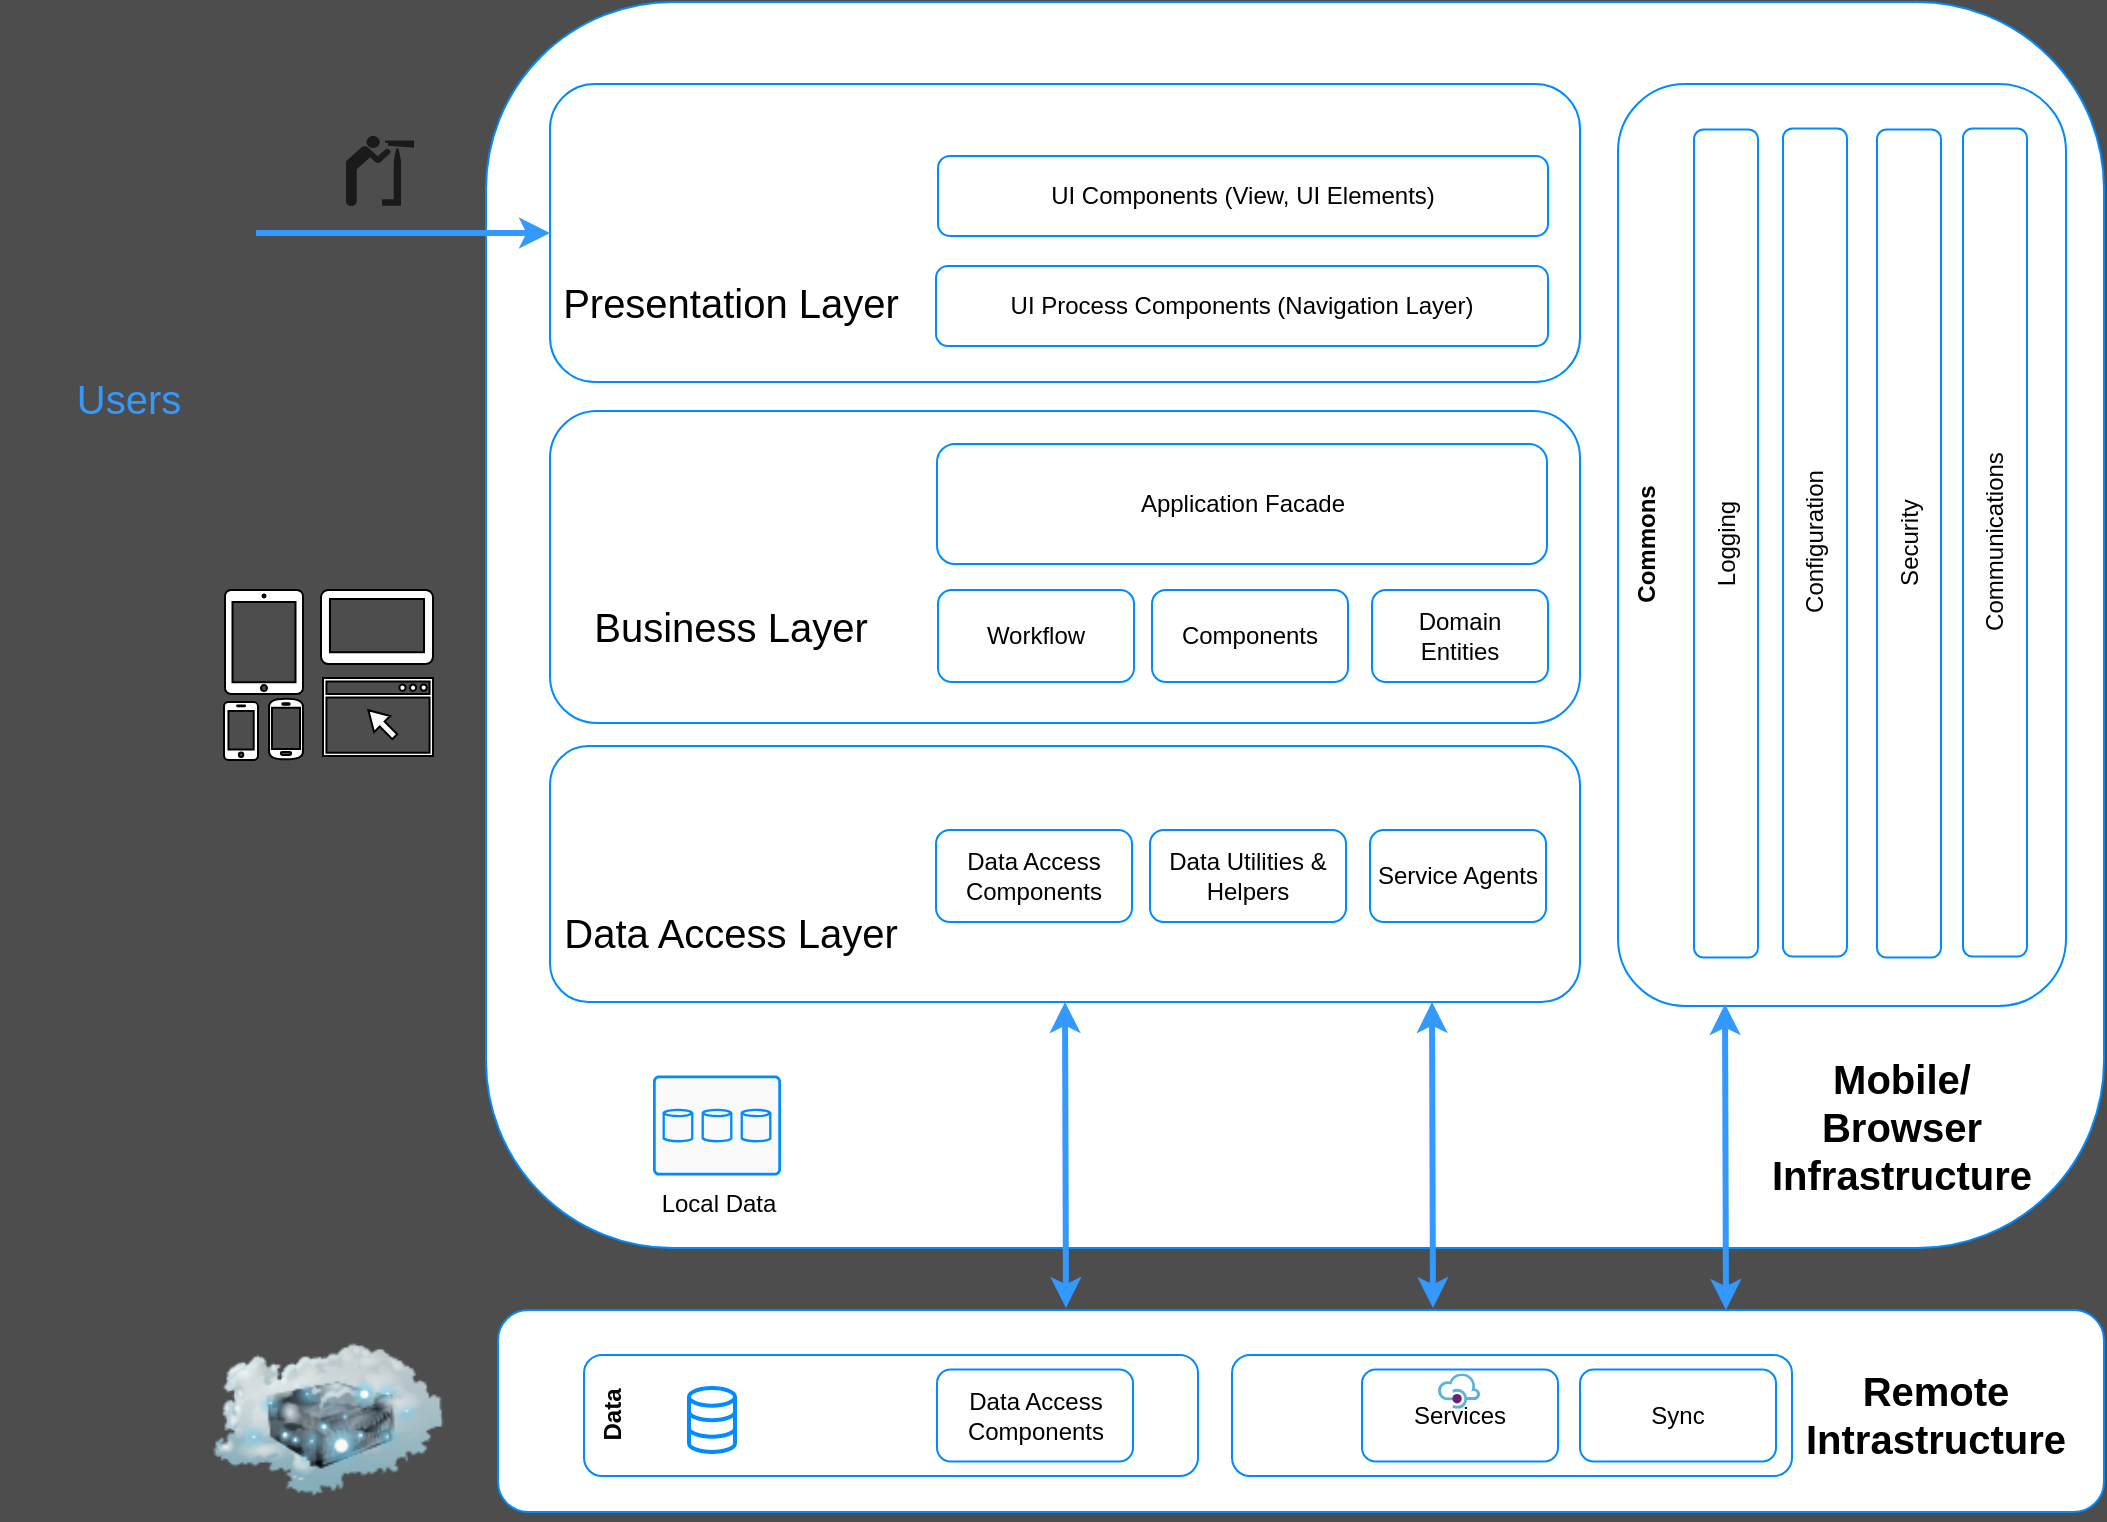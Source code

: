 <mxfile version="14.9.6" type="github" pages="3">
  <diagram id="DnRKNAlyavGe1cbxTtQc" name="Page-1">
    <mxGraphModel dx="1910" dy="1145" grid="0" gridSize="10" guides="1" tooltips="1" connect="1" arrows="1" fold="1" page="1" pageScale="1" pageWidth="1100" pageHeight="850" background="#4D4D4D" math="0" shadow="0">
      <root>
        <mxCell id="0" />
        <mxCell id="1" parent="0" />
        <mxCell id="ltZTwApmdDU9IRVBgoVc-1" value="" style="rounded=1;whiteSpace=wrap;html=1;strokeColor=#008CFF;" parent="1" vertex="1">
          <mxGeometry x="274" y="41" width="809" height="623" as="geometry" />
        </mxCell>
        <mxCell id="ltZTwApmdDU9IRVBgoVc-5" value="" style="rounded=1;whiteSpace=wrap;html=1;strokeColor=#008CFF;" parent="1" vertex="1">
          <mxGeometry x="306" y="82" width="515" height="149" as="geometry" />
        </mxCell>
        <mxCell id="ltZTwApmdDU9IRVBgoVc-2" value="" style="rounded=1;whiteSpace=wrap;html=1;strokeColor=#008CFF;" parent="1" vertex="1">
          <mxGeometry x="280" y="695" width="803" height="101" as="geometry" />
        </mxCell>
        <mxCell id="ltZTwApmdDU9IRVBgoVc-3" value="UI Components (View, UI Elements)" style="rounded=1;whiteSpace=wrap;html=1;fillColor=none;strokeColor=#008CFF;" parent="1" vertex="1">
          <mxGeometry x="500" y="118" width="305" height="40" as="geometry" />
        </mxCell>
        <mxCell id="ltZTwApmdDU9IRVBgoVc-4" value="UI Process Components (Navigation Layer)" style="rounded=1;whiteSpace=wrap;html=1;fillColor=none;strokeColor=#008CFF;" parent="1" vertex="1">
          <mxGeometry x="499" y="173" width="306" height="40" as="geometry" />
        </mxCell>
        <mxCell id="ltZTwApmdDU9IRVBgoVc-11" value="" style="rounded=1;whiteSpace=wrap;html=1;fillColor=none;strokeColor=#008CFF;" parent="1" vertex="1">
          <mxGeometry x="306" y="245.5" width="515" height="156" as="geometry" />
        </mxCell>
        <mxCell id="ltZTwApmdDU9IRVBgoVc-12" value="" style="rounded=1;whiteSpace=wrap;html=1;fillColor=none;strokeColor=#008CFF;" parent="1" vertex="1">
          <mxGeometry x="306" y="413" width="515" height="128" as="geometry" />
        </mxCell>
        <mxCell id="ltZTwApmdDU9IRVBgoVc-13" value="Application Facade" style="rounded=1;whiteSpace=wrap;html=1;fillColor=none;strokeColor=#008CFF;" parent="1" vertex="1">
          <mxGeometry x="499.5" y="262" width="305" height="60" as="geometry" />
        </mxCell>
        <mxCell id="ltZTwApmdDU9IRVBgoVc-14" value="Workflow" style="rounded=1;whiteSpace=wrap;html=1;fillColor=none;strokeColor=#008CFF;" parent="1" vertex="1">
          <mxGeometry x="500" y="335" width="98" height="46" as="geometry" />
        </mxCell>
        <mxCell id="ltZTwApmdDU9IRVBgoVc-15" value="Components" style="rounded=1;whiteSpace=wrap;html=1;fillColor=none;strokeColor=#008CFF;" parent="1" vertex="1">
          <mxGeometry x="607" y="335" width="98" height="46" as="geometry" />
        </mxCell>
        <mxCell id="ltZTwApmdDU9IRVBgoVc-16" value="Domain&lt;br&gt;Entities" style="rounded=1;whiteSpace=wrap;html=1;fillColor=none;strokeColor=#008CFF;" parent="1" vertex="1">
          <mxGeometry x="717" y="335" width="88" height="46" as="geometry" />
        </mxCell>
        <mxCell id="ltZTwApmdDU9IRVBgoVc-17" value="Data Access&lt;br&gt;Components" style="rounded=1;whiteSpace=wrap;html=1;fillColor=none;strokeColor=#008CFF;" parent="1" vertex="1">
          <mxGeometry x="499" y="455" width="98" height="46" as="geometry" />
        </mxCell>
        <mxCell id="ltZTwApmdDU9IRVBgoVc-18" value="Data Utilities &amp;amp;&lt;br&gt;Helpers" style="rounded=1;whiteSpace=wrap;html=1;fillColor=none;strokeColor=#008CFF;" parent="1" vertex="1">
          <mxGeometry x="606" y="455" width="98" height="46" as="geometry" />
        </mxCell>
        <mxCell id="ltZTwApmdDU9IRVBgoVc-19" value="Service Agents" style="rounded=1;whiteSpace=wrap;html=1;fillColor=none;strokeColor=#008CFF;" parent="1" vertex="1">
          <mxGeometry x="716" y="455" width="88" height="46" as="geometry" />
        </mxCell>
        <mxCell id="ltZTwApmdDU9IRVBgoVc-20" value="&lt;b&gt;Commons&lt;br&gt;&lt;/b&gt;" style="rounded=1;whiteSpace=wrap;html=1;fillColor=none;horizontal=0;labelPosition=center;verticalLabelPosition=middle;align=center;verticalAlign=top;strokeColor=#008CFF;" parent="1" vertex="1">
          <mxGeometry x="840" y="82" width="224" height="461" as="geometry" />
        </mxCell>
        <mxCell id="ltZTwApmdDU9IRVBgoVc-21" value="Configuration" style="rounded=1;whiteSpace=wrap;html=1;fillColor=none;horizontal=0;strokeColor=#008CFF;" parent="1" vertex="1">
          <mxGeometry x="922.5" y="104.25" width="32" height="414" as="geometry" />
        </mxCell>
        <mxCell id="ltZTwApmdDU9IRVBgoVc-22" value="Communications" style="rounded=1;whiteSpace=wrap;html=1;fillColor=none;horizontal=0;strokeColor=#008CFF;" parent="1" vertex="1">
          <mxGeometry x="1012.5" y="104.25" width="32" height="414" as="geometry" />
        </mxCell>
        <mxCell id="ltZTwApmdDU9IRVBgoVc-23" value="Security" style="rounded=1;whiteSpace=wrap;html=1;fillColor=none;horizontal=0;strokeColor=#008CFF;" parent="1" vertex="1">
          <mxGeometry x="969.5" y="104.75" width="32" height="414" as="geometry" />
        </mxCell>
        <mxCell id="ltZTwApmdDU9IRVBgoVc-26" value="Mobile/&lt;br&gt;Browser Infrastructure" style="text;html=1;fillColor=none;align=center;verticalAlign=middle;whiteSpace=wrap;rounded=0;fontStyle=1;fontSize=20;" parent="1" vertex="1">
          <mxGeometry x="927" y="560.8" width="110" height="84" as="geometry" />
        </mxCell>
        <mxCell id="ltZTwApmdDU9IRVBgoVc-27" value="Remote&lt;br&gt;Intrastructure" style="text;html=1;fillColor=none;align=center;verticalAlign=middle;whiteSpace=wrap;rounded=0;fontStyle=1;fontSize=20;" parent="1" vertex="1">
          <mxGeometry x="944" y="719.25" width="110" height="56" as="geometry" />
        </mxCell>
        <mxCell id="ltZTwApmdDU9IRVBgoVc-96" value="&lt;b&gt;Data&lt;/b&gt;" style="rounded=1;whiteSpace=wrap;html=1;fillColor=none;horizontal=0;verticalAlign=top;strokeColor=#008CFF;" parent="1" vertex="1">
          <mxGeometry x="323" y="717.5" width="307" height="60.5" as="geometry" />
        </mxCell>
        <mxCell id="ltZTwApmdDU9IRVBgoVc-97" value="" style="rounded=1;whiteSpace=wrap;html=1;fillColor=none;strokeColor=#008CFF;" parent="1" vertex="1">
          <mxGeometry x="647" y="717.5" width="280" height="60.5" as="geometry" />
        </mxCell>
        <mxCell id="ltZTwApmdDU9IRVBgoVc-98" value="Data Access&lt;br&gt;Components" style="rounded=1;whiteSpace=wrap;html=1;fillColor=none;strokeColor=#008CFF;" parent="1" vertex="1">
          <mxGeometry x="499.5" y="724.75" width="98" height="46" as="geometry" />
        </mxCell>
        <mxCell id="ltZTwApmdDU9IRVBgoVc-99" value="Services" style="rounded=1;whiteSpace=wrap;html=1;fillColor=none;strokeColor=#008CFF;" parent="1" vertex="1">
          <mxGeometry x="712" y="724.75" width="98" height="46" as="geometry" />
        </mxCell>
        <mxCell id="ltZTwApmdDU9IRVBgoVc-100" value="Sync" style="rounded=1;whiteSpace=wrap;html=1;fillColor=none;strokeColor=#008CFF;" parent="1" vertex="1">
          <mxGeometry x="821" y="724.75" width="98" height="46" as="geometry" />
        </mxCell>
        <mxCell id="ltZTwApmdDU9IRVBgoVc-103" value="Presentation Layer" style="shape=image;html=1;verticalAlign=top;verticalLabelPosition=bottom;labelBackgroundColor=#ffffff;imageAspect=0;aspect=fixed;image=https://cdn3.iconfinder.com/data/icons/finance-152/64/48-128.png;fontSize=20;fontColor=#000000;fillColor=none;strokeColor=#008CFF;" parent="1" vertex="1">
          <mxGeometry x="366.5" y="114" width="59" height="59" as="geometry" />
        </mxCell>
        <mxCell id="ltZTwApmdDU9IRVBgoVc-106" value="" style="shape=image;html=1;verticalAlign=top;verticalLabelPosition=bottom;labelBackgroundColor=#ffffff;imageAspect=0;aspect=fixed;image=https://cdn1.iconfinder.com/data/icons/osman01/500/Data_Installation_2-128.png;fontSize=20;fontColor=#000000;fillColor=none;strokeColor=#008CFF;" parent="1" vertex="1">
          <mxGeometry x="652.5" y="719.25" width="57" height="57" as="geometry" />
        </mxCell>
        <mxCell id="ltZTwApmdDU9IRVBgoVc-107" value="Data Access Layer" style="shape=image;html=1;verticalAlign=top;verticalLabelPosition=bottom;labelBackgroundColor=#ffffff;imageAspect=0;aspect=fixed;image=https://cdn1.iconfinder.com/data/icons/osman01/500/CORONA_VIRUS-128.png;fontSize=20;fontColor=#000000;fillColor=none;strokeColor=#008CFF;" parent="1" vertex="1">
          <mxGeometry x="360" y="416" width="72" height="72" as="geometry" />
        </mxCell>
        <mxCell id="ltZTwApmdDU9IRVBgoVc-128" value="" style="edgeStyle=orthogonalEdgeStyle;rounded=0;sketch=0;orthogonalLoop=1;jettySize=auto;html=1;fontSize=20;startArrow=none;startFill=0;strokeWidth=3;entryX=0;entryY=0.5;entryDx=0;entryDy=0;fontColor=#3399FF;strokeColor=#3399FF;" parent="1" source="ltZTwApmdDU9IRVBgoVc-117" target="ltZTwApmdDU9IRVBgoVc-5" edge="1">
          <mxGeometry relative="1" as="geometry" />
        </mxCell>
        <mxCell id="ltZTwApmdDU9IRVBgoVc-117" value="Users" style="shape=image;html=1;verticalAlign=top;verticalLabelPosition=bottom;labelBackgroundColor=none;imageAspect=0;aspect=fixed;image=https://cdn0.iconfinder.com/data/icons/simpline-mix/64/simpline_27-128.png;sketch=1;fontSize=20;fillColor=none;fontColor=#3399FF;" parent="1" vertex="1">
          <mxGeometry x="31" y="92.5" width="128" height="128" as="geometry" />
        </mxCell>
        <mxCell id="ltZTwApmdDU9IRVBgoVc-122" value="" style="html=1;verticalLabelPosition=bottom;align=center;labelBackgroundColor=#ffffff;verticalAlign=top;strokeWidth=2;shadow=0;dashed=0;shape=mxgraph.ios7.icons.data;sketch=0;fontSize=20;fontColor=#000000;fillColor=none;strokeColor=#008CFF;" parent="1" vertex="1">
          <mxGeometry x="375.5" y="734" width="23" height="32" as="geometry" />
        </mxCell>
        <mxCell id="ltZTwApmdDU9IRVBgoVc-133" value="Business Layer" style="shape=image;html=1;verticalAlign=top;verticalLabelPosition=bottom;labelBackgroundColor=#ffffff;imageAspect=0;aspect=fixed;image=https://cdn1.iconfinder.com/data/icons/osman01/500/BULB-128.png;sketch=0;fontSize=20;fontColor=#000000;fillColor=none;strokeColor=#008CFF;" parent="1" vertex="1">
          <mxGeometry x="364" y="271" width="64" height="64" as="geometry" />
        </mxCell>
        <mxCell id="ltZTwApmdDU9IRVBgoVc-134" value="" style="aspect=fixed;html=1;points=[];align=center;image;fontSize=12;image=img/lib/mscae/API_Management.svg;labelBackgroundColor=none;sketch=0;fontColor=#3399FF;fillColor=none;strokeColor=#008CFF;" parent="1" vertex="1">
          <mxGeometry x="750" y="726.75" width="21" height="17.64" as="geometry" />
        </mxCell>
        <mxCell id="8oYjjHTyou7MsYJf-h80-4" value="" style="group" parent="1" vertex="1" connectable="0">
          <mxGeometry x="143" y="335" width="104.5" height="85" as="geometry" />
        </mxCell>
        <mxCell id="ltZTwApmdDU9IRVBgoVc-83" value="" style="pointerEvents=1;shadow=0;dashed=0;html=1;labelPosition=center;verticalLabelPosition=bottom;verticalAlign=top;outlineConnect=0;align=center;shape=mxgraph.office.devices.tablet_ipad;fontSize=20;" parent="8oYjjHTyou7MsYJf-h80-4" vertex="1">
          <mxGeometry x="0.5" width="39" height="52" as="geometry" />
        </mxCell>
        <mxCell id="ltZTwApmdDU9IRVBgoVc-84" value="" style="pointerEvents=1;shadow=0;dashed=0;html=1;labelPosition=center;verticalLabelPosition=bottom;verticalAlign=top;outlineConnect=0;align=center;shape=mxgraph.office.devices.tablet_android;fontSize=20;" parent="8oYjjHTyou7MsYJf-h80-4" vertex="1">
          <mxGeometry x="48.5" width="56" height="37" as="geometry" />
        </mxCell>
        <mxCell id="ltZTwApmdDU9IRVBgoVc-87" value="" style="pointerEvents=1;shadow=0;dashed=0;html=1;labelPosition=center;verticalLabelPosition=bottom;verticalAlign=top;outlineConnect=0;align=center;shape=mxgraph.office.devices.cell_phone_iphone_proportional;fontSize=20;" parent="8oYjjHTyou7MsYJf-h80-4" vertex="1">
          <mxGeometry y="56" width="17" height="29" as="geometry" />
        </mxCell>
        <mxCell id="ltZTwApmdDU9IRVBgoVc-90" value="" style="pointerEvents=1;shadow=0;dashed=0;html=1;labelPosition=center;verticalLabelPosition=bottom;verticalAlign=top;outlineConnect=0;align=center;shape=mxgraph.office.devices.cell_phone_android_proportional;fontSize=20;" parent="8oYjjHTyou7MsYJf-h80-4" vertex="1">
          <mxGeometry x="22.5" y="54" width="17" height="31" as="geometry" />
        </mxCell>
        <mxCell id="ltZTwApmdDU9IRVBgoVc-95" value="" style="pointerEvents=1;shadow=0;dashed=0;html=1;aspect=fixed;labelPosition=center;verticalLabelPosition=bottom;verticalAlign=top;align=center;outlineConnect=0;shape=mxgraph.vvd.web_browser;fontSize=20;" parent="8oYjjHTyou7MsYJf-h80-4" vertex="1">
          <mxGeometry x="49.5" y="44" width="55" height="39.05" as="geometry" />
        </mxCell>
        <mxCell id="8oYjjHTyou7MsYJf-h80-5" value="" style="image;html=1;image=img/lib/clip_art/networking/Cloud_Server_128x128.png;labelBackgroundColor=none;sketch=0;fontSize=20;fontColor=#3399FF;fillColor=none;verticalAlign=top;" parent="1" vertex="1">
          <mxGeometry x="137.75" y="700" width="115" height="100" as="geometry" />
        </mxCell>
        <mxCell id="JKzI1Lq_dVtxkdYkX-UM-1" value="Logging" style="rounded=1;whiteSpace=wrap;html=1;fillColor=none;horizontal=0;strokeColor=#008CFF;" parent="1" vertex="1">
          <mxGeometry x="878" y="104.75" width="32" height="414" as="geometry" />
        </mxCell>
        <mxCell id="JKzI1Lq_dVtxkdYkX-UM-2" value="" style="shape=image;html=1;verticalAlign=top;verticalLabelPosition=bottom;labelBackgroundColor=#ffffff;imageAspect=0;aspect=fixed;image=https://cdn4.iconfinder.com/data/icons/big-data-free/32/Data-05-128.png;strokeColor=#008CFF;" parent="1" vertex="1">
          <mxGeometry x="298" y="618" width="20" height="20" as="geometry" />
        </mxCell>
        <mxCell id="JKzI1Lq_dVtxkdYkX-UM-4" value="Local Data" style="points=[[0.015,0.015,0],[0.985,0.015,0],[0.985,0.985,0],[0.015,0.985,0],[0.25,0,0],[0.5,0,0],[0.75,0,0],[1,0.25,0],[1,0.5,0],[1,0.75,0],[0.75,1,0],[0.5,1,0],[0.25,1,0],[0,0.75,0],[0,0.5,0],[0,0.25,0]];verticalLabelPosition=bottom;html=1;verticalAlign=top;aspect=fixed;align=center;pointerEvents=1;shape=mxgraph.cisco19.rect;prIcon=storage;fillColor=#FAFAFA;strokeColor=#008CFF;" parent="1" vertex="1">
          <mxGeometry x="357.5" y="577.8" width="64" height="50" as="geometry" />
        </mxCell>
        <mxCell id="JKzI1Lq_dVtxkdYkX-UM-11" value="" style="shape=image;html=1;verticalAlign=top;verticalLabelPosition=bottom;labelBackgroundColor=#ffffff;imageAspect=0;aspect=fixed;image=https://cdn1.iconfinder.com/data/icons/osman01/500/BULB-128.png;sketch=0;fontSize=20;fontColor=#000000;fillColor=none;strokeColor=#008CFF;" parent="1" vertex="1">
          <mxGeometry x="669" y="695" width="25" height="25" as="geometry" />
        </mxCell>
        <mxCell id="JKzI1Lq_dVtxkdYkX-UM-12" value="" style="shape=image;html=1;verticalAlign=top;verticalLabelPosition=bottom;labelBackgroundColor=#ffffff;imageAspect=0;aspect=fixed;image=https://cdn1.iconfinder.com/data/icons/osman01/500/CORONA_VIRUS-128.png;fontSize=20;fontColor=#000000;fillColor=none;strokeColor=#008CFF;" parent="1" vertex="1">
          <mxGeometry x="375.5" y="697" width="21" height="21" as="geometry" />
        </mxCell>
        <mxCell id="JKzI1Lq_dVtxkdYkX-UM-14" value="" style="shape=mxgraph.signs.sports.view;html=1;pointerEvents=1;strokeColor=none;verticalLabelPosition=bottom;verticalAlign=top;align=center;flipH=1;fillColor=#1A1A1A;" parent="1" vertex="1">
          <mxGeometry x="204" y="108" width="34" height="35" as="geometry" />
        </mxCell>
        <mxCell id="JKzI1Lq_dVtxkdYkX-UM-16" value="" style="shape=image;html=1;verticalAlign=top;verticalLabelPosition=bottom;labelBackgroundColor=#ffffff;imageAspect=0;aspect=fixed;image=https://cdn4.iconfinder.com/data/icons/big-data-free/32/Data-05-128.png;strokeColor=#008CFF;" parent="1" vertex="1">
          <mxGeometry x="290" y="773" width="20" height="20" as="geometry" />
        </mxCell>
        <mxCell id="JKzI1Lq_dVtxkdYkX-UM-17" value="" style="rounded=0;sketch=0;orthogonalLoop=1;jettySize=auto;html=1;fontSize=20;startArrow=classic;startFill=1;strokeWidth=3;entryX=0.5;entryY=1;entryDx=0;entryDy=0;fontColor=#3399FF;strokeColor=#3399FF;" parent="1" target="ltZTwApmdDU9IRVBgoVc-12" edge="1">
          <mxGeometry relative="1" as="geometry">
            <mxPoint x="564" y="694" as="sourcePoint" />
            <mxPoint x="316" y="166.5" as="targetPoint" />
          </mxGeometry>
        </mxCell>
        <mxCell id="_Y-MS7GskKv-5sob71AQ-1" value="" style="rounded=0;sketch=0;orthogonalLoop=1;jettySize=auto;html=1;fontSize=20;startArrow=classic;startFill=1;strokeWidth=3;entryX=0.5;entryY=1;entryDx=0;entryDy=0;fontColor=#3399FF;strokeColor=#3399FF;" parent="1" edge="1">
          <mxGeometry relative="1" as="geometry">
            <mxPoint x="747.5" y="694" as="sourcePoint" />
            <mxPoint x="747" y="541" as="targetPoint" />
          </mxGeometry>
        </mxCell>
        <mxCell id="_Y-MS7GskKv-5sob71AQ-2" value="" style="rounded=0;sketch=0;orthogonalLoop=1;jettySize=auto;html=1;fontSize=20;startArrow=classic;startFill=1;strokeWidth=3;entryX=0.5;entryY=1;entryDx=0;entryDy=0;fontColor=#3399FF;strokeColor=#3399FF;" parent="1" edge="1">
          <mxGeometry relative="1" as="geometry">
            <mxPoint x="894" y="695" as="sourcePoint" />
            <mxPoint x="893.5" y="542" as="targetPoint" />
          </mxGeometry>
        </mxCell>
      </root>
    </mxGraphModel>
  </diagram>
  <diagram name="Level 1 Process Experience" id="_jVDEDRHRn3VSAYTtdAn">
    <mxGraphModel dx="3966" dy="379" grid="1" gridSize="10" guides="1" tooltips="1" connect="1" arrows="1" fold="1" page="1" pageScale="1" pageWidth="1100" pageHeight="850" math="0" shadow="0">
      <root>
        <mxCell id="Ku-aUkDqTBkbqcznY4jv-0" />
        <mxCell id="Ku-aUkDqTBkbqcznY4jv-1" parent="Ku-aUkDqTBkbqcznY4jv-0" />
        <mxCell id="Ku-aUkDqTBkbqcznY4jv-4" value="CPay Core eXperience" style="points=[[0.25,0,0],[0.5,0,0],[0.75,0,0],[1,0.25,0],[1,0.5,0],[1,0.75,0],[0.75,1,0],[0.5,1,0],[0.25,1,0],[0,0.75,0],[0,0.5,0],[0,0.25,0]];shape=mxgraph.bpmn.task;whiteSpace=wrap;rectStyle=rounded;size=10;taskMarker=abstract;bpmnShapeType=transaction;verticalAlign=top;strokeColor=#FF0080;fontStyle=1" vertex="1" parent="Ku-aUkDqTBkbqcznY4jv-1">
          <mxGeometry x="-170" y="380" width="740" height="1250" as="geometry" />
        </mxCell>
        <mxCell id="Ku-aUkDqTBkbqcznY4jv-131" value="Make one-time payment" style="points=[[0.25,0,0],[0.5,0,0],[0.75,0,0],[1,0.25,0],[1,0.5,0],[1,0.75,0],[0.75,1,0],[0.5,1,0],[0.25,1,0],[0,0.75,0],[0,0.5,0],[0,0.25,0]];shape=mxgraph.bpmn.task;whiteSpace=wrap;rectStyle=rounded;size=10;taskMarker=abstract;bpmnShapeType=transaction;verticalAlign=top;strokeColor=#FF0080;" vertex="1" parent="Ku-aUkDqTBkbqcznY4jv-1">
          <mxGeometry x="347.5" y="690.5" width="140" height="26.5" as="geometry" />
        </mxCell>
        <mxCell id="Ku-aUkDqTBkbqcznY4jv-134" value="view scheduled payments" style="points=[[0.25,0,0],[0.5,0,0],[0.75,0,0],[1,0.25,0],[1,0.5,0],[1,0.75,0],[0.75,1,0],[0.5,1,0],[0.25,1,0],[0,0.75,0],[0,0.5,0],[0,0.25,0]];shape=mxgraph.bpmn.task;whiteSpace=wrap;rectStyle=rounded;size=10;taskMarker=abstract;bpmnShapeType=transaction;verticalAlign=top;strokeColor=#FF0080;" vertex="1" parent="Ku-aUkDqTBkbqcznY4jv-1">
          <mxGeometry x="182.5" y="690.5" width="150" height="26.5" as="geometry" />
        </mxCell>
        <mxCell id="Ku-aUkDqTBkbqcznY4jv-133" value="view payment history" style="points=[[0.25,0,0],[0.5,0,0],[0.75,0,0],[1,0.25,0],[1,0.5,0],[1,0.75,0],[0.75,1,0],[0.5,1,0],[0.25,1,0],[0,0.75,0],[0,0.5,0],[0,0.25,0]];shape=mxgraph.bpmn.task;whiteSpace=wrap;rectStyle=rounded;size=10;taskMarker=abstract;bpmnShapeType=transaction;verticalAlign=top;strokeColor=#FF0080;" vertex="1" parent="Ku-aUkDqTBkbqcznY4jv-1">
          <mxGeometry x="182.5" y="688.5" width="140" height="26.5" as="geometry" />
        </mxCell>
        <mxCell id="Ku-aUkDqTBkbqcznY4jv-103" value="Manage Payment Methods&#xa;(Payments Account registration)" style="points=[[0.25,0,0],[0.5,0,0],[0.75,0,0],[1,0.25,0],[1,0.5,0],[1,0.75,0],[0.75,1,0],[0.5,1,0],[0.25,1,0],[0,0.75,0],[0,0.5,0],[0,0.25,0]];shape=mxgraph.bpmn.task;whiteSpace=wrap;rectStyle=rounded;size=10;taskMarker=abstract;bpmnShapeType=transaction;verticalAlign=top;strokeColor=#FF0080;fontStyle=1" vertex="1" parent="Ku-aUkDqTBkbqcznY4jv-1">
          <mxGeometry x="150" y="933.5" width="370" height="130" as="geometry" />
        </mxCell>
        <mxCell id="Ku-aUkDqTBkbqcznY4jv-104" value="&quot;by BnPl Merchant Account&quot; eXperience" style="points=[[0.25,0,0],[0.5,0,0],[0.75,0,0],[1,0.25,0],[1,0.5,0],[1,0.75,0],[0.75,1,0],[0.5,1,0],[0.25,1,0],[0,0.75,0],[0,0.5,0],[0,0.25,0]];shape=mxgraph.bpmn.task;whiteSpace=wrap;rectStyle=rounded;size=10;taskMarker=abstract;bpmnShapeType=transaction;verticalAlign=top;strokeColor=#FF0080;fontStyle=1" vertex="1" parent="Ku-aUkDqTBkbqcznY4jv-1">
          <mxGeometry x="150" y="430" width="370" height="482" as="geometry" />
        </mxCell>
        <mxCell id="Ku-aUkDqTBkbqcznY4jv-2" value="Signing Out Experience" style="points=[[0.25,0,0],[0.5,0,0],[0.75,0,0],[1,0.25,0],[1,0.5,0],[1,0.75,0],[0.75,1,0],[0.5,1,0],[0.25,1,0],[0,0.75,0],[0,0.5,0],[0,0.25,0]];shape=mxgraph.bpmn.task;whiteSpace=wrap;rectStyle=rounded;size=10;taskMarker=abstract;bpmnShapeType=transaction;strokeColor=#6F0000;fontColor=#ffffff;" vertex="1" parent="Ku-aUkDqTBkbqcznY4jv-1">
          <mxGeometry x="710" y="380" width="290" height="210" as="geometry" />
        </mxCell>
        <mxCell id="Ku-aUkDqTBkbqcznY4jv-6" value="Setting CPay Digital profile &#xa;(User-Credentials)" style="points=[[0.25,0,0],[0.5,0,0],[0.75,0,0],[1,0.25,0],[1,0.5,0],[1,0.75,0],[0.75,1,0],[0.5,1,0],[0.25,1,0],[0,0.75,0],[0,0.5,0],[0,0.25,0]];shape=mxgraph.bpmn.task;whiteSpace=wrap;rectStyle=rounded;size=10;taskMarker=abstract;bpmnShapeType=transaction;verticalAlign=top;strokeColor=#006600;fontStyle=1" vertex="1" parent="Ku-aUkDqTBkbqcznY4jv-1">
          <mxGeometry x="-1470" y="1120" width="500" height="200" as="geometry" />
        </mxCell>
        <mxCell id="Ku-aUkDqTBkbqcznY4jv-8" value="               MFA Experience. (Sending OTP to Mobile Phone and verifying )" style="points=[[0.25,0,0],[0.5,0,0],[0.75,0,0],[1,0.25,0],[1,0.5,0],[1,0.75,0],[0.75,1,0],[0.5,1,0],[0.25,1,0],[0,0.75,0],[0,0.5,0],[0,0.25,0]];shape=mxgraph.bpmn.task;whiteSpace=wrap;rectStyle=rounded;size=10;taskMarker=abstract;bpmnShapeType=transaction;verticalAlign=top;strokeColor=#006600;fontStyle=1" vertex="1" parent="Ku-aUkDqTBkbqcznY4jv-1">
          <mxGeometry x="-1470" y="740" width="500" height="360" as="geometry" />
        </mxCell>
        <mxCell id="Ku-aUkDqTBkbqcznY4jv-7" value="Information Gathering and validation" style="points=[[0.25,0,0],[0.5,0,0],[0.75,0,0],[1,0.25,0],[1,0.5,0],[1,0.75,0],[0.75,1,0],[0.5,1,0],[0.25,1,0],[0,0.75,0],[0,0.5,0],[0,0.25,0]];shape=mxgraph.bpmn.task;whiteSpace=wrap;rectStyle=rounded;size=10;taskMarker=abstract;bpmnShapeType=transaction;verticalAlign=top;strokeColor=#006600;fontStyle=1" vertex="1" parent="Ku-aUkDqTBkbqcznY4jv-1">
          <mxGeometry x="-1470" y="380" width="500" height="330" as="geometry" />
        </mxCell>
        <mxCell id="Ku-aUkDqTBkbqcznY4jv-3" value="Unsecured Welcome Experience" style="points=[[0.25,0,0],[0.5,0,0],[0.75,0,0],[1,0.25,0],[1,0.5,0],[1,0.75,0],[0.75,1,0],[0.5,1,0],[0.25,1,0],[0,0.75,0],[0,0.5,0],[0,0.25,0]];shape=mxgraph.bpmn.task;whiteSpace=wrap;rectStyle=rounded;size=10;taskMarker=abstract;bpmnShapeType=transaction;verticalAlign=top;strokeColor=#6F0000;fontStyle=1;fontColor=#333333;" vertex="1" parent="Ku-aUkDqTBkbqcznY4jv-1">
          <mxGeometry x="-1940" y="380" width="350" height="330" as="geometry" />
        </mxCell>
        <mxCell id="Ku-aUkDqTBkbqcznY4jv-5" value="Logging In Experience" style="points=[[0.25,0,0],[0.5,0,0],[0.75,0,0],[1,0.25,0],[1,0.5,0],[1,0.75,0],[0.75,1,0],[0.5,1,0],[0.25,1,0],[0,0.75,0],[0,0.5,0],[0,0.25,0]];shape=mxgraph.bpmn.task;whiteSpace=wrap;rectStyle=rounded;size=10;taskMarker=abstract;bpmnShapeType=transaction;strokeColor=#3333FF;verticalAlign=top;" vertex="1" parent="Ku-aUkDqTBkbqcznY4jv-1">
          <mxGeometry x="-720" y="1205" width="490" height="283" as="geometry" />
        </mxCell>
        <mxCell id="Ku-aUkDqTBkbqcznY4jv-9" value="Transition" style="triangle;whiteSpace=wrap;html=1;fillColor=#e3c800;strokeColor=#B09500;fontColor=#000000;" vertex="1" parent="Ku-aUkDqTBkbqcznY4jv-1">
          <mxGeometry x="-720" y="260" width="70" height="90" as="geometry" />
        </mxCell>
        <mxCell id="Ku-aUkDqTBkbqcznY4jv-10" value="" style="edgeStyle=orthogonalEdgeStyle;rounded=0;orthogonalLoop=1;jettySize=auto;html=1;entryX=0;entryY=0.5;entryDx=0;entryDy=0;fillColor=#3399FF;strokeColor=#333333;" edge="1" parent="Ku-aUkDqTBkbqcznY4jv-1" source="Ku-aUkDqTBkbqcznY4jv-12" target="Ku-aUkDqTBkbqcznY4jv-122">
          <mxGeometry relative="1" as="geometry">
            <mxPoint x="-1270" y="450" as="targetPoint" />
          </mxGeometry>
        </mxCell>
        <mxCell id="Ku-aUkDqTBkbqcznY4jv-11" value="onSubmit" style="edgeLabel;html=1;align=center;verticalAlign=middle;resizable=0;points=[];" vertex="1" connectable="0" parent="Ku-aUkDqTBkbqcznY4jv-10">
          <mxGeometry x="-0.598" y="-1" relative="1" as="geometry">
            <mxPoint x="15" y="-11" as="offset" />
          </mxGeometry>
        </mxCell>
        <mxCell id="Ku-aUkDqTBkbqcznY4jv-12" value="Application Form&lt;br&gt;&amp;lt;&amp;lt;Gather FName&lt;br&gt;LName&lt;br&gt;SSN&lt;br&gt;Mobile No (M)&amp;gt;&amp;gt;" style="rounded=1;whiteSpace=wrap;html=1;fillColor=#008a00;strokeColor=#005700;fontColor=#ffffff;" vertex="1" parent="Ku-aUkDqTBkbqcznY4jv-1">
          <mxGeometry x="-1450.06" y="405" width="120" height="90" as="geometry" />
        </mxCell>
        <mxCell id="Ku-aUkDqTBkbqcznY4jv-13" value="" style="edgeStyle=orthogonalEdgeStyle;rounded=0;orthogonalLoop=1;jettySize=auto;html=1;fillColor=#0050ef;strokeColor=#001DBC;entryX=0;entryY=0.5;entryDx=0;entryDy=0;" edge="1" parent="Ku-aUkDqTBkbqcznY4jv-1" source="Ku-aUkDqTBkbqcznY4jv-16" target="Ku-aUkDqTBkbqcznY4jv-64">
          <mxGeometry relative="1" as="geometry">
            <mxPoint x="-540" y="1312" as="targetPoint" />
          </mxGeometry>
        </mxCell>
        <mxCell id="Ku-aUkDqTBkbqcznY4jv-14" value="" style="edgeStyle=orthogonalEdgeStyle;rounded=0;orthogonalLoop=1;jettySize=auto;html=1;strokeColor=#333333;fillColor=#3399FF;entryX=0;entryY=0.5;entryDx=0;entryDy=0;entryPerimeter=0;exitX=0.5;exitY=1;exitDx=0;exitDy=0;" edge="1" parent="Ku-aUkDqTBkbqcznY4jv-1" source="Ku-aUkDqTBkbqcznY4jv-81" target="Ku-aUkDqTBkbqcznY4jv-73">
          <mxGeometry relative="1" as="geometry">
            <mxPoint x="-640" y="1452" as="targetPoint" />
            <Array as="points">
              <mxPoint x="-640" y="1545" />
            </Array>
          </mxGeometry>
        </mxCell>
        <mxCell id="Ku-aUkDqTBkbqcznY4jv-15" value="initiate&lt;br&gt;TLI" style="edgeLabel;html=1;align=center;verticalAlign=middle;resizable=0;points=[];" vertex="1" connectable="0" parent="Ku-aUkDqTBkbqcznY4jv-14">
          <mxGeometry x="-0.286" y="-2" relative="1" as="geometry">
            <mxPoint x="2" y="-3" as="offset" />
          </mxGeometry>
        </mxCell>
        <mxCell id="Ku-aUkDqTBkbqcznY4jv-16" value="Login UI&lt;br&gt;&amp;lt;&amp;lt;(Re)Enter&lt;br&gt;User ID : Email&lt;br&gt;PWD : xxxx&lt;br&gt;OR&amp;nbsp;&lt;br&gt;Select TL Options&amp;gt;&amp;gt;" style="rounded=1;whiteSpace=wrap;html=1;fillColor=#0050ef;strokeColor=#001DBC;fontColor=#ffffff;" vertex="1" parent="Ku-aUkDqTBkbqcznY4jv-1">
          <mxGeometry x="-700" y="1256" width="120" height="90" as="geometry" />
        </mxCell>
        <mxCell id="Ku-aUkDqTBkbqcznY4jv-17" value="yes" style="edgeStyle=orthogonalEdgeStyle;rounded=0;orthogonalLoop=1;jettySize=auto;html=1;entryX=0.5;entryY=0;entryDx=0;entryDy=0;fillColor=#3399FF;strokeColor=#333333;" edge="1" parent="Ku-aUkDqTBkbqcznY4jv-1" source="Ku-aUkDqTBkbqcznY4jv-21" target="Ku-aUkDqTBkbqcznY4jv-23">
          <mxGeometry relative="1" as="geometry">
            <mxPoint x="-1055" y="719" as="targetPoint" />
          </mxGeometry>
        </mxCell>
        <mxCell id="Ku-aUkDqTBkbqcznY4jv-18" value="" style="edgeStyle=orthogonalEdgeStyle;rounded=0;orthogonalLoop=1;jettySize=auto;html=1;entryX=1;entryY=0.5;entryDx=0;entryDy=0;exitX=0;exitY=0.5;exitDx=0;exitDy=0;fillColor=#3399FF;strokeColor=#333333;" edge="1" parent="Ku-aUkDqTBkbqcznY4jv-1" source="Ku-aUkDqTBkbqcznY4jv-23" target="Ku-aUkDqTBkbqcznY4jv-26">
          <mxGeometry relative="1" as="geometry">
            <mxPoint x="-1210" y="590" as="targetPoint" />
          </mxGeometry>
        </mxCell>
        <mxCell id="Ku-aUkDqTBkbqcznY4jv-19" value="No" style="edgeLabel;html=1;align=center;verticalAlign=middle;resizable=0;points=[];fillColor=#3399FF;strokeColor=#333333;" vertex="1" connectable="0" parent="Ku-aUkDqTBkbqcznY4jv-18">
          <mxGeometry x="-0.263" y="2" relative="1" as="geometry">
            <mxPoint x="35" y="-2" as="offset" />
          </mxGeometry>
        </mxCell>
        <mxCell id="Ku-aUkDqTBkbqcznY4jv-20" value="no" style="edgeStyle=orthogonalEdgeStyle;rounded=0;orthogonalLoop=1;jettySize=auto;html=1;fillColor=#3399FF;strokeColor=#333333;entryX=-0.012;entryY=0.491;entryDx=0;entryDy=0;entryPerimeter=0;" edge="1" parent="Ku-aUkDqTBkbqcznY4jv-1" source="Ku-aUkDqTBkbqcznY4jv-21" target="Ku-aUkDqTBkbqcznY4jv-111">
          <mxGeometry relative="1" as="geometry">
            <mxPoint x="-920" y="521" as="targetPoint" />
          </mxGeometry>
        </mxCell>
        <mxCell id="Ku-aUkDqTBkbqcznY4jv-21" value="Does a&lt;br&gt;CPay a/c exists&lt;br&gt;in FiSERV for&amp;nbsp;&lt;br&gt;&amp;nbsp; {FN + LN + SSN}&lt;br&gt;" style="rhombus;whiteSpace=wrap;html=1;fillColor=#008a00;strokeColor=#005700;fontColor=#ffffff;" vertex="1" parent="Ku-aUkDqTBkbqcznY4jv-1">
          <mxGeometry x="-1170" y="470" width="180" height="100" as="geometry" />
        </mxCell>
        <mxCell id="Ku-aUkDqTBkbqcznY4jv-22" value="yes" style="edgeStyle=orthogonalEdgeStyle;rounded=0;orthogonalLoop=1;jettySize=auto;html=1;entryX=0.5;entryY=0;entryDx=0;entryDy=0;exitX=0.5;exitY=1;exitDx=0;exitDy=0;fillColor=#3399FF;strokeColor=#333333;" edge="1" parent="Ku-aUkDqTBkbqcznY4jv-1" source="Ku-aUkDqTBkbqcznY4jv-23" target="Ku-aUkDqTBkbqcznY4jv-45">
          <mxGeometry relative="1" as="geometry">
            <Array as="points">
              <mxPoint x="-1080" y="720" />
              <mxPoint x="-1390" y="720" />
            </Array>
          </mxGeometry>
        </mxCell>
        <mxCell id="Ku-aUkDqTBkbqcznY4jv-23" value="Does &lt;br&gt;the Mobile # provided&lt;br&gt;matches FiServ&lt;br&gt;Response" style="rhombus;whiteSpace=wrap;html=1;fillColor=#008a00;strokeColor=#005700;fontColor=#ffffff;" vertex="1" parent="Ku-aUkDqTBkbqcznY4jv-1">
          <mxGeometry x="-1180" y="605" width="200" height="95" as="geometry" />
        </mxCell>
        <mxCell id="Ku-aUkDqTBkbqcznY4jv-24" value="" style="edgeStyle=orthogonalEdgeStyle;rounded=0;orthogonalLoop=1;jettySize=auto;html=1;entryX=0.5;entryY=0;entryDx=0;entryDy=0;exitX=1;exitY=0.5;exitDx=0;exitDy=0;fillColor=#3399FF;strokeColor=#333333;" edge="1" parent="Ku-aUkDqTBkbqcznY4jv-1" source="Ku-aUkDqTBkbqcznY4jv-122" target="Ku-aUkDqTBkbqcznY4jv-21">
          <mxGeometry relative="1" as="geometry">
            <mxPoint x="-1040" y="465" as="targetPoint" />
            <mxPoint x="-980.0" y="432.5" as="sourcePoint" />
            <Array as="points">
              <mxPoint x="-1080" y="450" />
            </Array>
          </mxGeometry>
        </mxCell>
        <mxCell id="Ku-aUkDqTBkbqcznY4jv-25" value="" style="edgeStyle=orthogonalEdgeStyle;rounded=0;orthogonalLoop=1;jettySize=auto;html=1;fillColor=#3399FF;strokeColor=#333333;" edge="1" parent="Ku-aUkDqTBkbqcznY4jv-1" source="Ku-aUkDqTBkbqcznY4jv-26" target="Ku-aUkDqTBkbqcznY4jv-12">
          <mxGeometry relative="1" as="geometry" />
        </mxCell>
        <mxCell id="Ku-aUkDqTBkbqcznY4jv-26" value="Info UI Element&lt;br&gt;(Mobile number does not match with what was given at time of setup) &lt;br&gt;provide a One you used earlier or change one used at time of setup" style="rounded=1;whiteSpace=wrap;html=1;fillColor=#008a00;strokeColor=#005700;fontColor=#ffffff;" vertex="1" parent="Ku-aUkDqTBkbqcznY4jv-1">
          <mxGeometry x="-1450.06" y="550" width="120" height="150" as="geometry" />
        </mxCell>
        <mxCell id="Ku-aUkDqTBkbqcznY4jv-27" value="" style="edgeStyle=orthogonalEdgeStyle;rounded=0;orthogonalLoop=1;jettySize=auto;html=1;exitX=0;exitY=0.5;exitDx=0;exitDy=0;entryX=0.5;entryY=0;entryDx=0;entryDy=0;fillColor=#008a00;strokeColor=#005700;" edge="1" parent="Ku-aUkDqTBkbqcznY4jv-1" source="Ku-aUkDqTBkbqcznY4jv-28" target="Ku-aUkDqTBkbqcznY4jv-30">
          <mxGeometry relative="1" as="geometry">
            <mxPoint x="-1300.06" y="905" as="sourcePoint" />
            <mxPoint x="-1390.06" y="935" as="targetPoint" />
          </mxGeometry>
        </mxCell>
        <mxCell id="Ku-aUkDqTBkbqcznY4jv-28" value="Generate Code and send to &lt;br&gt;customer provided mobile number" style="rounded=0;whiteSpace=wrap;html=1;fillColor=#008a00;strokeColor=#005700;fontColor=#ffffff;" vertex="1" parent="Ku-aUkDqTBkbqcznY4jv-1">
          <mxGeometry x="-1290" y="875" width="120" height="60" as="geometry" />
        </mxCell>
        <mxCell id="Ku-aUkDqTBkbqcznY4jv-29" value="" style="edgeStyle=orthogonalEdgeStyle;rounded=0;orthogonalLoop=1;jettySize=auto;html=1;entryX=0;entryY=0.5;entryDx=0;entryDy=0;exitX=0.5;exitY=1;exitDx=0;exitDy=0;fillColor=#008a00;strokeColor=#005700;" edge="1" parent="Ku-aUkDqTBkbqcznY4jv-1" source="Ku-aUkDqTBkbqcznY4jv-30" target="Ku-aUkDqTBkbqcznY4jv-32">
          <mxGeometry relative="1" as="geometry">
            <mxPoint x="-1300.06" y="1065" as="targetPoint" />
          </mxGeometry>
        </mxCell>
        <mxCell id="Ku-aUkDqTBkbqcznY4jv-30" value="OTP Validation&amp;nbsp;&lt;br&gt;UI element&lt;br&gt;&lt;br&gt;&amp;lt;&amp;lt;Enter OTP&amp;gt;&amp;gt;" style="rounded=1;whiteSpace=wrap;html=1;fillColor=#008a00;strokeColor=#005700;fontColor=#ffffff;" vertex="1" parent="Ku-aUkDqTBkbqcznY4jv-1">
          <mxGeometry x="-1450.06" y="925" width="120" height="90" as="geometry" />
        </mxCell>
        <mxCell id="Ku-aUkDqTBkbqcznY4jv-31" value="" style="edgeStyle=orthogonalEdgeStyle;rounded=0;orthogonalLoop=1;jettySize=auto;html=1;fillColor=#008a00;strokeColor=#005700;" edge="1" parent="Ku-aUkDqTBkbqcznY4jv-1" source="Ku-aUkDqTBkbqcznY4jv-32" target="Ku-aUkDqTBkbqcznY4jv-35">
          <mxGeometry relative="1" as="geometry" />
        </mxCell>
        <mxCell id="Ku-aUkDqTBkbqcznY4jv-32" value="OTP Verification" style="rounded=0;whiteSpace=wrap;html=1;fillColor=#008a00;strokeColor=#005700;fontColor=#ffffff;" vertex="1" parent="Ku-aUkDqTBkbqcznY4jv-1">
          <mxGeometry x="-1290" y="1005" width="120" height="60" as="geometry" />
        </mxCell>
        <mxCell id="Ku-aUkDqTBkbqcznY4jv-33" value="yes" style="edgeStyle=orthogonalEdgeStyle;rounded=0;orthogonalLoop=1;jettySize=auto;html=1;fillColor=#008a00;strokeColor=#005700;" edge="1" parent="Ku-aUkDqTBkbqcznY4jv-1" source="Ku-aUkDqTBkbqcznY4jv-35" target="Ku-aUkDqTBkbqcznY4jv-37">
          <mxGeometry relative="1" as="geometry" />
        </mxCell>
        <mxCell id="Ku-aUkDqTBkbqcznY4jv-34" value="no" style="edgeStyle=orthogonalEdgeStyle;rounded=0;orthogonalLoop=1;jettySize=auto;html=1;fillColor=#008a00;strokeColor=#005700;" edge="1" parent="Ku-aUkDqTBkbqcznY4jv-1" source="Ku-aUkDqTBkbqcznY4jv-35" target="Ku-aUkDqTBkbqcznY4jv-39">
          <mxGeometry relative="1" as="geometry" />
        </mxCell>
        <mxCell id="Ku-aUkDqTBkbqcznY4jv-35" value="OTP valid" style="rhombus;whiteSpace=wrap;html=1;fillColor=#008a00;strokeColor=#005700;fontColor=#ffffff;" vertex="1" parent="Ku-aUkDqTBkbqcznY4jv-1">
          <mxGeometry x="-1130" y="995" width="130" height="80" as="geometry" />
        </mxCell>
        <mxCell id="Ku-aUkDqTBkbqcznY4jv-36" value="" style="edgeStyle=orthogonalEdgeStyle;rounded=0;orthogonalLoop=1;jettySize=auto;html=1;entryX=1;entryY=0.5;entryDx=0;entryDy=0;fillColor=#008a00;strokeColor=#005700;" edge="1" parent="Ku-aUkDqTBkbqcznY4jv-1" source="Ku-aUkDqTBkbqcznY4jv-37" target="Ku-aUkDqTBkbqcznY4jv-41">
          <mxGeometry relative="1" as="geometry">
            <mxPoint x="-1205" y="1060" as="targetPoint" />
          </mxGeometry>
        </mxCell>
        <mxCell id="Ku-aUkDqTBkbqcznY4jv-37" value="Show Set Password UI component&lt;br&gt;(pre-filled with userID)" style="whiteSpace=wrap;html=1;fillColor=#008a00;strokeColor=#005700;fontColor=#ffffff;" vertex="1" parent="Ku-aUkDqTBkbqcznY4jv-1">
          <mxGeometry x="-1125" y="1145" width="120" height="60" as="geometry" />
        </mxCell>
        <mxCell id="Ku-aUkDqTBkbqcznY4jv-38" value="" style="edgeStyle=orthogonalEdgeStyle;rounded=0;orthogonalLoop=1;jettySize=auto;html=1;entryX=1;entryY=0.25;entryDx=0;entryDy=0;exitX=0.5;exitY=0;exitDx=0;exitDy=0;fillColor=#008a00;strokeColor=#005700;" edge="1" parent="Ku-aUkDqTBkbqcznY4jv-1" source="Ku-aUkDqTBkbqcznY4jv-39" target="Ku-aUkDqTBkbqcznY4jv-45">
          <mxGeometry relative="1" as="geometry">
            <mxPoint x="-855" y="765" as="targetPoint" />
          </mxGeometry>
        </mxCell>
        <mxCell id="Ku-aUkDqTBkbqcznY4jv-39" value="resend OTP control&lt;br&gt;Loop &lt;br&gt;(5 attempts policy constraint)" style="whiteSpace=wrap;html=1;fillColor=#008a00;strokeColor=#005700;fontColor=#ffffff;" vertex="1" parent="Ku-aUkDqTBkbqcznY4jv-1">
          <mxGeometry x="-1125" y="875" width="120" height="60" as="geometry" />
        </mxCell>
        <mxCell id="Ku-aUkDqTBkbqcznY4jv-40" value="" style="edgeStyle=orthogonalEdgeStyle;rounded=0;orthogonalLoop=1;jettySize=auto;html=1;entryX=0.5;entryY=0;entryDx=0;entryDy=0;exitX=0.5;exitY=1;exitDx=0;exitDy=0;fillColor=#008a00;strokeColor=#005700;" edge="1" parent="Ku-aUkDqTBkbqcznY4jv-1" source="Ku-aUkDqTBkbqcznY4jv-41" target="Ku-aUkDqTBkbqcznY4jv-48">
          <mxGeometry relative="1" as="geometry">
            <mxPoint x="-1390.06" y="1290" as="targetPoint" />
          </mxGeometry>
        </mxCell>
        <mxCell id="Ku-aUkDqTBkbqcznY4jv-41" value="Set Pwd &lt;br&gt;UI Component&lt;br&gt;&lt;br&gt;&amp;lt;&amp;lt;option to&lt;br&gt;(Re)type in&lt;br&gt;User PWD&amp;nbsp; &amp;gt;&amp;gt;" style="rounded=1;whiteSpace=wrap;html=1;fillColor=#008a00;strokeColor=#005700;fontColor=#ffffff;" vertex="1" parent="Ku-aUkDqTBkbqcznY4jv-1">
          <mxGeometry x="-1450.06" y="1130" width="120" height="90" as="geometry" />
        </mxCell>
        <mxCell id="Ku-aUkDqTBkbqcznY4jv-42" value="transition over to&lt;br&gt;login experience&amp;nbsp;" style="edgeStyle=orthogonalEdgeStyle;rounded=0;orthogonalLoop=1;jettySize=auto;html=1;entryX=0;entryY=0.25;entryDx=0;entryDy=0;" edge="1" parent="Ku-aUkDqTBkbqcznY4jv-1" source="Ku-aUkDqTBkbqcznY4jv-43" target="Ku-aUkDqTBkbqcznY4jv-16">
          <mxGeometry x="0.28" relative="1" as="geometry">
            <mxPoint x="-700" y="1277.5" as="targetPoint" />
            <mxPoint as="offset" />
          </mxGeometry>
        </mxCell>
        <mxCell id="Ku-aUkDqTBkbqcznY4jv-43" value="Create OUD/UM profile attached to CPAY Role" style="whiteSpace=wrap;html=1;fillColor=#008a00;strokeColor=#005700;fontColor=#ffffff;" vertex="1" parent="Ku-aUkDqTBkbqcznY4jv-1">
          <mxGeometry x="-1125" y="1247" width="120" height="60" as="geometry" />
        </mxCell>
        <mxCell id="Ku-aUkDqTBkbqcznY4jv-44" value="" style="edgeStyle=orthogonalEdgeStyle;rounded=0;orthogonalLoop=1;jettySize=auto;html=1;exitX=1;exitY=0.75;exitDx=0;exitDy=0;entryX=0.5;entryY=0;entryDx=0;entryDy=0;fillColor=#008a00;strokeColor=#005700;" edge="1" parent="Ku-aUkDqTBkbqcznY4jv-1" source="Ku-aUkDqTBkbqcznY4jv-45" target="Ku-aUkDqTBkbqcznY4jv-28">
          <mxGeometry relative="1" as="geometry">
            <mxPoint x="-1240" y="835" as="targetPoint" />
          </mxGeometry>
        </mxCell>
        <mxCell id="Ku-aUkDqTBkbqcznY4jv-45" value="(Re)Send OTP&lt;br&gt;Control UI Component&lt;br&gt;&lt;br&gt;&amp;lt;&amp;lt;for user to select&amp;gt;&amp;gt;" style="rounded=1;whiteSpace=wrap;html=1;fillColor=#008a00;strokeColor=#005700;fontColor=#ffffff;" vertex="1" parent="Ku-aUkDqTBkbqcznY4jv-1">
          <mxGeometry x="-1450.06" y="765" width="120" height="120" as="geometry" />
        </mxCell>
        <mxCell id="Ku-aUkDqTBkbqcznY4jv-46" value="Pass" style="edgeStyle=orthogonalEdgeStyle;rounded=0;orthogonalLoop=1;jettySize=auto;html=1;entryX=0;entryY=0.5;entryDx=0;entryDy=0;exitX=1;exitY=0.5;exitDx=0;exitDy=0;fillColor=#008a00;strokeColor=#005700;" edge="1" parent="Ku-aUkDqTBkbqcznY4jv-1" source="Ku-aUkDqTBkbqcznY4jv-48" target="Ku-aUkDqTBkbqcznY4jv-43">
          <mxGeometry relative="1" as="geometry">
            <mxPoint x="-1380" y="1390" as="targetPoint" />
          </mxGeometry>
        </mxCell>
        <mxCell id="Ku-aUkDqTBkbqcznY4jv-47" value="fail" style="edgeStyle=orthogonalEdgeStyle;rounded=0;orthogonalLoop=1;jettySize=auto;html=1;entryX=0;entryY=0.5;entryDx=0;entryDy=0;exitX=0;exitY=0.5;exitDx=0;exitDy=0;fillColor=#008a00;strokeColor=#005700;" edge="1" parent="Ku-aUkDqTBkbqcznY4jv-1" source="Ku-aUkDqTBkbqcznY4jv-48" target="Ku-aUkDqTBkbqcznY4jv-41">
          <mxGeometry relative="1" as="geometry">
            <mxPoint x="-1535.06" y="1320" as="targetPoint" />
            <Array as="points">
              <mxPoint x="-1480" y="1277" />
              <mxPoint x="-1480" y="1175" />
            </Array>
          </mxGeometry>
        </mxCell>
        <mxCell id="Ku-aUkDqTBkbqcznY4jv-48" value="PWD rule&lt;br&gt;FE&lt;br&gt;validation" style="rhombus;whiteSpace=wrap;html=1;fillColor=#008a00;strokeColor=#005700;fontColor=#ffffff;" vertex="1" parent="Ku-aUkDqTBkbqcznY4jv-1">
          <mxGeometry x="-1455.06" y="1237" width="130" height="80" as="geometry" />
        </mxCell>
        <mxCell id="Ku-aUkDqTBkbqcznY4jv-49" value="fail" style="edgeStyle=orthogonalEdgeStyle;rounded=0;orthogonalLoop=1;jettySize=auto;html=1;entryX=1;entryY=0.5;entryDx=0;entryDy=0;exitX=0.5;exitY=1;exitDx=0;exitDy=0;fillColor=#0050ef;strokeColor=#001DBC;" edge="1" parent="Ku-aUkDqTBkbqcznY4jv-1" source="Ku-aUkDqTBkbqcznY4jv-51" target="Ku-aUkDqTBkbqcznY4jv-67">
          <mxGeometry x="-0.688" relative="1" as="geometry">
            <mxPoint x="-525" y="1427" as="targetPoint" />
            <Array as="points">
              <mxPoint x="-305" y="1412" />
            </Array>
            <mxPoint as="offset" />
          </mxGeometry>
        </mxCell>
        <mxCell id="Ku-aUkDqTBkbqcznY4jv-50" value="pass" style="edgeStyle=orthogonalEdgeStyle;rounded=0;orthogonalLoop=1;jettySize=auto;html=1;entryX=0;entryY=0.5;entryDx=0;entryDy=0;fillColor=#d80073;exitX=0.5;exitY=0;exitDx=0;exitDy=0;strokeColor=#FF0080;" edge="1" parent="Ku-aUkDqTBkbqcznY4jv-1" source="Ku-aUkDqTBkbqcznY4jv-51" target="Ku-aUkDqTBkbqcznY4jv-65">
          <mxGeometry relative="1" as="geometry">
            <mxPoint x="-50" y="1320" as="targetPoint" />
          </mxGeometry>
        </mxCell>
        <mxCell id="Ku-aUkDqTBkbqcznY4jv-51" value="Validation outcome" style="rhombus;whiteSpace=wrap;html=1;fillColor=#0050ef;strokeColor=#001DBC;fontColor=#ffffff;" vertex="1" parent="Ku-aUkDqTBkbqcznY4jv-1">
          <mxGeometry x="-370" y="1261" width="130" height="80" as="geometry" />
        </mxCell>
        <mxCell id="Ku-aUkDqTBkbqcznY4jv-52" value="Transition" style="triangle;whiteSpace=wrap;html=1;fillColor=#e3c800;strokeColor=#B09500;fontColor=#000000;" vertex="1" parent="Ku-aUkDqTBkbqcznY4jv-1">
          <mxGeometry x="-260" y="260" width="70" height="90" as="geometry" />
        </mxCell>
        <mxCell id="Ku-aUkDqTBkbqcznY4jv-53" value="" style="edgeStyle=orthogonalEdgeStyle;rounded=0;orthogonalLoop=1;jettySize=auto;html=1;strokeColor=#6F0000;fillColor=#a20025;" edge="1" parent="Ku-aUkDqTBkbqcznY4jv-1" source="Ku-aUkDqTBkbqcznY4jv-54" target="Ku-aUkDqTBkbqcznY4jv-57">
          <mxGeometry relative="1" as="geometry">
            <Array as="points">
              <mxPoint x="-1970" y="480" />
              <mxPoint x="-1970" y="530" />
            </Array>
          </mxGeometry>
        </mxCell>
        <mxCell id="Ku-aUkDqTBkbqcznY4jv-54" value="Click App&lt;br&gt;Icon" style="ellipse;whiteSpace=wrap;html=1;aspect=fixed;strokeColor=#6F0000;fillColor=#a20025;fontColor=#ffffff;" vertex="1" parent="Ku-aUkDqTBkbqcznY4jv-1">
          <mxGeometry x="-2110" y="440" width="80" height="80" as="geometry" />
        </mxCell>
        <mxCell id="Ku-aUkDqTBkbqcznY4jv-55" value="Enter CPAY&lt;br&gt;URL in browser" style="ellipse;whiteSpace=wrap;html=1;aspect=fixed;strokeColor=#6F0000;fillColor=#a20025;fontColor=#ffffff;" vertex="1" parent="Ku-aUkDqTBkbqcznY4jv-1">
          <mxGeometry x="-2110" y="540" width="80" height="80" as="geometry" />
        </mxCell>
        <mxCell id="Ku-aUkDqTBkbqcznY4jv-56" value="" style="edgeStyle=orthogonalEdgeStyle;rounded=0;orthogonalLoop=1;jettySize=auto;html=1;strokeColor=#6F0000;fillColor=#a20025;" edge="1" parent="Ku-aUkDqTBkbqcznY4jv-1" source="Ku-aUkDqTBkbqcznY4jv-57" target="Ku-aUkDqTBkbqcznY4jv-62">
          <mxGeometry relative="1" as="geometry" />
        </mxCell>
        <mxCell id="Ku-aUkDqTBkbqcznY4jv-57" value="&lt;b&gt;Welcome UI&lt;/b&gt;&lt;br&gt;&amp;lt;&amp;lt;Select Option &lt;br&gt;on UI to&lt;br&gt;Log in&amp;nbsp;&lt;br&gt;OR&lt;br&gt;Enroll &amp;gt;&amp;gt;" style="rounded=1;whiteSpace=wrap;html=1;fillColor=#a20025;strokeColor=#6F0000;fontColor=#ffffff;" vertex="1" parent="Ku-aUkDqTBkbqcznY4jv-1">
          <mxGeometry x="-1910" y="485" width="120" height="90" as="geometry" />
        </mxCell>
        <mxCell id="Ku-aUkDqTBkbqcznY4jv-58" value="Transition" style="triangle;whiteSpace=wrap;html=1;fillColor=#e3c800;strokeColor=#B09500;fontColor=#000000;" vertex="1" parent="Ku-aUkDqTBkbqcznY4jv-1">
          <mxGeometry x="-1570" y="260" width="70" height="90" as="geometry" />
        </mxCell>
        <mxCell id="Ku-aUkDqTBkbqcznY4jv-59" value="Want to Enroll" style="edgeStyle=orthogonalEdgeStyle;rounded=0;orthogonalLoop=1;jettySize=auto;html=1;strokeColor=#333333;fillColor=#3399FF;entryX=0;entryY=0.5;entryDx=0;entryDy=0;" edge="1" parent="Ku-aUkDqTBkbqcznY4jv-1" source="Ku-aUkDqTBkbqcznY4jv-62" target="Ku-aUkDqTBkbqcznY4jv-12">
          <mxGeometry x="-0.352" relative="1" as="geometry">
            <mxPoint x="-1545" y="505" as="targetPoint" />
            <Array as="points">
              <mxPoint x="-1691" y="450" />
            </Array>
            <mxPoint as="offset" />
          </mxGeometry>
        </mxCell>
        <mxCell id="Ku-aUkDqTBkbqcznY4jv-60" value="" style="edgeStyle=orthogonalEdgeStyle;rounded=0;orthogonalLoop=1;jettySize=auto;html=1;strokeColor=#333333;fillColor=#3399FF;exitX=0.5;exitY=1;exitDx=0;exitDy=0;" edge="1" parent="Ku-aUkDqTBkbqcznY4jv-1" source="Ku-aUkDqTBkbqcznY4jv-62" target="Ku-aUkDqTBkbqcznY4jv-16">
          <mxGeometry relative="1" as="geometry">
            <mxPoint x="-660" y="1335" as="targetPoint" />
            <Array as="points">
              <mxPoint x="-1691" y="1335" />
            </Array>
          </mxGeometry>
        </mxCell>
        <mxCell id="Ku-aUkDqTBkbqcznY4jv-61" value="Want to Log in" style="edgeLabel;html=1;align=center;verticalAlign=middle;resizable=0;points=[];" vertex="1" connectable="0" parent="Ku-aUkDqTBkbqcznY4jv-60">
          <mxGeometry x="-0.86" y="3" relative="1" as="geometry">
            <mxPoint x="-3" y="-74" as="offset" />
          </mxGeometry>
        </mxCell>
        <mxCell id="Ku-aUkDqTBkbqcznY4jv-62" value="&amp;lt;&amp;lt;Option Selected&amp;gt;&amp;gt;" style="rhombus;whiteSpace=wrap;html=1;fillColor=#a20025;strokeColor=#6F0000;fontColor=#ffffff;" vertex="1" parent="Ku-aUkDqTBkbqcznY4jv-1">
          <mxGeometry x="-1756" y="490" width="130" height="80" as="geometry" />
        </mxCell>
        <mxCell id="Ku-aUkDqTBkbqcznY4jv-63" value="" style="edgeStyle=orthogonalEdgeStyle;rounded=0;orthogonalLoop=1;jettySize=auto;html=1;strokeColor=#001DBC;fillColor=#0050ef;" edge="1" parent="Ku-aUkDqTBkbqcznY4jv-1" source="Ku-aUkDqTBkbqcznY4jv-64" target="Ku-aUkDqTBkbqcznY4jv-51">
          <mxGeometry relative="1" as="geometry" />
        </mxCell>
        <mxCell id="Ku-aUkDqTBkbqcznY4jv-64" value="Validate Credentials&lt;br&gt;&amp;lt;&amp;lt;UM API call&amp;gt;&amp;gt;" style="whiteSpace=wrap;html=1;fillColor=#0050ef;strokeColor=#001DBC;fontColor=#ffffff;" vertex="1" parent="Ku-aUkDqTBkbqcznY4jv-1">
          <mxGeometry x="-540" y="1271" width="120" height="60" as="geometry" />
        </mxCell>
        <mxCell id="Ku-aUkDqTBkbqcznY4jv-65" value="Render&lt;br&gt;Customer CPay&lt;br&gt;Landing Page&lt;br&gt;&amp;lt;&amp;lt;Accounts Summary &amp;gt;&amp;gt;" style="rounded=1;whiteSpace=wrap;html=1;fillColor=#d80073;strokeColor=#A50040;fontColor=#ffffff;" vertex="1" parent="Ku-aUkDqTBkbqcznY4jv-1">
          <mxGeometry x="-130" y="435" width="120" height="105" as="geometry" />
        </mxCell>
        <mxCell id="Ku-aUkDqTBkbqcznY4jv-66" value="" style="edgeStyle=orthogonalEdgeStyle;rounded=0;orthogonalLoop=1;jettySize=auto;html=1;strokeColor=#001DBC;fillColor=#0050ef;entryX=1;entryY=0.5;entryDx=0;entryDy=0;" edge="1" parent="Ku-aUkDqTBkbqcznY4jv-1" source="Ku-aUkDqTBkbqcznY4jv-67" target="Ku-aUkDqTBkbqcznY4jv-81">
          <mxGeometry relative="1" as="geometry">
            <mxPoint x="-620" y="1412" as="targetPoint" />
          </mxGeometry>
        </mxCell>
        <mxCell id="Ku-aUkDqTBkbqcznY4jv-67" value="Policy Constraint&lt;br&gt;(When to lock out)" style="whiteSpace=wrap;html=1;fillColor=#0050ef;strokeColor=#001DBC;fontColor=#ffffff;" vertex="1" parent="Ku-aUkDqTBkbqcznY4jv-1">
          <mxGeometry x="-540" y="1382" width="120" height="60" as="geometry" />
        </mxCell>
        <mxCell id="Ku-aUkDqTBkbqcznY4jv-68" value="Cpay Sign-on/Enrollment&#xa;Process Experience.  {Not a unified Experience}" style="points=[[0.25,0,0],[0.5,0,0],[0.75,0,0],[1,0.25,0],[1,0.5,0],[1,0.75,0],[0.75,1,0],[0.5,1,0],[0.25,1,0],[0,0.75,0],[0,0.5,0],[0,0.25,0]];shape=mxgraph.bpmn.task;whiteSpace=wrap;rectStyle=rounded;size=10;taskMarker=abstract;bpmnShapeType=transaction;strokeColor=#005700;fillColor=#008a00;fontColor=#ffffff;" vertex="1" parent="Ku-aUkDqTBkbqcznY4jv-1">
          <mxGeometry x="-1480" y="280" width="750" height="50" as="geometry" />
        </mxCell>
        <mxCell id="Ku-aUkDqTBkbqcznY4jv-69" value="Initiate (Triggering Process Experience)" style="points=[[0.25,0,0],[0.5,0,0],[0.75,0,0],[1,0.25,0],[1,0.5,0],[1,0.75,0],[0.75,1,0],[0.5,1,0],[0.25,1,0],[0,0.75,0],[0,0.5,0],[0,0.25,0]];shape=mxgraph.bpmn.task;whiteSpace=wrap;rectStyle=rounded;size=10;taskMarker=abstract;bpmnShapeType=transaction;strokeColor=#6F0000;fillColor=#a20025;fontColor=#ffffff;" vertex="1" parent="Ku-aUkDqTBkbqcznY4jv-1">
          <mxGeometry x="-2160" y="280" width="570" height="50" as="geometry" />
        </mxCell>
        <mxCell id="Ku-aUkDqTBkbqcznY4jv-70" value="Logging In Process Experience" style="points=[[0.25,0,0],[0.5,0,0],[0.75,0,0],[1,0.25,0],[1,0.5,0],[1,0.75,0],[0.75,1,0],[0.5,1,0],[0.25,1,0],[0,0.75,0],[0,0.5,0],[0,0.25,0]];shape=mxgraph.bpmn.task;whiteSpace=wrap;rectStyle=rounded;size=10;taskMarker=abstract;bpmnShapeType=transaction;strokeColor=#001DBC;fillColor=#0050ef;fontColor=#ffffff;" vertex="1" parent="Ku-aUkDqTBkbqcznY4jv-1">
          <mxGeometry x="-640" y="280" width="360" height="50" as="geometry" />
        </mxCell>
        <mxCell id="Ku-aUkDqTBkbqcznY4jv-71" value="Post-Login CPAY UI Experience" style="points=[[0.25,0,0],[0.5,0,0],[0.75,0,0],[1,0.25,0],[1,0.5,0],[1,0.75,0],[0.75,1,0],[0.5,1,0],[0.25,1,0],[0,0.75,0],[0,0.5,0],[0,0.25,0]];shape=mxgraph.bpmn.task;whiteSpace=wrap;rectStyle=rounded;size=10;taskMarker=abstract;bpmnShapeType=transaction;strokeColor=#A50040;fillColor=#d80073;fontColor=#ffffff;" vertex="1" parent="Ku-aUkDqTBkbqcznY4jv-1">
          <mxGeometry x="-170" y="280" width="750" height="50" as="geometry" />
        </mxCell>
        <mxCell id="Ku-aUkDqTBkbqcznY4jv-72" value="" style="verticalLabelPosition=bottom;verticalAlign=top;html=1;shadow=0;dashed=0;strokeWidth=1;shape=mxgraph.android.phone2;strokeColor=#c0c0c0;fillColor=#3399FF;" vertex="1" parent="Ku-aUkDqTBkbqcznY4jv-1">
          <mxGeometry x="-2147" y="440" width="40" height="75" as="geometry" />
        </mxCell>
        <mxCell id="Ku-aUkDqTBkbqcznY4jv-73" value="Trouble Logging In experience&#xa;Forgot ID ??&#xa;Forgot Password ?? " style="points=[[0.25,0,0],[0.5,0,0],[0.75,0,0],[1,0.25,0],[1,0.5,0],[1,0.75,0],[0.75,1,0],[0.5,1,0],[0.25,1,0],[0,0.75,0],[0,0.5,0],[0,0.25,0]];shape=mxgraph.bpmn.task;whiteSpace=wrap;rectStyle=rounded;size=10;taskMarker=abstract;bpmnShapeType=transaction;strokeColor=#3333FF;" vertex="1" parent="Ku-aUkDqTBkbqcznY4jv-1">
          <mxGeometry x="-560" y="1520" width="330" height="50" as="geometry" />
        </mxCell>
        <mxCell id="Ku-aUkDqTBkbqcznY4jv-74" value="Transition" style="triangle;whiteSpace=wrap;html=1;fillColor=#e3c800;strokeColor=#B09500;fontColor=#000000;" vertex="1" parent="Ku-aUkDqTBkbqcznY4jv-1">
          <mxGeometry x="610" y="260" width="70" height="90" as="geometry" />
        </mxCell>
        <mxCell id="Ku-aUkDqTBkbqcznY4jv-75" value="Signing Out" style="points=[[0.25,0,0],[0.5,0,0],[0.75,0,0],[1,0.25,0],[1,0.5,0],[1,0.75,0],[0.75,1,0],[0.5,1,0],[0.25,1,0],[0,0.75,0],[0,0.5,0],[0,0.25,0]];shape=mxgraph.bpmn.task;whiteSpace=wrap;rectStyle=rounded;size=10;taskMarker=abstract;bpmnShapeType=transaction;strokeColor=#6F0000;fillColor=#a20025;fontColor=#ffffff;" vertex="1" parent="Ku-aUkDqTBkbqcznY4jv-1">
          <mxGeometry x="700" y="280" width="300" height="50" as="geometry" />
        </mxCell>
        <mxCell id="Ku-aUkDqTBkbqcznY4jv-76" value="" style="shape=image;html=1;verticalAlign=top;verticalLabelPosition=bottom;labelBackgroundColor=#ffffff;imageAspect=0;aspect=fixed;image=https://cdn4.iconfinder.com/data/icons/iconsimple-logotypes/512/google_chrome-128.png;strokeColor=#006600;fillColor=#3399FF;" vertex="1" parent="Ku-aUkDqTBkbqcznY4jv-1">
          <mxGeometry x="-2151" y="579" width="15" height="15" as="geometry" />
        </mxCell>
        <mxCell id="Ku-aUkDqTBkbqcznY4jv-77" value="Unsecured Experience (Pre-Login/While-logging-in)" style="shape=step;perimeter=stepPerimeter;whiteSpace=wrap;html=1;fixedSize=1;strokeColor=#23445d;fillColor=#bac8d3;verticalAlign=middle;" vertex="1" parent="Ku-aUkDqTBkbqcznY4jv-1">
          <mxGeometry x="-2160" y="140" width="1970" height="80" as="geometry" />
        </mxCell>
        <mxCell id="Ku-aUkDqTBkbqcznY4jv-78" value="Post Login CPay Experience" style="shape=step;perimeter=stepPerimeter;whiteSpace=wrap;html=1;fixedSize=1;strokeColor=#23445d;fillColor=#bac8d3;verticalAlign=middle;" vertex="1" parent="Ku-aUkDqTBkbqcznY4jv-1">
          <mxGeometry x="-180" y="140" width="1230" height="80" as="geometry" />
        </mxCell>
        <mxCell id="Ku-aUkDqTBkbqcznY4jv-79" value="&lt;font color=&quot;#ff0080&quot;&gt;What if Phone Number given is not a mobile number&lt;br&gt;&amp;nbsp;???&lt;br&gt;&lt;br&gt;Are Emails a possible option to send OTP over to ??&lt;br&gt;&lt;/font&gt;" style="text;html=1;strokeColor=none;fillColor=none;align=center;verticalAlign=middle;whiteSpace=wrap;rounded=0;" vertex="1" parent="Ku-aUkDqTBkbqcznY4jv-1">
          <mxGeometry x="-950" y="751.5" width="110" height="128.5" as="geometry" />
        </mxCell>
        <mxCell id="Ku-aUkDqTBkbqcznY4jv-80" value="" style="edgeStyle=orthogonalEdgeStyle;rounded=0;orthogonalLoop=1;jettySize=auto;html=1;strokeColor=#333333;fillColor=#3399FF;" edge="1" parent="Ku-aUkDqTBkbqcznY4jv-1" source="Ku-aUkDqTBkbqcznY4jv-81" target="Ku-aUkDqTBkbqcznY4jv-16">
          <mxGeometry relative="1" as="geometry" />
        </mxCell>
        <mxCell id="Ku-aUkDqTBkbqcznY4jv-81" value="Failure Notification&lt;br&gt;on&amp;nbsp;UI&lt;br&gt;Present Options" style="rounded=1;whiteSpace=wrap;html=1;fillColor=#0050ef;strokeColor=#001DBC;fontColor=#ffffff;" vertex="1" parent="Ku-aUkDqTBkbqcznY4jv-1">
          <mxGeometry x="-700" y="1367" width="120" height="90" as="geometry" />
        </mxCell>
        <mxCell id="Ku-aUkDqTBkbqcznY4jv-82" value="" style="edgeStyle=orthogonalEdgeStyle;rounded=0;orthogonalLoop=1;jettySize=auto;html=1;fillColor=#d80073;strokeColor=#A50040;dashed=1;entryX=0.5;entryY=1;entryDx=0;entryDy=0;exitX=0;exitY=0.5;exitDx=0;exitDy=0;" edge="1" parent="Ku-aUkDqTBkbqcznY4jv-1" source="Ku-aUkDqTBkbqcznY4jv-57" target="Ku-aUkDqTBkbqcznY4jv-65">
          <mxGeometry relative="1" as="geometry">
            <mxPoint x="-1930" y="465" as="sourcePoint" />
            <mxPoint x="-70" y="1350" as="targetPoint" />
            <Array as="points">
              <mxPoint x="-1970" y="530" />
              <mxPoint x="-1970" y="1650" />
              <mxPoint x="-70" y="1650" />
            </Array>
          </mxGeometry>
        </mxCell>
        <mxCell id="Ku-aUkDqTBkbqcznY4jv-83" value="&lt;span style=&quot;color: rgb(255 , 0 , 128) ; font-size: 12px ; background-color: rgb(248 , 249 , 250)&quot;&gt;short circuiting interactive log in experience&lt;br&gt;after one time login on a device /browser&lt;/span&gt;&lt;br style=&quot;color: rgb(255 , 0 , 128) ; font-size: 12px ; background-color: rgb(248 , 249 , 250)&quot;&gt;&lt;br style=&quot;color: rgb(255 , 0 , 128) ; font-size: 12px ; background-color: rgb(248 , 249 , 250)&quot;&gt;&lt;span style=&quot;color: rgb(255 , 0 , 128) ; font-size: 12px ; background-color: rgb(248 , 249 , 250)&quot;&gt;with FaceID, client saved credentials&amp;nbsp; and other mechanisms&lt;/span&gt;" style="edgeLabel;html=1;align=center;verticalAlign=middle;resizable=0;points=[];" vertex="1" connectable="0" parent="Ku-aUkDqTBkbqcznY4jv-82">
          <mxGeometry x="-0.77" y="2" relative="1" as="geometry">
            <mxPoint y="-64" as="offset" />
          </mxGeometry>
        </mxCell>
        <mxCell id="Ku-aUkDqTBkbqcznY4jv-84" value="Auto (Inactivity driven)" style="points=[[0.25,0,0],[0.5,0,0],[0.75,0,0],[1,0.25,0],[1,0.5,0],[1,0.75,0],[0.75,1,0],[0.5,1,0],[0.25,1,0],[0,0.75,0],[0,0.5,0],[0,0.25,0]];shape=mxgraph.bpmn.task;whiteSpace=wrap;rectStyle=rounded;size=10;taskMarker=abstract;bpmnShapeType=transaction;strokeColor=#6F0000;fillColor=#a20025;fontColor=#ffffff;" vertex="1" parent="Ku-aUkDqTBkbqcznY4jv-1">
          <mxGeometry x="830" y="406" width="150" height="50" as="geometry" />
        </mxCell>
        <mxCell id="Ku-aUkDqTBkbqcznY4jv-85" value="Manual" style="points=[[0.25,0,0],[0.5,0,0],[0.75,0,0],[1,0.25,0],[1,0.5,0],[1,0.75,0],[0.75,1,0],[0.5,1,0],[0.25,1,0],[0,0.75,0],[0,0.5,0],[0,0.25,0]];shape=mxgraph.bpmn.task;whiteSpace=wrap;rectStyle=rounded;size=10;taskMarker=abstract;bpmnShapeType=transaction;strokeColor=#6F0000;fillColor=#a20025;fontColor=#ffffff;" vertex="1" parent="Ku-aUkDqTBkbqcznY4jv-1">
          <mxGeometry x="830" y="506" width="150" height="50" as="geometry" />
        </mxCell>
        <mxCell id="Ku-aUkDqTBkbqcznY4jv-86" value="" style="shape=image;html=1;verticalAlign=top;verticalLabelPosition=bottom;labelBackgroundColor=#ffffff;imageAspect=0;aspect=fixed;image=https://cdn4.iconfinder.com/data/icons/evil-icons-user-interface/64/finger-128.png;strokeColor=#3333FF;fillColor=#3399FF;" vertex="1" parent="Ku-aUkDqTBkbqcznY4jv-1">
          <mxGeometry x="-2079" y="497" width="18" height="18" as="geometry" />
        </mxCell>
        <mxCell id="Ku-aUkDqTBkbqcznY4jv-87" value="" style="shape=image;html=1;verticalAlign=top;verticalLabelPosition=bottom;labelBackgroundColor=#ffffff;imageAspect=0;aspect=fixed;image=https://cdn3.iconfinder.com/data/icons/logos-brands-3/24/logo_brand_brands_logos_safari-128.png;strokeColor=#3333FF;fillColor=#3399FF;" vertex="1" parent="Ku-aUkDqTBkbqcznY4jv-1">
          <mxGeometry x="-2127" y="579" width="15" height="15" as="geometry" />
        </mxCell>
        <mxCell id="Ku-aUkDqTBkbqcznY4jv-88" value="" style="shape=image;html=1;verticalAlign=top;verticalLabelPosition=bottom;labelBackgroundColor=#ffffff;imageAspect=0;aspect=fixed;image=https://cdn4.iconfinder.com/data/icons/evil-icons-user-interface/64/finger-128.png;strokeColor=#3333FF;fillColor=#3399FF;" vertex="1" parent="Ku-aUkDqTBkbqcznY4jv-1">
          <mxGeometry x="-1700" y="541" width="18" height="18" as="geometry" />
        </mxCell>
        <mxCell id="Ku-aUkDqTBkbqcznY4jv-89" value="" style="shape=image;html=1;verticalAlign=top;verticalLabelPosition=bottom;labelBackgroundColor=#ffffff;imageAspect=0;aspect=fixed;image=https://cdn4.iconfinder.com/data/icons/evil-icons-user-interface/64/finger-128.png;strokeColor=#3333FF;fillColor=#3399FF;" vertex="1" parent="Ku-aUkDqTBkbqcznY4jv-1">
          <mxGeometry x="-1348.06" y="472" width="18" height="18" as="geometry" />
        </mxCell>
        <mxCell id="Ku-aUkDqTBkbqcznY4jv-90" value="" style="shape=image;html=1;verticalAlign=top;verticalLabelPosition=bottom;labelBackgroundColor=#ffffff;imageAspect=0;aspect=fixed;image=https://cdn4.iconfinder.com/data/icons/evil-icons-user-interface/64/finger-128.png;strokeColor=#3333FF;fillColor=#3399FF;" vertex="1" parent="Ku-aUkDqTBkbqcznY4jv-1">
          <mxGeometry x="-1350" y="861" width="18" height="18" as="geometry" />
        </mxCell>
        <mxCell id="Ku-aUkDqTBkbqcznY4jv-91" value="" style="shape=image;html=1;verticalAlign=top;verticalLabelPosition=bottom;labelBackgroundColor=#ffffff;imageAspect=0;aspect=fixed;image=https://cdn4.iconfinder.com/data/icons/evil-icons-user-interface/64/finger-128.png;strokeColor=#3333FF;fillColor=#3399FF;" vertex="1" parent="Ku-aUkDqTBkbqcznY4jv-1">
          <mxGeometry x="-1350" y="995" width="18" height="18" as="geometry" />
        </mxCell>
        <mxCell id="Ku-aUkDqTBkbqcznY4jv-92" value="" style="shape=image;html=1;verticalAlign=top;verticalLabelPosition=bottom;labelBackgroundColor=#ffffff;imageAspect=0;aspect=fixed;image=https://cdn4.iconfinder.com/data/icons/evil-icons-user-interface/64/finger-128.png;strokeColor=#3333FF;fillColor=#3399FF;" vertex="1" parent="Ku-aUkDqTBkbqcznY4jv-1">
          <mxGeometry x="-1350" y="1200" width="18" height="18" as="geometry" />
        </mxCell>
        <mxCell id="Ku-aUkDqTBkbqcznY4jv-93" value="" style="shape=image;html=1;verticalAlign=top;verticalLabelPosition=bottom;labelBackgroundColor=#ffffff;imageAspect=0;aspect=fixed;image=https://cdn4.iconfinder.com/data/icons/evil-icons-user-interface/64/finger-128.png;strokeColor=#3333FF;fillColor=#3399FF;" vertex="1" parent="Ku-aUkDqTBkbqcznY4jv-1">
          <mxGeometry x="-599" y="1312" width="18" height="18" as="geometry" />
        </mxCell>
        <mxCell id="Ku-aUkDqTBkbqcznY4jv-94" value="" style="shape=image;html=1;verticalAlign=top;verticalLabelPosition=bottom;labelBackgroundColor=#ffffff;imageAspect=0;aspect=fixed;image=https://cdn4.iconfinder.com/data/icons/evil-icons-user-interface/64/finger-128.png;strokeColor=#3333FF;fillColor=#3399FF;" vertex="1" parent="Ku-aUkDqTBkbqcznY4jv-1">
          <mxGeometry x="-30" y="515" width="18" height="18" as="geometry" />
        </mxCell>
        <mxCell id="Ku-aUkDqTBkbqcznY4jv-95" value="" style="shape=image;html=1;verticalAlign=top;verticalLabelPosition=bottom;labelBackgroundColor=#ffffff;imageAspect=0;aspect=fixed;image=https://cdn4.iconfinder.com/data/icons/evil-icons-user-interface/64/finger-128.png;strokeColor=#3333FF;fillColor=#3399FF;" vertex="1" parent="Ku-aUkDqTBkbqcznY4jv-1">
          <mxGeometry x="-599" y="1430" width="18" height="18" as="geometry" />
        </mxCell>
        <mxCell id="Ku-aUkDqTBkbqcznY4jv-96" value="" style="shape=image;html=1;verticalAlign=top;verticalLabelPosition=bottom;labelBackgroundColor=#ffffff;imageAspect=0;aspect=fixed;image=https://cdn4.iconfinder.com/data/icons/flat-services-icons/128/social_media.png;strokeColor=#3333FF;fillColor=#3399FF;" vertex="1" parent="Ku-aUkDqTBkbqcznY4jv-1">
          <mxGeometry x="-1343.06" y="544" width="18" height="18" as="geometry" />
        </mxCell>
        <mxCell id="Ku-aUkDqTBkbqcznY4jv-97" value="" style="shape=image;html=1;verticalAlign=top;verticalLabelPosition=bottom;labelBackgroundColor=#ffffff;imageAspect=0;aspect=fixed;image=https://cdn3.iconfinder.com/data/icons/streamline-icon-set-free-pack/48/Streamline-17-128.png;strokeColor=#3333FF;fillColor=#3399FF;" vertex="1" parent="Ku-aUkDqTBkbqcznY4jv-1">
          <mxGeometry x="-2160" y="551" width="58" height="58" as="geometry" />
        </mxCell>
        <mxCell id="Ku-aUkDqTBkbqcznY4jv-98" value="" style="shape=image;html=1;verticalAlign=top;verticalLabelPosition=bottom;labelBackgroundColor=#ffffff;imageAspect=0;aspect=fixed;image=https://cdn4.iconfinder.com/data/icons/evil-icons-user-interface/64/finger-128.png;strokeColor=#3333FF;fillColor=#3399FF;" vertex="1" parent="Ku-aUkDqTBkbqcznY4jv-1">
          <mxGeometry x="-2079" y="601" width="18" height="18" as="geometry" />
        </mxCell>
        <mxCell id="Ku-aUkDqTBkbqcznY4jv-99" value="Change Pwd Experience" style="points=[[0.25,0,0],[0.5,0,0],[0.75,0,0],[1,0.25,0],[1,0.5,0],[1,0.75,0],[0.75,1,0],[0.5,1,0],[0.25,1,0],[0,0.75,0],[0,0.5,0],[0,0.25,0]];shape=mxgraph.bpmn.task;whiteSpace=wrap;rectStyle=rounded;size=10;taskMarker=abstract;bpmnShapeType=transaction;strokeColor=#3333FF;" vertex="1" parent="Ku-aUkDqTBkbqcznY4jv-1">
          <mxGeometry x="-470" y="1582" width="240" height="50" as="geometry" />
        </mxCell>
        <mxCell id="Ku-aUkDqTBkbqcznY4jv-100" value="Unified CPay Digital Process Experience - Omni Channel and Form factors" style="shape=step;perimeter=stepPerimeter;whiteSpace=wrap;html=1;fixedSize=1;strokeColor=#23445d;fillColor=#bac8d3;verticalAlign=middle;" vertex="1" parent="Ku-aUkDqTBkbqcznY4jv-1">
          <mxGeometry x="-2160" y="40" width="3210" height="80" as="geometry" />
        </mxCell>
        <mxCell id="Ku-aUkDqTBkbqcznY4jv-101" value="" style="shape=image;html=1;verticalAlign=top;verticalLabelPosition=bottom;labelBackgroundColor=#ffffff;imageAspect=0;aspect=fixed;image=https://cdn4.iconfinder.com/data/icons/evil-icons-user-interface/64/finger-128.png;strokeColor=#3333FF;fillColor=#3399FF;" vertex="1" parent="Ku-aUkDqTBkbqcznY4jv-1">
          <mxGeometry x="246" y="491" width="18" height="18" as="geometry" />
        </mxCell>
        <mxCell id="Ku-aUkDqTBkbqcznY4jv-105" value="View Transactions&#xa;Details" style="points=[[0.25,0,0],[0.5,0,0],[0.75,0,0],[1,0.25,0],[1,0.5,0],[1,0.75,0],[0.75,1,0],[0.5,1,0],[0.25,1,0],[0,0.75,0],[0,0.5,0],[0,0.25,0]];shape=mxgraph.bpmn.task;whiteSpace=wrap;rectStyle=rounded;size=10;taskMarker=abstract;bpmnShapeType=transaction;verticalAlign=top;strokeColor=#FF0080;" vertex="1" parent="Ku-aUkDqTBkbqcznY4jv-1">
          <mxGeometry x="170" y="474" width="330" height="36" as="geometry" />
        </mxCell>
        <mxCell id="Ku-aUkDqTBkbqcznY4jv-106" value="Add New Payment Method" style="points=[[0.25,0,0],[0.5,0,0],[0.75,0,0],[1,0.25,0],[1,0.5,0],[1,0.75,0],[0.75,1,0],[0.5,1,0],[0.25,1,0],[0,0.75,0],[0,0.5,0],[0,0.25,0]];shape=mxgraph.bpmn.task;whiteSpace=wrap;rectStyle=rounded;size=10;taskMarker=abstract;bpmnShapeType=transaction;verticalAlign=top;strokeColor=#FF0080;" vertex="1" parent="Ku-aUkDqTBkbqcznY4jv-1">
          <mxGeometry x="260" y="978.5" width="150" height="26.5" as="geometry" />
        </mxCell>
        <mxCell id="Ku-aUkDqTBkbqcznY4jv-107" value="Delete Payment Method" style="points=[[0.25,0,0],[0.5,0,0],[0.75,0,0],[1,0.25,0],[1,0.5,0],[1,0.75,0],[0.75,1,0],[0.5,1,0],[0.25,1,0],[0,0.75,0],[0,0.5,0],[0,0.25,0]];shape=mxgraph.bpmn.task;whiteSpace=wrap;rectStyle=rounded;size=10;taskMarker=abstract;bpmnShapeType=transaction;verticalAlign=top;strokeColor=#FF0080;" vertex="1" parent="Ku-aUkDqTBkbqcznY4jv-1">
          <mxGeometry x="330" y="1026.5" width="170" height="26.5" as="geometry" />
        </mxCell>
        <mxCell id="Ku-aUkDqTBkbqcznY4jv-108" value="" style="edgeStyle=orthogonalEdgeStyle;rounded=0;orthogonalLoop=1;jettySize=auto;html=1;strokeColor=#6F0000;fillColor=#a20025;endArrow=none;entryX=0;entryY=0.5;entryDx=0;entryDy=0;" edge="1" parent="Ku-aUkDqTBkbqcznY4jv-1" source="Ku-aUkDqTBkbqcznY4jv-55" target="Ku-aUkDqTBkbqcznY4jv-57">
          <mxGeometry relative="1" as="geometry">
            <mxPoint x="-2060" y="580" as="sourcePoint" />
            <mxPoint x="-1880" y="455" as="targetPoint" />
            <Array as="points">
              <mxPoint x="-1970" y="580" />
              <mxPoint x="-1970" y="530" />
            </Array>
          </mxGeometry>
        </mxCell>
        <mxCell id="Ku-aUkDqTBkbqcznY4jv-109" value="&lt;font color=&quot;#ff0080&quot;&gt;What if&amp;nbsp;&lt;br&gt;a CAX relationship related digital profile exists &lt;br&gt;(Out of scope for this view)&lt;br&gt;&lt;/font&gt;" style="text;html=1;strokeColor=none;fillColor=none;align=center;verticalAlign=middle;whiteSpace=wrap;rounded=0;" vertex="1" parent="Ku-aUkDqTBkbqcznY4jv-1">
          <mxGeometry x="-720" y="370" width="110" height="80" as="geometry" />
        </mxCell>
        <mxCell id="Ku-aUkDqTBkbqcznY4jv-110" value="&lt;font color=&quot;#ff0080&quot;&gt;Should we let them create a digital profile without having a Buy-no-pay-later relationship ?&lt;br&gt;&lt;/font&gt;" style="text;html=1;strokeColor=none;fillColor=none;align=center;verticalAlign=middle;whiteSpace=wrap;rounded=0;" vertex="1" parent="Ku-aUkDqTBkbqcznY4jv-1">
          <mxGeometry x="-730" y="477.5" width="140" height="80" as="geometry" />
        </mxCell>
        <mxCell id="Ku-aUkDqTBkbqcznY4jv-111" value="No CPay relationship &#xa;found&#xa;&#xa;(What to do ?? TBD)" style="points=[[0.25,0,0],[0.5,0,0],[0.75,0,0],[1,0.25,0],[1,0.5,0],[1,0.75,0],[0.75,1,0],[0.5,1,0],[0.25,1,0],[0,0.75,0],[0,0.5,0],[0,0.25,0]];shape=mxgraph.bpmn.task;whiteSpace=wrap;rectStyle=rounded;size=10;taskMarker=abstract;bpmnShapeType=transaction;verticalAlign=top;strokeColor=#006600;fontStyle=1" vertex="1" parent="Ku-aUkDqTBkbqcznY4jv-1">
          <mxGeometry x="-920" y="486" width="190" height="70" as="geometry" />
        </mxCell>
        <mxCell id="Ku-aUkDqTBkbqcznY4jv-112" value="" style="shape=image;html=1;verticalAlign=top;verticalLabelPosition=bottom;labelBackgroundColor=#ffffff;imageAspect=0;aspect=fixed;image=https://cdn4.iconfinder.com/data/icons/flat-services-icons/128/social_media.png;strokeColor=#3333FF;fillColor=#3399FF;" vertex="1" parent="Ku-aUkDqTBkbqcznY4jv-1">
          <mxGeometry x="-748" y="477.5" width="18" height="18" as="geometry" />
        </mxCell>
        <mxCell id="Ku-aUkDqTBkbqcznY4jv-113" value="" style="shape=image;html=1;verticalAlign=top;verticalLabelPosition=bottom;labelBackgroundColor=#ffffff;imageAspect=0;aspect=fixed;image=https://cdn3.iconfinder.com/data/icons/essential-pack/32/22-Password-128.png;fontColor=#333333;strokeColor=#FF0080;fillColor=none;" vertex="1" parent="Ku-aUkDqTBkbqcznY4jv-1">
          <mxGeometry x="-2119" y="151" width="58" height="58" as="geometry" />
        </mxCell>
        <mxCell id="Ku-aUkDqTBkbqcznY4jv-114" value="Other Digital profile exists&#xa;for the same &#xa;Fname + Lname + EmailID &#xa;(What to do ?? TBD)" style="points=[[0.25,0,0],[0.5,0,0],[0.75,0,0],[1,0.25,0],[1,0.5,0],[1,0.75,0],[0.75,1,0],[0.5,1,0],[0.25,1,0],[0,0.75,0],[0,0.5,0],[0,0.25,0]];shape=mxgraph.bpmn.task;whiteSpace=wrap;rectStyle=rounded;size=10;taskMarker=abstract;bpmnShapeType=transaction;verticalAlign=top;strokeColor=#006600;fontStyle=1" vertex="1" parent="Ku-aUkDqTBkbqcznY4jv-1">
          <mxGeometry x="-920" y="380" width="190" height="70" as="geometry" />
        </mxCell>
        <mxCell id="Ku-aUkDqTBkbqcznY4jv-115" value="" style="shape=image;html=1;verticalAlign=top;verticalLabelPosition=bottom;labelBackgroundColor=#ffffff;imageAspect=0;aspect=fixed;image=https://cdn0.iconfinder.com/data/icons/essential-pack-4/512/14-2-128.png" vertex="1" parent="Ku-aUkDqTBkbqcznY4jv-1">
          <mxGeometry x="-1810" y="486" width="18" height="18" as="geometry" />
        </mxCell>
        <mxCell id="Ku-aUkDqTBkbqcznY4jv-116" value="" style="shape=image;html=1;verticalAlign=top;verticalLabelPosition=bottom;labelBackgroundColor=#ffffff;imageAspect=0;aspect=fixed;image=https://cdn4.iconfinder.com/data/icons/evil-icons-user-interface/64/finger-128.png;strokeColor=#3333FF;fillColor=#3399FF;" vertex="1" parent="Ku-aUkDqTBkbqcznY4jv-1">
          <mxGeometry x="-1810" y="552" width="18" height="18" as="geometry" />
        </mxCell>
        <mxCell id="Ku-aUkDqTBkbqcznY4jv-117" value="" style="shape=image;html=1;verticalAlign=top;verticalLabelPosition=bottom;labelBackgroundColor=#ffffff;imageAspect=0;aspect=fixed;image=https://cdn0.iconfinder.com/data/icons/essential-pack-4/512/14-2-128.png" vertex="1" parent="Ku-aUkDqTBkbqcznY4jv-1">
          <mxGeometry x="-1350" y="771" width="18" height="18" as="geometry" />
        </mxCell>
        <mxCell id="Ku-aUkDqTBkbqcznY4jv-118" value="" style="shape=image;html=1;verticalAlign=top;verticalLabelPosition=bottom;labelBackgroundColor=#ffffff;imageAspect=0;aspect=fixed;image=https://cdn4.iconfinder.com/data/icons/flat-services-icons/128/social_media.png;strokeColor=#3333FF;fillColor=#3399FF;" vertex="1" parent="Ku-aUkDqTBkbqcznY4jv-1">
          <mxGeometry x="-1340.06" y="760" width="18" height="18" as="geometry" />
        </mxCell>
        <mxCell id="Ku-aUkDqTBkbqcznY4jv-119" value="" style="shape=image;html=1;verticalAlign=top;verticalLabelPosition=bottom;labelBackgroundColor=#ffffff;imageAspect=0;aspect=fixed;image=https://cdn0.iconfinder.com/data/icons/essential-pack-4/512/14-2-128.png" vertex="1" parent="Ku-aUkDqTBkbqcznY4jv-1">
          <mxGeometry x="-1350" y="928" width="18" height="18" as="geometry" />
        </mxCell>
        <mxCell id="Ku-aUkDqTBkbqcznY4jv-120" value="" style="shape=image;html=1;verticalAlign=top;verticalLabelPosition=bottom;labelBackgroundColor=#ffffff;imageAspect=0;aspect=fixed;image=https://cdn0.iconfinder.com/data/icons/essential-pack-4/512/14-2-128.png" vertex="1" parent="Ku-aUkDqTBkbqcznY4jv-1">
          <mxGeometry x="-1350" y="1133" width="18" height="18" as="geometry" />
        </mxCell>
        <mxCell id="Ku-aUkDqTBkbqcznY4jv-121" value="" style="shape=image;html=1;verticalAlign=top;verticalLabelPosition=bottom;labelBackgroundColor=#ffffff;imageAspect=0;aspect=fixed;image=https://cdn0.iconfinder.com/data/icons/essential-pack-4/512/14-2-128.png" vertex="1" parent="Ku-aUkDqTBkbqcznY4jv-1">
          <mxGeometry x="-30" y="437" width="18" height="18" as="geometry" />
        </mxCell>
        <mxCell id="Ku-aUkDqTBkbqcznY4jv-122" value="Check FiServ for customer information&lt;br&gt;using&lt;br&gt;&amp;nbsp; {SSN}&amp;nbsp; (..via TM..PAY API)&lt;span style=&quot;color: rgb(0 , 0 , 0) ; font-weight: 700&quot;&gt;&lt;br&gt;&lt;/span&gt;" style="rounded=0;whiteSpace=wrap;html=1;fillColor=#008a00;strokeColor=#005700;fontColor=#ffffff;" vertex="1" parent="Ku-aUkDqTBkbqcznY4jv-1">
          <mxGeometry x="-1265" y="405.5" width="120" height="90" as="geometry" />
        </mxCell>
        <mxCell id="Ku-aUkDqTBkbqcznY4jv-123" value="" style="shape=image;html=1;verticalAlign=top;verticalLabelPosition=bottom;labelBackgroundColor=#ffffff;imageAspect=0;aspect=fixed;image=https://cdn0.iconfinder.com/data/icons/essential-pack-4/512/14-2-128.png" vertex="1" parent="Ku-aUkDqTBkbqcznY4jv-1">
          <mxGeometry x="-1350" y="405" width="18" height="18" as="geometry" />
        </mxCell>
        <mxCell id="Ku-aUkDqTBkbqcznY4jv-124" value="Agreements related eXperience" style="points=[[0.25,0,0],[0.5,0,0],[0.75,0,0],[1,0.25,0],[1,0.5,0],[1,0.75,0],[0.75,1,0],[0.5,1,0],[0.25,1,0],[0,0.75,0],[0,0.5,0],[0,0.25,0]];shape=mxgraph.bpmn.task;whiteSpace=wrap;rectStyle=rounded;size=10;taskMarker=abstract;bpmnShapeType=transaction;verticalAlign=top;strokeColor=#FF0080;fontStyle=1" vertex="1" parent="Ku-aUkDqTBkbqcznY4jv-1">
          <mxGeometry x="170" y="806.5" width="330" height="41" as="geometry" />
        </mxCell>
        <mxCell id="Ku-aUkDqTBkbqcznY4jv-125" value="Edit Payment method" style="points=[[0.25,0,0],[0.5,0,0],[0.75,0,0],[1,0.25,0],[1,0.5,0],[1,0.75,0],[0.75,1,0],[0.5,1,0],[0.25,1,0],[0,0.75,0],[0,0.5,0],[0,0.25,0]];shape=mxgraph.bpmn.task;whiteSpace=wrap;rectStyle=rounded;size=10;taskMarker=abstract;bpmnShapeType=transaction;verticalAlign=top;strokeColor=#FF0080;" vertex="1" parent="Ku-aUkDqTBkbqcznY4jv-1">
          <mxGeometry x="175" y="1026.5" width="140" height="26.5" as="geometry" />
        </mxCell>
        <mxCell id="Ku-aUkDqTBkbqcznY4jv-126" value="" style="edgeStyle=orthogonalEdgeStyle;rounded=0;orthogonalLoop=1;jettySize=auto;html=1;entryX=0;entryY=0.5;entryDx=0;entryDy=0;entryPerimeter=0;exitX=1;exitY=0.5;exitDx=0;exitDy=0;exitPerimeter=0;" edge="1" parent="Ku-aUkDqTBkbqcznY4jv-1" source="Ku-aUkDqTBkbqcznY4jv-127" target="Ku-aUkDqTBkbqcznY4jv-2">
          <mxGeometry relative="1" as="geometry">
            <mxPoint x="450" y="1241.5" as="targetPoint" />
            <Array as="points">
              <mxPoint x="630" y="1299" />
              <mxPoint x="630" y="485" />
            </Array>
          </mxGeometry>
        </mxCell>
        <mxCell id="Ku-aUkDqTBkbqcznY4jv-127" value="LogOut eXperience" style="points=[[0.25,0,0],[0.5,0,0],[0.75,0,0],[1,0.25,0],[1,0.5,0],[1,0.75,0],[0.75,1,0],[0.5,1,0],[0.25,1,0],[0,0.75,0],[0,0.5,0],[0,0.25,0]];shape=mxgraph.bpmn.task;whiteSpace=wrap;rectStyle=rounded;size=10;taskMarker=abstract;bpmnShapeType=transaction;verticalAlign=top;strokeColor=#FF0080;fontStyle=1" vertex="1" parent="Ku-aUkDqTBkbqcznY4jv-1">
          <mxGeometry x="150" y="1277" width="370" height="43" as="geometry" />
        </mxCell>
        <mxCell id="Ku-aUkDqTBkbqcznY4jv-128" value="Customer Support" style="points=[[0.25,0,0],[0.5,0,0],[0.75,0,0],[1,0.25,0],[1,0.5,0],[1,0.75,0],[0.75,1,0],[0.5,1,0],[0.25,1,0],[0,0.75,0],[0,0.5,0],[0,0.25,0]];shape=mxgraph.bpmn.task;whiteSpace=wrap;rectStyle=rounded;size=10;taskMarker=abstract;bpmnShapeType=transaction;verticalAlign=top;strokeColor=#FF0080;fontStyle=1" vertex="1" parent="Ku-aUkDqTBkbqcznY4jv-1">
          <mxGeometry x="152.5" y="1335" width="370" height="153" as="geometry" />
        </mxCell>
        <mxCell id="Ku-aUkDqTBkbqcznY4jv-129" value="Statements related eXperience" style="points=[[0.25,0,0],[0.5,0,0],[0.75,0,0],[1,0.25,0],[1,0.5,0],[1,0.75,0],[0.75,1,0],[0.5,1,0],[0.25,1,0],[0,0.75,0],[0,0.5,0],[0,0.25,0]];shape=mxgraph.bpmn.task;whiteSpace=wrap;rectStyle=rounded;size=10;taskMarker=abstract;bpmnShapeType=transaction;verticalAlign=top;strokeColor=#FF0080;fontStyle=1" vertex="1" parent="Ku-aUkDqTBkbqcznY4jv-1">
          <mxGeometry x="170" y="745" width="330" height="47" as="geometry" />
        </mxCell>
        <mxCell id="Ku-aUkDqTBkbqcznY4jv-130" value="Manage AutoPay" style="points=[[0.25,0,0],[0.5,0,0],[0.75,0,0],[1,0.25,0],[1,0.5,0],[1,0.75,0],[0.75,1,0],[0.5,1,0],[0.25,1,0],[0,0.75,0],[0,0.5,0],[0,0.25,0]];shape=mxgraph.bpmn.task;whiteSpace=wrap;rectStyle=rounded;size=10;taskMarker=abstract;bpmnShapeType=transaction;verticalAlign=top;strokeColor=#FF0080;fontStyle=1" vertex="1" parent="Ku-aUkDqTBkbqcznY4jv-1">
          <mxGeometry x="170" y="571" width="330" height="161" as="geometry" />
        </mxCell>
        <mxCell id="Ku-aUkDqTBkbqcznY4jv-132" value="Manage or Enroll auto pay" style="points=[[0.25,0,0],[0.5,0,0],[0.75,0,0],[1,0.25,0],[1,0.5,0],[1,0.75,0],[0.75,1,0],[0.5,1,0],[0.25,1,0],[0,0.75,0],[0,0.5,0],[0,0.25,0]];shape=mxgraph.bpmn.task;whiteSpace=wrap;rectStyle=rounded;size=10;taskMarker=abstract;bpmnShapeType=transaction;verticalAlign=top;strokeColor=#FF0080;" vertex="1" parent="Ku-aUkDqTBkbqcznY4jv-1">
          <mxGeometry x="187.5" y="688.5" width="300" height="26.5" as="geometry" />
        </mxCell>
        <mxCell id="Ku-aUkDqTBkbqcznY4jv-135" value="List Accounts - Enrolled and Non Enrolled" style="points=[[0.25,0,0],[0.5,0,0],[0.75,0,0],[1,0.25,0],[1,0.5,0],[1,0.75,0],[0.75,1,0],[0.5,1,0],[0.25,1,0],[0,0.75,0],[0,0.5,0],[0,0.25,0]];shape=mxgraph.bpmn.task;whiteSpace=wrap;rectStyle=rounded;size=10;taskMarker=abstract;bpmnShapeType=transaction;verticalAlign=top;strokeColor=#FF0080;" vertex="1" parent="Ku-aUkDqTBkbqcznY4jv-1">
          <mxGeometry x="187.5" y="650" width="300" height="26.5" as="geometry" />
        </mxCell>
        <mxCell id="Ku-aUkDqTBkbqcznY4jv-102" value="Online User Profile Management&#xa;Profile and Settings" style="points=[[0.25,0,0],[0.5,0,0],[0.75,0,0],[1,0.25,0],[1,0.5,0],[1,0.75,0],[0.75,1,0],[0.5,1,0],[0.25,1,0],[0,0.75,0],[0,0.5,0],[0,0.25,0]];shape=mxgraph.bpmn.task;whiteSpace=wrap;rectStyle=rounded;size=10;taskMarker=abstract;bpmnShapeType=transaction;verticalAlign=top;strokeColor=#FF0080;fontStyle=1" vertex="1" parent="Ku-aUkDqTBkbqcznY4jv-1">
          <mxGeometry x="150" y="1080" width="370" height="180" as="geometry" />
        </mxCell>
        <mxCell id="oKp8oq4ZkHQ6eS6icvfw-0" value="Buy Now Pay Later Non-Digital Experience" style="shape=step;perimeter=stepPerimeter;whiteSpace=wrap;html=1;fixedSize=1;strokeColor=#23445d;fillColor=#bac8d3;verticalAlign=middle;" vertex="1" parent="Ku-aUkDqTBkbqcznY4jv-1">
          <mxGeometry x="-2720" y="40" width="569" height="80" as="geometry" />
        </mxCell>
        <mxCell id="oKp8oq4ZkHQ6eS6icvfw-1" value="Buy Now Pay Later Non-Digital Experience" style="shape=step;perimeter=stepPerimeter;whiteSpace=wrap;html=1;fixedSize=1;strokeColor=#23445d;fillColor=#bac8d3;verticalAlign=middle;" vertex="1" parent="Ku-aUkDqTBkbqcznY4jv-1">
          <mxGeometry x="-2720" y="140" width="569" height="80" as="geometry" />
        </mxCell>
        <mxCell id="oKp8oq4ZkHQ6eS6icvfw-2" value="Setup CPAY account with Merchant" style="points=[[0.25,0,0],[0.5,0,0],[0.75,0,0],[1,0.25,0],[1,0.5,0],[1,0.75,0],[0.75,1,0],[0.5,1,0],[0.25,1,0],[0,0.75,0],[0,0.5,0],[0,0.25,0]];shape=mxgraph.bpmn.task;whiteSpace=wrap;rectStyle=rounded;size=10;taskMarker=abstract;bpmnShapeType=transaction;strokeColor=#666666;fillColor=#f5f5f5;fontColor=#333333;" vertex="1" parent="Ku-aUkDqTBkbqcznY4jv-1">
          <mxGeometry x="-2717" y="280" width="440" height="50" as="geometry" />
        </mxCell>
        <mxCell id="oKp8oq4ZkHQ6eS6icvfw-3" value="Transition" style="triangle;whiteSpace=wrap;html=1;fillColor=#e3c800;strokeColor=#B09500;fontColor=#000000;" vertex="1" parent="Ku-aUkDqTBkbqcznY4jv-1">
          <mxGeometry x="-2250" y="260" width="70" height="90" as="geometry" />
        </mxCell>
        <mxCell id="oKp8oq4ZkHQ6eS6icvfw-4" value="" style="points=[[0.25,0,0],[0.5,0,0],[0.75,0,0],[1,0.25,0],[1,0.5,0],[1,0.75,0],[0.75,1,0],[0.5,1,0],[0.25,1,0],[0,0.75,0],[0,0.5,0],[0,0.25,0]];shape=mxgraph.bpmn.task;whiteSpace=wrap;rectStyle=rounded;size=10;taskMarker=abstract;bpmnShapeType=transaction;verticalAlign=top;strokeColor=#666666;fontStyle=1;fontColor=#333333;" vertex="1" parent="Ku-aUkDqTBkbqcznY4jv-1">
          <mxGeometry x="-2700" y="380" width="400" height="330" as="geometry" />
        </mxCell>
        <mxCell id="oKp8oq4ZkHQ6eS6icvfw-5" value="Personal Details" style="points=[[0.25,0,0],[0.5,0,0],[0.75,0,0],[1,0.25,0],[1,0.5,0],[1,0.75,0],[0.75,1,0],[0.5,1,0],[0.25,1,0],[0,0.75,0],[0,0.5,0],[0,0.25,0]];shape=mxgraph.bpmn.task;whiteSpace=wrap;rectStyle=rounded;size=10;taskMarker=abstract;bpmnShapeType=transaction;verticalAlign=top;strokeColor=#FF0080;" vertex="1" parent="Ku-aUkDqTBkbqcznY4jv-1">
          <mxGeometry x="356.5" y="1123" width="140" height="26.5" as="geometry" />
        </mxCell>
        <mxCell id="oKp8oq4ZkHQ6eS6icvfw-6" value="Login &amp; Security" style="points=[[0.25,0,0],[0.5,0,0],[0.75,0,0],[1,0.25,0],[1,0.5,0],[1,0.75,0],[0.75,1,0],[0.5,1,0],[0.25,1,0],[0,0.75,0],[0,0.5,0],[0,0.25,0]];shape=mxgraph.bpmn.task;whiteSpace=wrap;rectStyle=rounded;size=10;taskMarker=abstract;bpmnShapeType=transaction;verticalAlign=top;strokeColor=#FF0080;" vertex="1" parent="Ku-aUkDqTBkbqcznY4jv-1">
          <mxGeometry x="360" y="1168.5" width="140" height="26.5" as="geometry" />
        </mxCell>
        <mxCell id="oKp8oq4ZkHQ6eS6icvfw-7" value="Alerts &amp; Notifications" style="points=[[0.25,0,0],[0.5,0,0],[0.75,0,0],[1,0.25,0],[1,0.5,0],[1,0.75,0],[0.75,1,0],[0.5,1,0],[0.25,1,0],[0,0.75,0],[0,0.5,0],[0,0.25,0]];shape=mxgraph.bpmn.task;whiteSpace=wrap;rectStyle=rounded;size=10;taskMarker=abstract;bpmnShapeType=transaction;verticalAlign=top;strokeColor=#FF0080;" vertex="1" parent="Ku-aUkDqTBkbqcznY4jv-1">
          <mxGeometry x="360" y="1210.5" width="140" height="26.5" as="geometry" />
        </mxCell>
        <mxCell id="oKp8oq4ZkHQ6eS6icvfw-8" value="go Paperless" style="points=[[0.25,0,0],[0.5,0,0],[0.75,0,0],[1,0.25,0],[1,0.5,0],[1,0.75,0],[0.75,1,0],[0.5,1,0],[0.25,1,0],[0,0.75,0],[0,0.5,0],[0,0.25,0]];shape=mxgraph.bpmn.task;whiteSpace=wrap;rectStyle=rounded;size=10;taskMarker=abstract;bpmnShapeType=transaction;verticalAlign=top;strokeColor=#FF0080;fontStyle=1" vertex="1" parent="Ku-aUkDqTBkbqcznY4jv-1">
          <mxGeometry x="170" y="861" width="330" height="41" as="geometry" />
        </mxCell>
      </root>
    </mxGraphModel>
  </diagram>
  <diagram id="X3ZZHyVfVXFaHEZbnPhk" name="Level 2 Process Experience">
    <mxGraphModel dx="3250" dy="532" grid="1" gridSize="10" guides="1" tooltips="1" connect="1" arrows="1" fold="1" page="1" pageScale="1" pageWidth="1100" pageHeight="850" math="0" shadow="0">
      <root>
        <mxCell id="fm5dFOUGuLzLAVo9jq5W-0" />
        <mxCell id="fm5dFOUGuLzLAVo9jq5W-1" parent="fm5dFOUGuLzLAVo9jq5W-0" />
        <mxCell id="gYxNwvqXQIOH0i3dZkJz-1" value="Signing Out Experience" style="points=[[0.25,0,0],[0.5,0,0],[0.75,0,0],[1,0.25,0],[1,0.5,0],[1,0.75,0],[0.75,1,0],[0.5,1,0],[0.25,1,0],[0,0.75,0],[0,0.5,0],[0,0.25,0]];shape=mxgraph.bpmn.task;whiteSpace=wrap;rectStyle=rounded;size=10;taskMarker=abstract;bpmnShapeType=transaction;strokeColor=#6F0000;fontColor=#ffffff;" parent="fm5dFOUGuLzLAVo9jq5W-1" vertex="1">
          <mxGeometry x="710" y="380" width="290" height="210" as="geometry" />
        </mxCell>
        <mxCell id="VdHEfE1odDRKfjI7Z00m-0" value="Unsecured Welcome Experience" style="points=[[0.25,0,0],[0.5,0,0],[0.75,0,0],[1,0.25,0],[1,0.5,0],[1,0.75,0],[0.75,1,0],[0.5,1,0],[0.25,1,0],[0,0.75,0],[0,0.5,0],[0,0.25,0]];shape=mxgraph.bpmn.task;whiteSpace=wrap;rectStyle=rounded;size=10;taskMarker=abstract;bpmnShapeType=transaction;verticalAlign=top;strokeColor=#6F0000;fontStyle=1;fontColor=#333333;" parent="fm5dFOUGuLzLAVo9jq5W-1" vertex="1">
          <mxGeometry x="-1940" y="380" width="350" height="330" as="geometry" />
        </mxCell>
        <mxCell id="bb-JRKUj-AsNrQs1qoLK-154" value="CPay Core eXperience" style="points=[[0.25,0,0],[0.5,0,0],[0.75,0,0],[1,0.25,0],[1,0.5,0],[1,0.75,0],[0.75,1,0],[0.5,1,0],[0.25,1,0],[0,0.75,0],[0,0.5,0],[0,0.25,0]];shape=mxgraph.bpmn.task;whiteSpace=wrap;rectStyle=rounded;size=10;taskMarker=abstract;bpmnShapeType=transaction;verticalAlign=top;strokeColor=#FF0080;fontStyle=1" parent="fm5dFOUGuLzLAVo9jq5W-1" vertex="1">
          <mxGeometry x="-170" y="380" width="740" height="1250" as="geometry" />
        </mxCell>
        <mxCell id="bb-JRKUj-AsNrQs1qoLK-125" value="Logging In Experience" style="points=[[0.25,0,0],[0.5,0,0],[0.75,0,0],[1,0.25,0],[1,0.5,0],[1,0.75,0],[0.75,1,0],[0.5,1,0],[0.25,1,0],[0,0.75,0],[0,0.5,0],[0,0.25,0]];shape=mxgraph.bpmn.task;whiteSpace=wrap;rectStyle=rounded;size=10;taskMarker=abstract;bpmnShapeType=transaction;strokeColor=#3333FF;verticalAlign=top;" parent="fm5dFOUGuLzLAVo9jq5W-1" vertex="1">
          <mxGeometry x="-720" y="1205" width="490" height="283" as="geometry" />
        </mxCell>
        <mxCell id="bb-JRKUj-AsNrQs1qoLK-124" value="Setting CPay Digital profile &#xa;(User-Credentials)" style="points=[[0.25,0,0],[0.5,0,0],[0.75,0,0],[1,0.25,0],[1,0.5,0],[1,0.75,0],[0.75,1,0],[0.5,1,0],[0.25,1,0],[0,0.75,0],[0,0.5,0],[0,0.25,0]];shape=mxgraph.bpmn.task;whiteSpace=wrap;rectStyle=rounded;size=10;taskMarker=abstract;bpmnShapeType=transaction;verticalAlign=top;strokeColor=#006600;fontStyle=1" parent="fm5dFOUGuLzLAVo9jq5W-1" vertex="1">
          <mxGeometry x="-1470" y="1120" width="500" height="200" as="geometry" />
        </mxCell>
        <mxCell id="bb-JRKUj-AsNrQs1qoLK-123" value="Information Gathering and validation" style="points=[[0.25,0,0],[0.5,0,0],[0.75,0,0],[1,0.25,0],[1,0.5,0],[1,0.75,0],[0.75,1,0],[0.5,1,0],[0.25,1,0],[0,0.75,0],[0,0.5,0],[0,0.25,0]];shape=mxgraph.bpmn.task;whiteSpace=wrap;rectStyle=rounded;size=10;taskMarker=abstract;bpmnShapeType=transaction;verticalAlign=top;strokeColor=#006600;fontStyle=1" parent="fm5dFOUGuLzLAVo9jq5W-1" vertex="1">
          <mxGeometry x="-1470" y="380" width="500" height="330" as="geometry" />
        </mxCell>
        <mxCell id="bb-JRKUj-AsNrQs1qoLK-96" value="               MFA Experience. (Sending OTP to Mobile Phone and verifying )" style="points=[[0.25,0,0],[0.5,0,0],[0.75,0,0],[1,0.25,0],[1,0.5,0],[1,0.75,0],[0.75,1,0],[0.5,1,0],[0.25,1,0],[0,0.75,0],[0,0.5,0],[0,0.25,0]];shape=mxgraph.bpmn.task;whiteSpace=wrap;rectStyle=rounded;size=10;taskMarker=abstract;bpmnShapeType=transaction;verticalAlign=top;strokeColor=#006600;fontStyle=1" parent="fm5dFOUGuLzLAVo9jq5W-1" vertex="1">
          <mxGeometry x="-1470" y="740" width="500" height="360" as="geometry" />
        </mxCell>
        <mxCell id="bb-JRKUj-AsNrQs1qoLK-2" value="Transition" style="triangle;whiteSpace=wrap;html=1;fillColor=#e3c800;strokeColor=#B09500;fontColor=#000000;" parent="fm5dFOUGuLzLAVo9jq5W-1" vertex="1">
          <mxGeometry x="-720" y="260" width="70" height="90" as="geometry" />
        </mxCell>
        <mxCell id="bb-JRKUj-AsNrQs1qoLK-8" value="" style="edgeStyle=orthogonalEdgeStyle;rounded=0;orthogonalLoop=1;jettySize=auto;html=1;entryX=0;entryY=0.5;entryDx=0;entryDy=0;fillColor=#3399FF;strokeColor=#333333;" parent="fm5dFOUGuLzLAVo9jq5W-1" source="bb-JRKUj-AsNrQs1qoLK-4" target="pM07YjVXk20AfSzp7jW9-9" edge="1">
          <mxGeometry relative="1" as="geometry">
            <mxPoint x="-1270" y="450" as="targetPoint" />
          </mxGeometry>
        </mxCell>
        <mxCell id="bb-JRKUj-AsNrQs1qoLK-157" value="onSubmit" style="edgeLabel;html=1;align=center;verticalAlign=middle;resizable=0;points=[];" parent="bb-JRKUj-AsNrQs1qoLK-8" vertex="1" connectable="0">
          <mxGeometry x="-0.598" y="-1" relative="1" as="geometry">
            <mxPoint x="15" y="-11" as="offset" />
          </mxGeometry>
        </mxCell>
        <mxCell id="bb-JRKUj-AsNrQs1qoLK-4" value="Application Form&lt;br&gt;&amp;lt;&amp;lt;Gather FName&lt;br&gt;LName&lt;br&gt;SSN&lt;br&gt;Mobile No (M)&amp;gt;&amp;gt;" style="rounded=1;whiteSpace=wrap;html=1;fillColor=#008a00;strokeColor=#005700;fontColor=#ffffff;" parent="fm5dFOUGuLzLAVo9jq5W-1" vertex="1">
          <mxGeometry x="-1450.06" y="405" width="120" height="90" as="geometry" />
        </mxCell>
        <mxCell id="bb-JRKUj-AsNrQs1qoLK-64" value="" style="edgeStyle=orthogonalEdgeStyle;rounded=0;orthogonalLoop=1;jettySize=auto;html=1;fillColor=#0050ef;strokeColor=#001DBC;entryX=0;entryY=0.5;entryDx=0;entryDy=0;" parent="fm5dFOUGuLzLAVo9jq5W-1" source="bb-JRKUj-AsNrQs1qoLK-7" target="bb-JRKUj-AsNrQs1qoLK-84" edge="1">
          <mxGeometry relative="1" as="geometry">
            <mxPoint x="-540" y="1312" as="targetPoint" />
          </mxGeometry>
        </mxCell>
        <mxCell id="bb-JRKUj-AsNrQs1qoLK-117" value="" style="edgeStyle=orthogonalEdgeStyle;rounded=0;orthogonalLoop=1;jettySize=auto;html=1;strokeColor=#333333;fillColor=#3399FF;entryX=0;entryY=0.5;entryDx=0;entryDy=0;entryPerimeter=0;exitX=0.5;exitY=1;exitDx=0;exitDy=0;" parent="fm5dFOUGuLzLAVo9jq5W-1" source="bb-JRKUj-AsNrQs1qoLK-122" target="bb-JRKUj-AsNrQs1qoLK-104" edge="1">
          <mxGeometry relative="1" as="geometry">
            <mxPoint x="-640" y="1452" as="targetPoint" />
            <Array as="points">
              <mxPoint x="-640" y="1545" />
            </Array>
          </mxGeometry>
        </mxCell>
        <mxCell id="bb-JRKUj-AsNrQs1qoLK-118" value="initiate&lt;br&gt;TLI" style="edgeLabel;html=1;align=center;verticalAlign=middle;resizable=0;points=[];" parent="bb-JRKUj-AsNrQs1qoLK-117" vertex="1" connectable="0">
          <mxGeometry x="-0.286" y="-2" relative="1" as="geometry">
            <mxPoint x="2" y="-3" as="offset" />
          </mxGeometry>
        </mxCell>
        <mxCell id="bb-JRKUj-AsNrQs1qoLK-7" value="Login UI&lt;br&gt;&amp;lt;&amp;lt;(Re)Enter&lt;br&gt;User ID : Email&lt;br&gt;PWD : xxxx&lt;br&gt;OR&amp;nbsp;&lt;br&gt;Select TL Options&amp;gt;&amp;gt;" style="rounded=1;whiteSpace=wrap;html=1;fillColor=#0050ef;strokeColor=#001DBC;fontColor=#ffffff;" parent="fm5dFOUGuLzLAVo9jq5W-1" vertex="1">
          <mxGeometry x="-700" y="1256" width="120" height="90" as="geometry" />
        </mxCell>
        <mxCell id="bb-JRKUj-AsNrQs1qoLK-11" value="yes" style="edgeStyle=orthogonalEdgeStyle;rounded=0;orthogonalLoop=1;jettySize=auto;html=1;entryX=0.5;entryY=0;entryDx=0;entryDy=0;fillColor=#3399FF;strokeColor=#333333;" parent="fm5dFOUGuLzLAVo9jq5W-1" source="bb-JRKUj-AsNrQs1qoLK-9" target="bb-JRKUj-AsNrQs1qoLK-15" edge="1">
          <mxGeometry relative="1" as="geometry">
            <mxPoint x="-1055" y="719" as="targetPoint" />
          </mxGeometry>
        </mxCell>
        <mxCell id="bb-JRKUj-AsNrQs1qoLK-22" value="" style="edgeStyle=orthogonalEdgeStyle;rounded=0;orthogonalLoop=1;jettySize=auto;html=1;entryX=1;entryY=0.5;entryDx=0;entryDy=0;exitX=0;exitY=0.5;exitDx=0;exitDy=0;fillColor=#3399FF;strokeColor=#333333;" parent="fm5dFOUGuLzLAVo9jq5W-1" source="bb-JRKUj-AsNrQs1qoLK-15" target="bb-JRKUj-AsNrQs1qoLK-20" edge="1">
          <mxGeometry relative="1" as="geometry">
            <mxPoint x="-1210" y="590" as="targetPoint" />
          </mxGeometry>
        </mxCell>
        <mxCell id="bb-JRKUj-AsNrQs1qoLK-27" value="No" style="edgeLabel;html=1;align=center;verticalAlign=middle;resizable=0;points=[];fillColor=#3399FF;strokeColor=#333333;" parent="bb-JRKUj-AsNrQs1qoLK-22" vertex="1" connectable="0">
          <mxGeometry x="-0.263" y="2" relative="1" as="geometry">
            <mxPoint x="35" y="-2" as="offset" />
          </mxGeometry>
        </mxCell>
        <mxCell id="bb-JRKUj-AsNrQs1qoLK-48" value="no" style="edgeStyle=orthogonalEdgeStyle;rounded=0;orthogonalLoop=1;jettySize=auto;html=1;fillColor=#3399FF;strokeColor=#333333;entryX=-0.012;entryY=0.491;entryDx=0;entryDy=0;entryPerimeter=0;" parent="fm5dFOUGuLzLAVo9jq5W-1" source="bb-JRKUj-AsNrQs1qoLK-9" target="OAWALsJFNp9Xxde5RX9M-1" edge="1">
          <mxGeometry relative="1" as="geometry">
            <mxPoint x="-920" y="521" as="targetPoint" />
          </mxGeometry>
        </mxCell>
        <mxCell id="bb-JRKUj-AsNrQs1qoLK-9" value="Does a&lt;br&gt;CPay a/c exists&lt;br&gt;in FiSERV for&amp;nbsp;&lt;br&gt;&amp;nbsp; {FN + LN + SSN}&lt;br&gt;" style="rhombus;whiteSpace=wrap;html=1;fillColor=#008a00;strokeColor=#005700;fontColor=#ffffff;" parent="fm5dFOUGuLzLAVo9jq5W-1" vertex="1">
          <mxGeometry x="-1170" y="470" width="180" height="100" as="geometry" />
        </mxCell>
        <mxCell id="bb-JRKUj-AsNrQs1qoLK-16" value="yes" style="edgeStyle=orthogonalEdgeStyle;rounded=0;orthogonalLoop=1;jettySize=auto;html=1;entryX=0.5;entryY=0;entryDx=0;entryDy=0;exitX=0.5;exitY=1;exitDx=0;exitDy=0;fillColor=#3399FF;strokeColor=#333333;" parent="fm5dFOUGuLzLAVo9jq5W-1" source="bb-JRKUj-AsNrQs1qoLK-15" target="bb-JRKUj-AsNrQs1qoLK-49" edge="1">
          <mxGeometry relative="1" as="geometry">
            <Array as="points">
              <mxPoint x="-1080" y="720" />
              <mxPoint x="-1390" y="720" />
            </Array>
          </mxGeometry>
        </mxCell>
        <mxCell id="bb-JRKUj-AsNrQs1qoLK-15" value="Does &lt;br&gt;the Mobile # provided&lt;br&gt;matches FiServ&lt;br&gt;Response" style="rhombus;whiteSpace=wrap;html=1;fillColor=#008a00;strokeColor=#005700;fontColor=#ffffff;" parent="fm5dFOUGuLzLAVo9jq5W-1" vertex="1">
          <mxGeometry x="-1180" y="605" width="200" height="95" as="geometry" />
        </mxCell>
        <mxCell id="bb-JRKUj-AsNrQs1qoLK-19" value="" style="edgeStyle=orthogonalEdgeStyle;rounded=0;orthogonalLoop=1;jettySize=auto;html=1;entryX=0.5;entryY=0;entryDx=0;entryDy=0;exitX=1;exitY=0.5;exitDx=0;exitDy=0;fillColor=#3399FF;strokeColor=#333333;" parent="fm5dFOUGuLzLAVo9jq5W-1" source="pM07YjVXk20AfSzp7jW9-9" target="bb-JRKUj-AsNrQs1qoLK-9" edge="1">
          <mxGeometry relative="1" as="geometry">
            <mxPoint x="-1040" y="465" as="targetPoint" />
            <mxPoint x="-980.0" y="432.5" as="sourcePoint" />
            <Array as="points">
              <mxPoint x="-1080" y="450" />
            </Array>
          </mxGeometry>
        </mxCell>
        <mxCell id="bb-JRKUj-AsNrQs1qoLK-45" value="" style="edgeStyle=orthogonalEdgeStyle;rounded=0;orthogonalLoop=1;jettySize=auto;html=1;fillColor=#3399FF;strokeColor=#333333;" parent="fm5dFOUGuLzLAVo9jq5W-1" source="bb-JRKUj-AsNrQs1qoLK-20" target="bb-JRKUj-AsNrQs1qoLK-4" edge="1">
          <mxGeometry relative="1" as="geometry" />
        </mxCell>
        <mxCell id="bb-JRKUj-AsNrQs1qoLK-20" value="Info UI Element&lt;br&gt;(Mobile number does not match with what was given at time of setup) &lt;br&gt;provide a One you used earlier or change one used at time of setup" style="rounded=1;whiteSpace=wrap;html=1;fillColor=#008a00;strokeColor=#005700;fontColor=#ffffff;" parent="fm5dFOUGuLzLAVo9jq5W-1" vertex="1">
          <mxGeometry x="-1450.06" y="550" width="120" height="150" as="geometry" />
        </mxCell>
        <mxCell id="bb-JRKUj-AsNrQs1qoLK-53" value="" style="edgeStyle=orthogonalEdgeStyle;rounded=0;orthogonalLoop=1;jettySize=auto;html=1;exitX=0;exitY=0.5;exitDx=0;exitDy=0;entryX=0.5;entryY=0;entryDx=0;entryDy=0;fillColor=#008a00;strokeColor=#005700;" parent="fm5dFOUGuLzLAVo9jq5W-1" source="bb-JRKUj-AsNrQs1qoLK-23" target="bb-JRKUj-AsNrQs1qoLK-24" edge="1">
          <mxGeometry relative="1" as="geometry">
            <mxPoint x="-1300.06" y="905" as="sourcePoint" />
            <mxPoint x="-1390.06" y="935" as="targetPoint" />
          </mxGeometry>
        </mxCell>
        <mxCell id="bb-JRKUj-AsNrQs1qoLK-23" value="Generate Code and send to &lt;br&gt;customer provided mobile number" style="rounded=0;whiteSpace=wrap;html=1;fillColor=#008a00;strokeColor=#005700;fontColor=#ffffff;" parent="fm5dFOUGuLzLAVo9jq5W-1" vertex="1">
          <mxGeometry x="-1290" y="875" width="120" height="60" as="geometry" />
        </mxCell>
        <mxCell id="bb-JRKUj-AsNrQs1qoLK-30" value="" style="edgeStyle=orthogonalEdgeStyle;rounded=0;orthogonalLoop=1;jettySize=auto;html=1;entryX=0;entryY=0.5;entryDx=0;entryDy=0;exitX=0.5;exitY=1;exitDx=0;exitDy=0;fillColor=#008a00;strokeColor=#005700;" parent="fm5dFOUGuLzLAVo9jq5W-1" source="bb-JRKUj-AsNrQs1qoLK-24" target="bb-JRKUj-AsNrQs1qoLK-28" edge="1">
          <mxGeometry relative="1" as="geometry">
            <mxPoint x="-1300.06" y="1065" as="targetPoint" />
          </mxGeometry>
        </mxCell>
        <mxCell id="bb-JRKUj-AsNrQs1qoLK-24" value="OTP Validation&amp;nbsp;&lt;br&gt;UI element&lt;br&gt;&lt;br&gt;&amp;lt;&amp;lt;Enter OTP&amp;gt;&amp;gt;" style="rounded=1;whiteSpace=wrap;html=1;fillColor=#008a00;strokeColor=#005700;fontColor=#ffffff;" parent="fm5dFOUGuLzLAVo9jq5W-1" vertex="1">
          <mxGeometry x="-1450.06" y="925" width="120" height="90" as="geometry" />
        </mxCell>
        <mxCell id="bb-JRKUj-AsNrQs1qoLK-32" value="" style="edgeStyle=orthogonalEdgeStyle;rounded=0;orthogonalLoop=1;jettySize=auto;html=1;fillColor=#008a00;strokeColor=#005700;" parent="fm5dFOUGuLzLAVo9jq5W-1" source="bb-JRKUj-AsNrQs1qoLK-28" target="bb-JRKUj-AsNrQs1qoLK-31" edge="1">
          <mxGeometry relative="1" as="geometry" />
        </mxCell>
        <mxCell id="bb-JRKUj-AsNrQs1qoLK-28" value="OTP Verification" style="rounded=0;whiteSpace=wrap;html=1;fillColor=#008a00;strokeColor=#005700;fontColor=#ffffff;" parent="fm5dFOUGuLzLAVo9jq5W-1" vertex="1">
          <mxGeometry x="-1290" y="1005" width="120" height="60" as="geometry" />
        </mxCell>
        <mxCell id="bb-JRKUj-AsNrQs1qoLK-34" value="yes" style="edgeStyle=orthogonalEdgeStyle;rounded=0;orthogonalLoop=1;jettySize=auto;html=1;fillColor=#008a00;strokeColor=#005700;" parent="fm5dFOUGuLzLAVo9jq5W-1" source="bb-JRKUj-AsNrQs1qoLK-31" target="bb-JRKUj-AsNrQs1qoLK-33" edge="1">
          <mxGeometry relative="1" as="geometry" />
        </mxCell>
        <mxCell id="bb-JRKUj-AsNrQs1qoLK-36" value="no" style="edgeStyle=orthogonalEdgeStyle;rounded=0;orthogonalLoop=1;jettySize=auto;html=1;fillColor=#008a00;strokeColor=#005700;" parent="fm5dFOUGuLzLAVo9jq5W-1" source="bb-JRKUj-AsNrQs1qoLK-31" target="bb-JRKUj-AsNrQs1qoLK-35" edge="1">
          <mxGeometry relative="1" as="geometry" />
        </mxCell>
        <mxCell id="bb-JRKUj-AsNrQs1qoLK-31" value="OTP valid" style="rhombus;whiteSpace=wrap;html=1;fillColor=#008a00;strokeColor=#005700;fontColor=#ffffff;" parent="fm5dFOUGuLzLAVo9jq5W-1" vertex="1">
          <mxGeometry x="-1130" y="995" width="130" height="80" as="geometry" />
        </mxCell>
        <mxCell id="bb-JRKUj-AsNrQs1qoLK-41" value="" style="edgeStyle=orthogonalEdgeStyle;rounded=0;orthogonalLoop=1;jettySize=auto;html=1;entryX=1;entryY=0.5;entryDx=0;entryDy=0;fillColor=#008a00;strokeColor=#005700;" parent="fm5dFOUGuLzLAVo9jq5W-1" source="bb-JRKUj-AsNrQs1qoLK-33" target="bb-JRKUj-AsNrQs1qoLK-39" edge="1">
          <mxGeometry relative="1" as="geometry">
            <mxPoint x="-1205" y="1060" as="targetPoint" />
          </mxGeometry>
        </mxCell>
        <mxCell id="bb-JRKUj-AsNrQs1qoLK-33" value="Show Set Password UI component&lt;br&gt;(pre-filled with userID)" style="whiteSpace=wrap;html=1;fillColor=#008a00;strokeColor=#005700;fontColor=#ffffff;" parent="fm5dFOUGuLzLAVo9jq5W-1" vertex="1">
          <mxGeometry x="-1125" y="1145" width="120" height="60" as="geometry" />
        </mxCell>
        <mxCell id="bb-JRKUj-AsNrQs1qoLK-38" value="" style="edgeStyle=orthogonalEdgeStyle;rounded=0;orthogonalLoop=1;jettySize=auto;html=1;entryX=1;entryY=0.25;entryDx=0;entryDy=0;exitX=0.5;exitY=0;exitDx=0;exitDy=0;fillColor=#008a00;strokeColor=#005700;" parent="fm5dFOUGuLzLAVo9jq5W-1" source="bb-JRKUj-AsNrQs1qoLK-35" target="bb-JRKUj-AsNrQs1qoLK-49" edge="1">
          <mxGeometry relative="1" as="geometry">
            <mxPoint x="-855" y="765" as="targetPoint" />
          </mxGeometry>
        </mxCell>
        <mxCell id="bb-JRKUj-AsNrQs1qoLK-35" value="resend OTP control&lt;br&gt;Loop &lt;br&gt;(5 attempts policy constraint)" style="whiteSpace=wrap;html=1;fillColor=#008a00;strokeColor=#005700;fontColor=#ffffff;" parent="fm5dFOUGuLzLAVo9jq5W-1" vertex="1">
          <mxGeometry x="-1125" y="875" width="120" height="60" as="geometry" />
        </mxCell>
        <mxCell id="bb-JRKUj-AsNrQs1qoLK-44" value="" style="edgeStyle=orthogonalEdgeStyle;rounded=0;orthogonalLoop=1;jettySize=auto;html=1;entryX=0.5;entryY=0;entryDx=0;entryDy=0;exitX=0.5;exitY=1;exitDx=0;exitDy=0;fillColor=#008a00;strokeColor=#005700;" parent="fm5dFOUGuLzLAVo9jq5W-1" source="bb-JRKUj-AsNrQs1qoLK-39" target="bb-JRKUj-AsNrQs1qoLK-60" edge="1">
          <mxGeometry relative="1" as="geometry">
            <mxPoint x="-1390.06" y="1290" as="targetPoint" />
          </mxGeometry>
        </mxCell>
        <mxCell id="bb-JRKUj-AsNrQs1qoLK-39" value="Set Pwd &lt;br&gt;UI Component&lt;br&gt;&lt;br&gt;&amp;lt;&amp;lt;option to&lt;br&gt;(Re)type in&lt;br&gt;User PWD&amp;nbsp; &amp;gt;&amp;gt;" style="rounded=1;whiteSpace=wrap;html=1;fillColor=#008a00;strokeColor=#005700;fontColor=#ffffff;" parent="fm5dFOUGuLzLAVo9jq5W-1" vertex="1">
          <mxGeometry x="-1450.06" y="1130" width="120" height="90" as="geometry" />
        </mxCell>
        <mxCell id="bb-JRKUj-AsNrQs1qoLK-58" value="transition over to&lt;br&gt;login experience&amp;nbsp;" style="edgeStyle=orthogonalEdgeStyle;rounded=0;orthogonalLoop=1;jettySize=auto;html=1;entryX=0;entryY=0.25;entryDx=0;entryDy=0;" parent="fm5dFOUGuLzLAVo9jq5W-1" source="bb-JRKUj-AsNrQs1qoLK-42" target="bb-JRKUj-AsNrQs1qoLK-7" edge="1">
          <mxGeometry x="0.28" relative="1" as="geometry">
            <mxPoint x="-700" y="1277.5" as="targetPoint" />
            <mxPoint as="offset" />
          </mxGeometry>
        </mxCell>
        <mxCell id="bb-JRKUj-AsNrQs1qoLK-42" value="Create OUD/UM profile attached to CPAY Role" style="whiteSpace=wrap;html=1;fillColor=#008a00;strokeColor=#005700;fontColor=#ffffff;" parent="fm5dFOUGuLzLAVo9jq5W-1" vertex="1">
          <mxGeometry x="-1125" y="1247" width="120" height="60" as="geometry" />
        </mxCell>
        <mxCell id="bb-JRKUj-AsNrQs1qoLK-51" value="" style="edgeStyle=orthogonalEdgeStyle;rounded=0;orthogonalLoop=1;jettySize=auto;html=1;exitX=1;exitY=0.75;exitDx=0;exitDy=0;entryX=0.5;entryY=0;entryDx=0;entryDy=0;fillColor=#008a00;strokeColor=#005700;" parent="fm5dFOUGuLzLAVo9jq5W-1" source="bb-JRKUj-AsNrQs1qoLK-49" target="bb-JRKUj-AsNrQs1qoLK-23" edge="1">
          <mxGeometry relative="1" as="geometry">
            <mxPoint x="-1240" y="835" as="targetPoint" />
          </mxGeometry>
        </mxCell>
        <mxCell id="bb-JRKUj-AsNrQs1qoLK-49" value="(Re)Send OTP&lt;br&gt;Control UI Component&lt;br&gt;&lt;br&gt;&amp;lt;&amp;lt;for user to select&amp;gt;&amp;gt;" style="rounded=1;whiteSpace=wrap;html=1;fillColor=#008a00;strokeColor=#005700;fontColor=#ffffff;" parent="fm5dFOUGuLzLAVo9jq5W-1" vertex="1">
          <mxGeometry x="-1450.06" y="765" width="120" height="120" as="geometry" />
        </mxCell>
        <mxCell id="bb-JRKUj-AsNrQs1qoLK-56" value="Pass" style="edgeStyle=orthogonalEdgeStyle;rounded=0;orthogonalLoop=1;jettySize=auto;html=1;entryX=0;entryY=0.5;entryDx=0;entryDy=0;exitX=1;exitY=0.5;exitDx=0;exitDy=0;fillColor=#008a00;strokeColor=#005700;" parent="fm5dFOUGuLzLAVo9jq5W-1" source="bb-JRKUj-AsNrQs1qoLK-60" target="bb-JRKUj-AsNrQs1qoLK-42" edge="1">
          <mxGeometry relative="1" as="geometry">
            <mxPoint x="-1380" y="1390" as="targetPoint" />
          </mxGeometry>
        </mxCell>
        <mxCell id="bb-JRKUj-AsNrQs1qoLK-62" value="fail" style="edgeStyle=orthogonalEdgeStyle;rounded=0;orthogonalLoop=1;jettySize=auto;html=1;entryX=0;entryY=0.5;entryDx=0;entryDy=0;exitX=0;exitY=0.5;exitDx=0;exitDy=0;fillColor=#008a00;strokeColor=#005700;" parent="fm5dFOUGuLzLAVo9jq5W-1" source="bb-JRKUj-AsNrQs1qoLK-60" target="bb-JRKUj-AsNrQs1qoLK-39" edge="1">
          <mxGeometry relative="1" as="geometry">
            <mxPoint x="-1535.06" y="1320" as="targetPoint" />
            <Array as="points">
              <mxPoint x="-1500" y="1277" />
              <mxPoint x="-1500" y="1175" />
            </Array>
          </mxGeometry>
        </mxCell>
        <mxCell id="bb-JRKUj-AsNrQs1qoLK-60" value="PWD rule&lt;br&gt;FE&lt;br&gt;validation" style="rhombus;whiteSpace=wrap;html=1;fillColor=#008a00;strokeColor=#005700;fontColor=#ffffff;" parent="fm5dFOUGuLzLAVo9jq5W-1" vertex="1">
          <mxGeometry x="-1455.06" y="1237" width="130" height="80" as="geometry" />
        </mxCell>
        <mxCell id="bb-JRKUj-AsNrQs1qoLK-66" value="fail" style="edgeStyle=orthogonalEdgeStyle;rounded=0;orthogonalLoop=1;jettySize=auto;html=1;entryX=1;entryY=0.5;entryDx=0;entryDy=0;exitX=0.5;exitY=1;exitDx=0;exitDy=0;fillColor=#0050ef;strokeColor=#001DBC;" parent="fm5dFOUGuLzLAVo9jq5W-1" source="bb-JRKUj-AsNrQs1qoLK-63" target="bb-JRKUj-AsNrQs1qoLK-88" edge="1">
          <mxGeometry x="-0.688" relative="1" as="geometry">
            <mxPoint x="-525" y="1427" as="targetPoint" />
            <Array as="points">
              <mxPoint x="-305" y="1412" />
            </Array>
            <mxPoint as="offset" />
          </mxGeometry>
        </mxCell>
        <mxCell id="bb-JRKUj-AsNrQs1qoLK-68" value="pass" style="edgeStyle=orthogonalEdgeStyle;rounded=0;orthogonalLoop=1;jettySize=auto;html=1;entryX=0;entryY=0.5;entryDx=0;entryDy=0;fillColor=#d80073;exitX=0.5;exitY=0;exitDx=0;exitDy=0;strokeColor=#FF0080;" parent="fm5dFOUGuLzLAVo9jq5W-1" source="bb-JRKUj-AsNrQs1qoLK-63" target="bb-JRKUj-AsNrQs1qoLK-86" edge="1">
          <mxGeometry relative="1" as="geometry">
            <mxPoint x="-50" y="1320" as="targetPoint" />
          </mxGeometry>
        </mxCell>
        <mxCell id="bb-JRKUj-AsNrQs1qoLK-63" value="Validation outcome" style="rhombus;whiteSpace=wrap;html=1;fillColor=#0050ef;strokeColor=#001DBC;fontColor=#ffffff;" parent="fm5dFOUGuLzLAVo9jq5W-1" vertex="1">
          <mxGeometry x="-370" y="1261" width="130" height="80" as="geometry" />
        </mxCell>
        <mxCell id="bb-JRKUj-AsNrQs1qoLK-69" value="Transition" style="triangle;whiteSpace=wrap;html=1;fillColor=#e3c800;strokeColor=#B09500;fontColor=#000000;" parent="fm5dFOUGuLzLAVo9jq5W-1" vertex="1">
          <mxGeometry x="-260" y="260" width="70" height="90" as="geometry" />
        </mxCell>
        <mxCell id="bb-JRKUj-AsNrQs1qoLK-81" value="" style="edgeStyle=orthogonalEdgeStyle;rounded=0;orthogonalLoop=1;jettySize=auto;html=1;strokeColor=#6F0000;fillColor=#a20025;" parent="fm5dFOUGuLzLAVo9jq5W-1" source="bb-JRKUj-AsNrQs1qoLK-70" target="bb-JRKUj-AsNrQs1qoLK-72" edge="1">
          <mxGeometry relative="1" as="geometry">
            <Array as="points">
              <mxPoint x="-1970" y="480" />
              <mxPoint x="-1970" y="530" />
            </Array>
          </mxGeometry>
        </mxCell>
        <mxCell id="bb-JRKUj-AsNrQs1qoLK-70" value="Click App&lt;br&gt;Icon" style="ellipse;whiteSpace=wrap;html=1;aspect=fixed;strokeColor=#6F0000;fillColor=#a20025;fontColor=#ffffff;" parent="fm5dFOUGuLzLAVo9jq5W-1" vertex="1">
          <mxGeometry x="-2110" y="440" width="80" height="80" as="geometry" />
        </mxCell>
        <mxCell id="bb-JRKUj-AsNrQs1qoLK-71" value="Enter CPAY&lt;br&gt;URL in browser" style="ellipse;whiteSpace=wrap;html=1;aspect=fixed;strokeColor=#6F0000;fillColor=#a20025;fontColor=#ffffff;" parent="fm5dFOUGuLzLAVo9jq5W-1" vertex="1">
          <mxGeometry x="-2110" y="540" width="80" height="80" as="geometry" />
        </mxCell>
        <mxCell id="bb-JRKUj-AsNrQs1qoLK-83" value="" style="edgeStyle=orthogonalEdgeStyle;rounded=0;orthogonalLoop=1;jettySize=auto;html=1;strokeColor=#6F0000;fillColor=#a20025;" parent="fm5dFOUGuLzLAVo9jq5W-1" source="bb-JRKUj-AsNrQs1qoLK-72" target="bb-JRKUj-AsNrQs1qoLK-75" edge="1">
          <mxGeometry relative="1" as="geometry" />
        </mxCell>
        <mxCell id="bb-JRKUj-AsNrQs1qoLK-72" value="&lt;b&gt;Welcome UI&lt;/b&gt;&lt;br&gt;&amp;lt;&amp;lt;Select Option &lt;br&gt;on UI to&lt;br&gt;Log in&amp;nbsp;&lt;br&gt;OR&lt;br&gt;Enroll &amp;gt;&amp;gt;" style="rounded=1;whiteSpace=wrap;html=1;fillColor=#a20025;strokeColor=#6F0000;fontColor=#ffffff;" parent="fm5dFOUGuLzLAVo9jq5W-1" vertex="1">
          <mxGeometry x="-1910" y="485" width="120" height="90" as="geometry" />
        </mxCell>
        <mxCell id="bb-JRKUj-AsNrQs1qoLK-74" value="Transition" style="triangle;whiteSpace=wrap;html=1;fillColor=#e3c800;strokeColor=#B09500;fontColor=#000000;" parent="fm5dFOUGuLzLAVo9jq5W-1" vertex="1">
          <mxGeometry x="-1570" y="260" width="70" height="90" as="geometry" />
        </mxCell>
        <mxCell id="bb-JRKUj-AsNrQs1qoLK-77" value="Want to Enroll" style="edgeStyle=orthogonalEdgeStyle;rounded=0;orthogonalLoop=1;jettySize=auto;html=1;strokeColor=#333333;fillColor=#3399FF;entryX=0;entryY=0.5;entryDx=0;entryDy=0;" parent="fm5dFOUGuLzLAVo9jq5W-1" source="bb-JRKUj-AsNrQs1qoLK-75" target="bb-JRKUj-AsNrQs1qoLK-4" edge="1">
          <mxGeometry x="-0.352" relative="1" as="geometry">
            <mxPoint x="-1545" y="505" as="targetPoint" />
            <Array as="points">
              <mxPoint x="-1691" y="450" />
            </Array>
            <mxPoint as="offset" />
          </mxGeometry>
        </mxCell>
        <mxCell id="bb-JRKUj-AsNrQs1qoLK-79" value="" style="edgeStyle=orthogonalEdgeStyle;rounded=0;orthogonalLoop=1;jettySize=auto;html=1;strokeColor=#333333;fillColor=#3399FF;exitX=0.5;exitY=1;exitDx=0;exitDy=0;" parent="fm5dFOUGuLzLAVo9jq5W-1" source="bb-JRKUj-AsNrQs1qoLK-75" target="bb-JRKUj-AsNrQs1qoLK-7" edge="1">
          <mxGeometry relative="1" as="geometry">
            <mxPoint x="-660" y="1335" as="targetPoint" />
            <Array as="points">
              <mxPoint x="-1691" y="1335" />
            </Array>
          </mxGeometry>
        </mxCell>
        <mxCell id="bb-JRKUj-AsNrQs1qoLK-80" value="Want to Log in" style="edgeLabel;html=1;align=center;verticalAlign=middle;resizable=0;points=[];" parent="bb-JRKUj-AsNrQs1qoLK-79" vertex="1" connectable="0">
          <mxGeometry x="-0.86" y="3" relative="1" as="geometry">
            <mxPoint x="-3" y="-74" as="offset" />
          </mxGeometry>
        </mxCell>
        <mxCell id="bb-JRKUj-AsNrQs1qoLK-75" value="&amp;lt;&amp;lt;Option Selected&amp;gt;&amp;gt;" style="rhombus;whiteSpace=wrap;html=1;fillColor=#a20025;strokeColor=#6F0000;fontColor=#ffffff;" parent="fm5dFOUGuLzLAVo9jq5W-1" vertex="1">
          <mxGeometry x="-1756" y="490" width="130" height="80" as="geometry" />
        </mxCell>
        <mxCell id="bb-JRKUj-AsNrQs1qoLK-85" value="" style="edgeStyle=orthogonalEdgeStyle;rounded=0;orthogonalLoop=1;jettySize=auto;html=1;strokeColor=#001DBC;fillColor=#0050ef;" parent="fm5dFOUGuLzLAVo9jq5W-1" source="bb-JRKUj-AsNrQs1qoLK-84" target="bb-JRKUj-AsNrQs1qoLK-63" edge="1">
          <mxGeometry relative="1" as="geometry" />
        </mxCell>
        <mxCell id="bb-JRKUj-AsNrQs1qoLK-84" value="Validate Credentials&lt;br&gt;&amp;lt;&amp;lt;UM API call&amp;gt;&amp;gt;" style="whiteSpace=wrap;html=1;fillColor=#0050ef;strokeColor=#001DBC;fontColor=#ffffff;" parent="fm5dFOUGuLzLAVo9jq5W-1" vertex="1">
          <mxGeometry x="-540" y="1271" width="120" height="60" as="geometry" />
        </mxCell>
        <mxCell id="bb-JRKUj-AsNrQs1qoLK-86" value="Render&lt;br&gt;Customer CPay&lt;br&gt;Landing Page&lt;br&gt;&amp;lt;&amp;lt;Accounts Summary &amp;gt;&amp;gt;" style="rounded=1;whiteSpace=wrap;html=1;fillColor=#d80073;strokeColor=#A50040;fontColor=#ffffff;" parent="fm5dFOUGuLzLAVo9jq5W-1" vertex="1">
          <mxGeometry x="-130" y="435" width="120" height="105" as="geometry" />
        </mxCell>
        <mxCell id="bb-JRKUj-AsNrQs1qoLK-90" value="" style="edgeStyle=orthogonalEdgeStyle;rounded=0;orthogonalLoop=1;jettySize=auto;html=1;strokeColor=#001DBC;fillColor=#0050ef;entryX=1;entryY=0.5;entryDx=0;entryDy=0;" parent="fm5dFOUGuLzLAVo9jq5W-1" source="bb-JRKUj-AsNrQs1qoLK-88" target="bb-JRKUj-AsNrQs1qoLK-122" edge="1">
          <mxGeometry relative="1" as="geometry">
            <mxPoint x="-620" y="1412" as="targetPoint" />
          </mxGeometry>
        </mxCell>
        <mxCell id="bb-JRKUj-AsNrQs1qoLK-88" value="Policy Constraint&lt;br&gt;(When to lock out)" style="whiteSpace=wrap;html=1;fillColor=#0050ef;strokeColor=#001DBC;fontColor=#ffffff;" parent="fm5dFOUGuLzLAVo9jq5W-1" vertex="1">
          <mxGeometry x="-540" y="1382" width="120" height="60" as="geometry" />
        </mxCell>
        <mxCell id="bb-JRKUj-AsNrQs1qoLK-92" value="Cpay Sign-on/Enrollment&#xa;Process Experience.  {Not a unified Experience}" style="points=[[0.25,0,0],[0.5,0,0],[0.75,0,0],[1,0.25,0],[1,0.5,0],[1,0.75,0],[0.75,1,0],[0.5,1,0],[0.25,1,0],[0,0.75,0],[0,0.5,0],[0,0.25,0]];shape=mxgraph.bpmn.task;whiteSpace=wrap;rectStyle=rounded;size=10;taskMarker=abstract;bpmnShapeType=transaction;strokeColor=#005700;fillColor=#008a00;fontColor=#ffffff;" parent="fm5dFOUGuLzLAVo9jq5W-1" vertex="1">
          <mxGeometry x="-1480" y="280" width="750" height="50" as="geometry" />
        </mxCell>
        <mxCell id="bb-JRKUj-AsNrQs1qoLK-93" value="Initiate (Triggering Process Experience)" style="points=[[0.25,0,0],[0.5,0,0],[0.75,0,0],[1,0.25,0],[1,0.5,0],[1,0.75,0],[0.75,1,0],[0.5,1,0],[0.25,1,0],[0,0.75,0],[0,0.5,0],[0,0.25,0]];shape=mxgraph.bpmn.task;whiteSpace=wrap;rectStyle=rounded;size=10;taskMarker=abstract;bpmnShapeType=transaction;strokeColor=#6F0000;fillColor=#a20025;fontColor=#ffffff;" parent="fm5dFOUGuLzLAVo9jq5W-1" vertex="1">
          <mxGeometry x="-2160" y="280" width="570" height="50" as="geometry" />
        </mxCell>
        <mxCell id="bb-JRKUj-AsNrQs1qoLK-94" value="Logging In Process Experience" style="points=[[0.25,0,0],[0.5,0,0],[0.75,0,0],[1,0.25,0],[1,0.5,0],[1,0.75,0],[0.75,1,0],[0.5,1,0],[0.25,1,0],[0,0.75,0],[0,0.5,0],[0,0.25,0]];shape=mxgraph.bpmn.task;whiteSpace=wrap;rectStyle=rounded;size=10;taskMarker=abstract;bpmnShapeType=transaction;strokeColor=#001DBC;fillColor=#0050ef;fontColor=#ffffff;" parent="fm5dFOUGuLzLAVo9jq5W-1" vertex="1">
          <mxGeometry x="-640" y="280" width="360" height="50" as="geometry" />
        </mxCell>
        <mxCell id="bb-JRKUj-AsNrQs1qoLK-95" value="Post-Login CPAY UI Experience" style="points=[[0.25,0,0],[0.5,0,0],[0.75,0,0],[1,0.25,0],[1,0.5,0],[1,0.75,0],[0.75,1,0],[0.5,1,0],[0.25,1,0],[0,0.75,0],[0,0.5,0],[0,0.25,0]];shape=mxgraph.bpmn.task;whiteSpace=wrap;rectStyle=rounded;size=10;taskMarker=abstract;bpmnShapeType=transaction;strokeColor=#A50040;fillColor=#d80073;fontColor=#ffffff;" parent="fm5dFOUGuLzLAVo9jq5W-1" vertex="1">
          <mxGeometry x="-170" y="280" width="750" height="50" as="geometry" />
        </mxCell>
        <mxCell id="bb-JRKUj-AsNrQs1qoLK-97" value="" style="verticalLabelPosition=bottom;verticalAlign=top;html=1;shadow=0;dashed=0;strokeWidth=1;shape=mxgraph.android.phone2;strokeColor=#c0c0c0;fillColor=#3399FF;" parent="fm5dFOUGuLzLAVo9jq5W-1" vertex="1">
          <mxGeometry x="-2147" y="440" width="40" height="75" as="geometry" />
        </mxCell>
        <mxCell id="bb-JRKUj-AsNrQs1qoLK-104" value="Trouble Logging In experience&#xa;Forgot ID ??&#xa;Forgot Password ?? " style="points=[[0.25,0,0],[0.5,0,0],[0.75,0,0],[1,0.25,0],[1,0.5,0],[1,0.75,0],[0.75,1,0],[0.5,1,0],[0.25,1,0],[0,0.75,0],[0,0.5,0],[0,0.25,0]];shape=mxgraph.bpmn.task;whiteSpace=wrap;rectStyle=rounded;size=10;taskMarker=abstract;bpmnShapeType=transaction;strokeColor=#3333FF;" parent="fm5dFOUGuLzLAVo9jq5W-1" vertex="1">
          <mxGeometry x="-560" y="1520" width="330" height="50" as="geometry" />
        </mxCell>
        <mxCell id="bb-JRKUj-AsNrQs1qoLK-105" value="Transition" style="triangle;whiteSpace=wrap;html=1;fillColor=#e3c800;strokeColor=#B09500;fontColor=#000000;" parent="fm5dFOUGuLzLAVo9jq5W-1" vertex="1">
          <mxGeometry x="610" y="260" width="70" height="90" as="geometry" />
        </mxCell>
        <mxCell id="bb-JRKUj-AsNrQs1qoLK-106" value="Signing Out Experience" style="points=[[0.25,0,0],[0.5,0,0],[0.75,0,0],[1,0.25,0],[1,0.5,0],[1,0.75,0],[0.75,1,0],[0.5,1,0],[0.25,1,0],[0,0.75,0],[0,0.5,0],[0,0.25,0]];shape=mxgraph.bpmn.task;whiteSpace=wrap;rectStyle=rounded;size=10;taskMarker=abstract;bpmnShapeType=transaction;strokeColor=#6F0000;fillColor=#a20025;fontColor=#ffffff;" parent="fm5dFOUGuLzLAVo9jq5W-1" vertex="1">
          <mxGeometry x="700" y="280" width="300" height="50" as="geometry" />
        </mxCell>
        <mxCell id="bb-JRKUj-AsNrQs1qoLK-107" value="" style="shape=image;html=1;verticalAlign=top;verticalLabelPosition=bottom;labelBackgroundColor=#ffffff;imageAspect=0;aspect=fixed;image=https://cdn4.iconfinder.com/data/icons/iconsimple-logotypes/512/google_chrome-128.png;strokeColor=#006600;fillColor=#3399FF;" parent="fm5dFOUGuLzLAVo9jq5W-1" vertex="1">
          <mxGeometry x="-2151" y="579" width="15" height="15" as="geometry" />
        </mxCell>
        <mxCell id="bb-JRKUj-AsNrQs1qoLK-110" value="Unsecured Experience (Pre-Login/While-logging-in)" style="shape=step;perimeter=stepPerimeter;whiteSpace=wrap;html=1;fixedSize=1;strokeColor=#23445d;fillColor=#bac8d3;verticalAlign=middle;" parent="fm5dFOUGuLzLAVo9jq5W-1" vertex="1">
          <mxGeometry x="-2160" y="140" width="1970" height="80" as="geometry" />
        </mxCell>
        <mxCell id="bb-JRKUj-AsNrQs1qoLK-113" value="Post Login CPay Experience" style="shape=step;perimeter=stepPerimeter;whiteSpace=wrap;html=1;fixedSize=1;strokeColor=#23445d;fillColor=#bac8d3;verticalAlign=middle;" parent="fm5dFOUGuLzLAVo9jq5W-1" vertex="1">
          <mxGeometry x="-180" y="140" width="1230" height="80" as="geometry" />
        </mxCell>
        <mxCell id="bb-JRKUj-AsNrQs1qoLK-119" value="&lt;font color=&quot;#ff0080&quot;&gt;What if Phone Number given is not a mobile number&lt;br&gt;&amp;nbsp;???&lt;br&gt;&lt;br&gt;Are Emails a possible option to send OTP over to ??&lt;br&gt;&lt;/font&gt;" style="text;html=1;strokeColor=none;fillColor=none;align=center;verticalAlign=middle;whiteSpace=wrap;rounded=0;" parent="fm5dFOUGuLzLAVo9jq5W-1" vertex="1">
          <mxGeometry x="-950" y="751.5" width="110" height="128.5" as="geometry" />
        </mxCell>
        <mxCell id="bb-JRKUj-AsNrQs1qoLK-126" value="" style="edgeStyle=orthogonalEdgeStyle;rounded=0;orthogonalLoop=1;jettySize=auto;html=1;strokeColor=#333333;fillColor=#3399FF;" parent="fm5dFOUGuLzLAVo9jq5W-1" source="bb-JRKUj-AsNrQs1qoLK-122" target="bb-JRKUj-AsNrQs1qoLK-7" edge="1">
          <mxGeometry relative="1" as="geometry" />
        </mxCell>
        <mxCell id="bb-JRKUj-AsNrQs1qoLK-122" value="Failure Notification&lt;br&gt;on&amp;nbsp;UI&lt;br&gt;Present Options" style="rounded=1;whiteSpace=wrap;html=1;fillColor=#0050ef;strokeColor=#001DBC;fontColor=#ffffff;" parent="fm5dFOUGuLzLAVo9jq5W-1" vertex="1">
          <mxGeometry x="-700" y="1367" width="120" height="90" as="geometry" />
        </mxCell>
        <mxCell id="bb-JRKUj-AsNrQs1qoLK-128" value="" style="edgeStyle=orthogonalEdgeStyle;rounded=0;orthogonalLoop=1;jettySize=auto;html=1;fillColor=#d80073;strokeColor=#A50040;dashed=1;entryX=0.5;entryY=1;entryDx=0;entryDy=0;exitX=0;exitY=0.5;exitDx=0;exitDy=0;" parent="fm5dFOUGuLzLAVo9jq5W-1" source="bb-JRKUj-AsNrQs1qoLK-72" target="bb-JRKUj-AsNrQs1qoLK-86" edge="1">
          <mxGeometry relative="1" as="geometry">
            <mxPoint x="-1930" y="465" as="sourcePoint" />
            <mxPoint x="-70" y="1350" as="targetPoint" />
            <Array as="points">
              <mxPoint x="-1970" y="530" />
              <mxPoint x="-1970" y="1650" />
              <mxPoint x="-70" y="1650" />
            </Array>
          </mxGeometry>
        </mxCell>
        <mxCell id="bb-JRKUj-AsNrQs1qoLK-129" value="&lt;span style=&quot;color: rgb(255 , 0 , 128) ; font-size: 12px ; background-color: rgb(248 , 249 , 250)&quot;&gt;short circuiting interactive log in experience&lt;br&gt;after one time login on a device /browser&lt;/span&gt;&lt;br style=&quot;color: rgb(255 , 0 , 128) ; font-size: 12px ; background-color: rgb(248 , 249 , 250)&quot;&gt;&lt;br style=&quot;color: rgb(255 , 0 , 128) ; font-size: 12px ; background-color: rgb(248 , 249 , 250)&quot;&gt;&lt;span style=&quot;color: rgb(255 , 0 , 128) ; font-size: 12px ; background-color: rgb(248 , 249 , 250)&quot;&gt;with FaceID, client saved credentials&amp;nbsp; and other mechanisms&lt;/span&gt;" style="edgeLabel;html=1;align=center;verticalAlign=middle;resizable=0;points=[];" parent="bb-JRKUj-AsNrQs1qoLK-128" vertex="1" connectable="0">
          <mxGeometry x="-0.77" y="2" relative="1" as="geometry">
            <mxPoint y="-64" as="offset" />
          </mxGeometry>
        </mxCell>
        <mxCell id="bb-JRKUj-AsNrQs1qoLK-130" value="Auto" style="points=[[0.25,0,0],[0.5,0,0],[0.75,0,0],[1,0.25,0],[1,0.5,0],[1,0.75,0],[0.75,1,0],[0.5,1,0],[0.25,1,0],[0,0.75,0],[0,0.5,0],[0,0.25,0]];shape=mxgraph.bpmn.task;whiteSpace=wrap;rectStyle=rounded;size=10;taskMarker=abstract;bpmnShapeType=transaction;strokeColor=#6F0000;fillColor=#a20025;fontColor=#ffffff;" parent="fm5dFOUGuLzLAVo9jq5W-1" vertex="1">
          <mxGeometry x="830" y="406" width="150" height="50" as="geometry" />
        </mxCell>
        <mxCell id="bb-JRKUj-AsNrQs1qoLK-131" value="Manual" style="points=[[0.25,0,0],[0.5,0,0],[0.75,0,0],[1,0.25,0],[1,0.5,0],[1,0.75,0],[0.75,1,0],[0.5,1,0],[0.25,1,0],[0,0.75,0],[0,0.5,0],[0,0.25,0]];shape=mxgraph.bpmn.task;whiteSpace=wrap;rectStyle=rounded;size=10;taskMarker=abstract;bpmnShapeType=transaction;strokeColor=#6F0000;fillColor=#a20025;fontColor=#ffffff;" parent="fm5dFOUGuLzLAVo9jq5W-1" vertex="1">
          <mxGeometry x="830" y="506" width="150" height="50" as="geometry" />
        </mxCell>
        <mxCell id="bb-JRKUj-AsNrQs1qoLK-136" value="" style="shape=image;html=1;verticalAlign=top;verticalLabelPosition=bottom;labelBackgroundColor=#ffffff;imageAspect=0;aspect=fixed;image=https://cdn4.iconfinder.com/data/icons/evil-icons-user-interface/64/finger-128.png;strokeColor=#3333FF;fillColor=#3399FF;" parent="fm5dFOUGuLzLAVo9jq5W-1" vertex="1">
          <mxGeometry x="-2079" y="497" width="18" height="18" as="geometry" />
        </mxCell>
        <mxCell id="bb-JRKUj-AsNrQs1qoLK-138" value="" style="shape=image;html=1;verticalAlign=top;verticalLabelPosition=bottom;labelBackgroundColor=#ffffff;imageAspect=0;aspect=fixed;image=https://cdn3.iconfinder.com/data/icons/logos-brands-3/24/logo_brand_brands_logos_safari-128.png;strokeColor=#3333FF;fillColor=#3399FF;" parent="fm5dFOUGuLzLAVo9jq5W-1" vertex="1">
          <mxGeometry x="-2127" y="579" width="15" height="15" as="geometry" />
        </mxCell>
        <mxCell id="bb-JRKUj-AsNrQs1qoLK-139" value="" style="shape=image;html=1;verticalAlign=top;verticalLabelPosition=bottom;labelBackgroundColor=#ffffff;imageAspect=0;aspect=fixed;image=https://cdn4.iconfinder.com/data/icons/evil-icons-user-interface/64/finger-128.png;strokeColor=#3333FF;fillColor=#3399FF;" parent="fm5dFOUGuLzLAVo9jq5W-1" vertex="1">
          <mxGeometry x="-1700" y="541" width="18" height="18" as="geometry" />
        </mxCell>
        <mxCell id="bb-JRKUj-AsNrQs1qoLK-140" value="" style="shape=image;html=1;verticalAlign=top;verticalLabelPosition=bottom;labelBackgroundColor=#ffffff;imageAspect=0;aspect=fixed;image=https://cdn4.iconfinder.com/data/icons/evil-icons-user-interface/64/finger-128.png;strokeColor=#3333FF;fillColor=#3399FF;" parent="fm5dFOUGuLzLAVo9jq5W-1" vertex="1">
          <mxGeometry x="-1348.06" y="472" width="18" height="18" as="geometry" />
        </mxCell>
        <mxCell id="bb-JRKUj-AsNrQs1qoLK-141" value="" style="shape=image;html=1;verticalAlign=top;verticalLabelPosition=bottom;labelBackgroundColor=#ffffff;imageAspect=0;aspect=fixed;image=https://cdn4.iconfinder.com/data/icons/evil-icons-user-interface/64/finger-128.png;strokeColor=#3333FF;fillColor=#3399FF;" parent="fm5dFOUGuLzLAVo9jq5W-1" vertex="1">
          <mxGeometry x="-1350" y="861" width="18" height="18" as="geometry" />
        </mxCell>
        <mxCell id="bb-JRKUj-AsNrQs1qoLK-142" value="" style="shape=image;html=1;verticalAlign=top;verticalLabelPosition=bottom;labelBackgroundColor=#ffffff;imageAspect=0;aspect=fixed;image=https://cdn4.iconfinder.com/data/icons/evil-icons-user-interface/64/finger-128.png;strokeColor=#3333FF;fillColor=#3399FF;" parent="fm5dFOUGuLzLAVo9jq5W-1" vertex="1">
          <mxGeometry x="-1350" y="995" width="18" height="18" as="geometry" />
        </mxCell>
        <mxCell id="bb-JRKUj-AsNrQs1qoLK-143" value="" style="shape=image;html=1;verticalAlign=top;verticalLabelPosition=bottom;labelBackgroundColor=#ffffff;imageAspect=0;aspect=fixed;image=https://cdn4.iconfinder.com/data/icons/evil-icons-user-interface/64/finger-128.png;strokeColor=#3333FF;fillColor=#3399FF;" parent="fm5dFOUGuLzLAVo9jq5W-1" vertex="1">
          <mxGeometry x="-1350" y="1200" width="18" height="18" as="geometry" />
        </mxCell>
        <mxCell id="bb-JRKUj-AsNrQs1qoLK-145" value="" style="shape=image;html=1;verticalAlign=top;verticalLabelPosition=bottom;labelBackgroundColor=#ffffff;imageAspect=0;aspect=fixed;image=https://cdn4.iconfinder.com/data/icons/evil-icons-user-interface/64/finger-128.png;strokeColor=#3333FF;fillColor=#3399FF;" parent="fm5dFOUGuLzLAVo9jq5W-1" vertex="1">
          <mxGeometry x="-599" y="1312" width="18" height="18" as="geometry" />
        </mxCell>
        <mxCell id="bb-JRKUj-AsNrQs1qoLK-146" value="" style="shape=image;html=1;verticalAlign=top;verticalLabelPosition=bottom;labelBackgroundColor=#ffffff;imageAspect=0;aspect=fixed;image=https://cdn4.iconfinder.com/data/icons/evil-icons-user-interface/64/finger-128.png;strokeColor=#3333FF;fillColor=#3399FF;" parent="fm5dFOUGuLzLAVo9jq5W-1" vertex="1">
          <mxGeometry x="-30" y="515" width="18" height="18" as="geometry" />
        </mxCell>
        <mxCell id="bb-JRKUj-AsNrQs1qoLK-147" value="" style="shape=image;html=1;verticalAlign=top;verticalLabelPosition=bottom;labelBackgroundColor=#ffffff;imageAspect=0;aspect=fixed;image=https://cdn4.iconfinder.com/data/icons/evil-icons-user-interface/64/finger-128.png;strokeColor=#3333FF;fillColor=#3399FF;" parent="fm5dFOUGuLzLAVo9jq5W-1" vertex="1">
          <mxGeometry x="-599" y="1430" width="18" height="18" as="geometry" />
        </mxCell>
        <mxCell id="bb-JRKUj-AsNrQs1qoLK-148" value="" style="shape=image;html=1;verticalAlign=top;verticalLabelPosition=bottom;labelBackgroundColor=#ffffff;imageAspect=0;aspect=fixed;image=https://cdn4.iconfinder.com/data/icons/flat-services-icons/128/social_media.png;strokeColor=#3333FF;fillColor=#3399FF;" parent="fm5dFOUGuLzLAVo9jq5W-1" vertex="1">
          <mxGeometry x="-1343.06" y="544" width="18" height="18" as="geometry" />
        </mxCell>
        <mxCell id="bb-JRKUj-AsNrQs1qoLK-132" value="" style="shape=image;html=1;verticalAlign=top;verticalLabelPosition=bottom;labelBackgroundColor=#ffffff;imageAspect=0;aspect=fixed;image=https://cdn3.iconfinder.com/data/icons/streamline-icon-set-free-pack/48/Streamline-17-128.png;strokeColor=#3333FF;fillColor=#3399FF;" parent="fm5dFOUGuLzLAVo9jq5W-1" vertex="1">
          <mxGeometry x="-2160" y="551" width="58" height="58" as="geometry" />
        </mxCell>
        <mxCell id="bb-JRKUj-AsNrQs1qoLK-149" value="" style="shape=image;html=1;verticalAlign=top;verticalLabelPosition=bottom;labelBackgroundColor=#ffffff;imageAspect=0;aspect=fixed;image=https://cdn4.iconfinder.com/data/icons/evil-icons-user-interface/64/finger-128.png;strokeColor=#3333FF;fillColor=#3399FF;" parent="fm5dFOUGuLzLAVo9jq5W-1" vertex="1">
          <mxGeometry x="-2079" y="601" width="18" height="18" as="geometry" />
        </mxCell>
        <mxCell id="bb-JRKUj-AsNrQs1qoLK-153" value="Change Pwd Experience" style="points=[[0.25,0,0],[0.5,0,0],[0.75,0,0],[1,0.25,0],[1,0.5,0],[1,0.75,0],[0.75,1,0],[0.5,1,0],[0.25,1,0],[0,0.75,0],[0,0.5,0],[0,0.25,0]];shape=mxgraph.bpmn.task;whiteSpace=wrap;rectStyle=rounded;size=10;taskMarker=abstract;bpmnShapeType=transaction;strokeColor=#3333FF;" parent="fm5dFOUGuLzLAVo9jq5W-1" vertex="1">
          <mxGeometry x="-470" y="1582" width="240" height="50" as="geometry" />
        </mxCell>
        <mxCell id="bb-JRKUj-AsNrQs1qoLK-155" value="Unified CPay Process Experience - Omni Channel and Form factors" style="shape=step;perimeter=stepPerimeter;whiteSpace=wrap;html=1;fixedSize=1;strokeColor=#23445d;fillColor=#bac8d3;verticalAlign=middle;" parent="fm5dFOUGuLzLAVo9jq5W-1" vertex="1">
          <mxGeometry x="-2160" y="40" width="3210" height="80" as="geometry" />
        </mxCell>
        <mxCell id="bb-JRKUj-AsNrQs1qoLK-160" value="" style="shape=image;html=1;verticalAlign=top;verticalLabelPosition=bottom;labelBackgroundColor=#ffffff;imageAspect=0;aspect=fixed;image=https://cdn4.iconfinder.com/data/icons/evil-icons-user-interface/64/finger-128.png;strokeColor=#3333FF;fillColor=#3399FF;" parent="fm5dFOUGuLzLAVo9jq5W-1" vertex="1">
          <mxGeometry x="246" y="491" width="18" height="18" as="geometry" />
        </mxCell>
        <mxCell id="bb-JRKUj-AsNrQs1qoLK-161" value="Online User Profile Management&#xa;Profile and Settings" style="points=[[0.25,0,0],[0.5,0,0],[0.75,0,0],[1,0.25,0],[1,0.5,0],[1,0.75,0],[0.75,1,0],[0.5,1,0],[0.25,1,0],[0,0.75,0],[0,0.5,0],[0,0.25,0]];shape=mxgraph.bpmn.task;whiteSpace=wrap;rectStyle=rounded;size=10;taskMarker=abstract;bpmnShapeType=transaction;verticalAlign=top;strokeColor=#FF0080;fontStyle=1" parent="fm5dFOUGuLzLAVo9jq5W-1" vertex="1">
          <mxGeometry x="150" y="1077" width="370" height="103" as="geometry" />
        </mxCell>
        <mxCell id="bb-JRKUj-AsNrQs1qoLK-166" value="Manage Payment Methods&#xa;(Payments Account registration)" style="points=[[0.25,0,0],[0.5,0,0],[0.75,0,0],[1,0.25,0],[1,0.5,0],[1,0.75,0],[0.75,1,0],[0.5,1,0],[0.25,1,0],[0,0.75,0],[0,0.5,0],[0,0.25,0]];shape=mxgraph.bpmn.task;whiteSpace=wrap;rectStyle=rounded;size=10;taskMarker=abstract;bpmnShapeType=transaction;verticalAlign=top;strokeColor=#FF0080;fontStyle=1" parent="fm5dFOUGuLzLAVo9jq5W-1" vertex="1">
          <mxGeometry x="150" y="933.5" width="370" height="130" as="geometry" />
        </mxCell>
        <mxCell id="bb-JRKUj-AsNrQs1qoLK-168" value="&quot;by BnPl Merchant Account&quot; eXperience" style="points=[[0.25,0,0],[0.5,0,0],[0.75,0,0],[1,0.25,0],[1,0.5,0],[1,0.75,0],[0.75,1,0],[0.5,1,0],[0.25,1,0],[0,0.75,0],[0,0.5,0],[0,0.25,0]];shape=mxgraph.bpmn.task;whiteSpace=wrap;rectStyle=rounded;size=10;taskMarker=abstract;bpmnShapeType=transaction;verticalAlign=top;strokeColor=#FF0080;fontStyle=1" parent="fm5dFOUGuLzLAVo9jq5W-1" vertex="1">
          <mxGeometry x="150" y="437" width="370" height="475" as="geometry" />
        </mxCell>
        <mxCell id="bb-JRKUj-AsNrQs1qoLK-169" value="View Transactions&#xa;Details" style="points=[[0.25,0,0],[0.5,0,0],[0.75,0,0],[1,0.25,0],[1,0.5,0],[1,0.75,0],[0.75,1,0],[0.5,1,0],[0.25,1,0],[0,0.75,0],[0,0.5,0],[0,0.25,0]];shape=mxgraph.bpmn.task;whiteSpace=wrap;rectStyle=rounded;size=10;taskMarker=abstract;bpmnShapeType=transaction;verticalAlign=top;strokeColor=#FF0080;" parent="fm5dFOUGuLzLAVo9jq5W-1" vertex="1">
          <mxGeometry x="170" y="474" width="150" height="88" as="geometry" />
        </mxCell>
        <mxCell id="bb-JRKUj-AsNrQs1qoLK-171" value="Add New Payment Method" style="points=[[0.25,0,0],[0.5,0,0],[0.75,0,0],[1,0.25,0],[1,0.5,0],[1,0.75,0],[0.75,1,0],[0.5,1,0],[0.25,1,0],[0,0.75,0],[0,0.5,0],[0,0.25,0]];shape=mxgraph.bpmn.task;whiteSpace=wrap;rectStyle=rounded;size=10;taskMarker=abstract;bpmnShapeType=transaction;verticalAlign=top;strokeColor=#FF0080;" parent="fm5dFOUGuLzLAVo9jq5W-1" vertex="1">
          <mxGeometry x="360" y="985.5" width="150" height="26.5" as="geometry" />
        </mxCell>
        <mxCell id="bb-JRKUj-AsNrQs1qoLK-172" value="Delete Payment Method" style="points=[[0.25,0,0],[0.5,0,0],[0.75,0,0],[1,0.25,0],[1,0.5,0],[1,0.75,0],[0.75,1,0],[0.5,1,0],[0.25,1,0],[0,0.75,0],[0,0.5,0],[0,0.25,0]];shape=mxgraph.bpmn.task;whiteSpace=wrap;rectStyle=rounded;size=10;taskMarker=abstract;bpmnShapeType=transaction;verticalAlign=top;strokeColor=#FF0080;" parent="fm5dFOUGuLzLAVo9jq5W-1" vertex="1">
          <mxGeometry x="260" y="1026.5" width="170" height="26.5" as="geometry" />
        </mxCell>
        <mxCell id="VdHEfE1odDRKfjI7Z00m-1" value="" style="edgeStyle=orthogonalEdgeStyle;rounded=0;orthogonalLoop=1;jettySize=auto;html=1;strokeColor=#6F0000;fillColor=#a20025;endArrow=none;entryX=0;entryY=0.5;entryDx=0;entryDy=0;" parent="fm5dFOUGuLzLAVo9jq5W-1" source="bb-JRKUj-AsNrQs1qoLK-71" target="bb-JRKUj-AsNrQs1qoLK-72" edge="1">
          <mxGeometry relative="1" as="geometry">
            <mxPoint x="-2060" y="580" as="sourcePoint" />
            <mxPoint x="-1880" y="455" as="targetPoint" />
            <Array as="points">
              <mxPoint x="-1970" y="580" />
              <mxPoint x="-1970" y="530" />
            </Array>
          </mxGeometry>
        </mxCell>
        <mxCell id="gYxNwvqXQIOH0i3dZkJz-0" value="&lt;font color=&quot;#ff0080&quot;&gt;What if&amp;nbsp;&lt;br&gt;a CAX relationship related digital profile exists &lt;br&gt;(Out of scope for this view)&lt;br&gt;&lt;/font&gt;" style="text;html=1;strokeColor=none;fillColor=none;align=center;verticalAlign=middle;whiteSpace=wrap;rounded=0;" parent="fm5dFOUGuLzLAVo9jq5W-1" vertex="1">
          <mxGeometry x="-720" y="370" width="110" height="80" as="geometry" />
        </mxCell>
        <mxCell id="gYxNwvqXQIOH0i3dZkJz-2" value="&lt;font color=&quot;#ff0080&quot;&gt;Should we let them create a digital profile without having a Buy-no-pay-later relationship ?&lt;br&gt;&lt;/font&gt;" style="text;html=1;strokeColor=none;fillColor=none;align=center;verticalAlign=middle;whiteSpace=wrap;rounded=0;" parent="fm5dFOUGuLzLAVo9jq5W-1" vertex="1">
          <mxGeometry x="-730" y="477.5" width="140" height="80" as="geometry" />
        </mxCell>
        <mxCell id="OAWALsJFNp9Xxde5RX9M-1" value="No CPay relationship &#xa;found&#xa;&#xa;(What to do ?? TBD)" style="points=[[0.25,0,0],[0.5,0,0],[0.75,0,0],[1,0.25,0],[1,0.5,0],[1,0.75,0],[0.75,1,0],[0.5,1,0],[0.25,1,0],[0,0.75,0],[0,0.5,0],[0,0.25,0]];shape=mxgraph.bpmn.task;whiteSpace=wrap;rectStyle=rounded;size=10;taskMarker=abstract;bpmnShapeType=transaction;verticalAlign=top;strokeColor=#006600;fontStyle=1" parent="fm5dFOUGuLzLAVo9jq5W-1" vertex="1">
          <mxGeometry x="-920" y="486" width="190" height="70" as="geometry" />
        </mxCell>
        <mxCell id="bb-JRKUj-AsNrQs1qoLK-151" value="" style="shape=image;html=1;verticalAlign=top;verticalLabelPosition=bottom;labelBackgroundColor=#ffffff;imageAspect=0;aspect=fixed;image=https://cdn4.iconfinder.com/data/icons/flat-services-icons/128/social_media.png;strokeColor=#3333FF;fillColor=#3399FF;" parent="fm5dFOUGuLzLAVo9jq5W-1" vertex="1">
          <mxGeometry x="-748" y="477.5" width="18" height="18" as="geometry" />
        </mxCell>
        <mxCell id="OAWALsJFNp9Xxde5RX9M-5" value="" style="shape=image;html=1;verticalAlign=top;verticalLabelPosition=bottom;labelBackgroundColor=#ffffff;imageAspect=0;aspect=fixed;image=https://cdn3.iconfinder.com/data/icons/essential-pack/32/22-Password-128.png;fontColor=#333333;strokeColor=#FF0080;fillColor=none;" parent="fm5dFOUGuLzLAVo9jq5W-1" vertex="1">
          <mxGeometry x="-2119" y="151" width="58" height="58" as="geometry" />
        </mxCell>
        <mxCell id="OAWALsJFNp9Xxde5RX9M-6" value="Other Digital profile exists&#xa;for the same &#xa;Fname + Lname + EmailID &#xa;(What to do ?? TBD)" style="points=[[0.25,0,0],[0.5,0,0],[0.75,0,0],[1,0.25,0],[1,0.5,0],[1,0.75,0],[0.75,1,0],[0.5,1,0],[0.25,1,0],[0,0.75,0],[0,0.5,0],[0,0.25,0]];shape=mxgraph.bpmn.task;whiteSpace=wrap;rectStyle=rounded;size=10;taskMarker=abstract;bpmnShapeType=transaction;verticalAlign=top;strokeColor=#006600;fontStyle=1" parent="fm5dFOUGuLzLAVo9jq5W-1" vertex="1">
          <mxGeometry x="-920" y="380" width="190" height="70" as="geometry" />
        </mxCell>
        <mxCell id="pM07YjVXk20AfSzp7jW9-0" value="" style="shape=image;html=1;verticalAlign=top;verticalLabelPosition=bottom;labelBackgroundColor=#ffffff;imageAspect=0;aspect=fixed;image=https://cdn0.iconfinder.com/data/icons/essential-pack-4/512/14-2-128.png" vertex="1" parent="fm5dFOUGuLzLAVo9jq5W-1">
          <mxGeometry x="-1810" y="486" width="18" height="18" as="geometry" />
        </mxCell>
        <mxCell id="pM07YjVXk20AfSzp7jW9-1" value="" style="shape=image;html=1;verticalAlign=top;verticalLabelPosition=bottom;labelBackgroundColor=#ffffff;imageAspect=0;aspect=fixed;image=https://cdn4.iconfinder.com/data/icons/evil-icons-user-interface/64/finger-128.png;strokeColor=#3333FF;fillColor=#3399FF;" vertex="1" parent="fm5dFOUGuLzLAVo9jq5W-1">
          <mxGeometry x="-1810" y="552" width="18" height="18" as="geometry" />
        </mxCell>
        <mxCell id="pM07YjVXk20AfSzp7jW9-3" value="" style="shape=image;html=1;verticalAlign=top;verticalLabelPosition=bottom;labelBackgroundColor=#ffffff;imageAspect=0;aspect=fixed;image=https://cdn0.iconfinder.com/data/icons/essential-pack-4/512/14-2-128.png" vertex="1" parent="fm5dFOUGuLzLAVo9jq5W-1">
          <mxGeometry x="-1350" y="771" width="18" height="18" as="geometry" />
        </mxCell>
        <mxCell id="bb-JRKUj-AsNrQs1qoLK-152" value="" style="shape=image;html=1;verticalAlign=top;verticalLabelPosition=bottom;labelBackgroundColor=#ffffff;imageAspect=0;aspect=fixed;image=https://cdn4.iconfinder.com/data/icons/flat-services-icons/128/social_media.png;strokeColor=#3333FF;fillColor=#3399FF;" parent="fm5dFOUGuLzLAVo9jq5W-1" vertex="1">
          <mxGeometry x="-1340.06" y="760" width="18" height="18" as="geometry" />
        </mxCell>
        <mxCell id="pM07YjVXk20AfSzp7jW9-4" value="" style="shape=image;html=1;verticalAlign=top;verticalLabelPosition=bottom;labelBackgroundColor=#ffffff;imageAspect=0;aspect=fixed;image=https://cdn0.iconfinder.com/data/icons/essential-pack-4/512/14-2-128.png" vertex="1" parent="fm5dFOUGuLzLAVo9jq5W-1">
          <mxGeometry x="-1350" y="928" width="18" height="18" as="geometry" />
        </mxCell>
        <mxCell id="pM07YjVXk20AfSzp7jW9-5" value="" style="shape=image;html=1;verticalAlign=top;verticalLabelPosition=bottom;labelBackgroundColor=#ffffff;imageAspect=0;aspect=fixed;image=https://cdn0.iconfinder.com/data/icons/essential-pack-4/512/14-2-128.png" vertex="1" parent="fm5dFOUGuLzLAVo9jq5W-1">
          <mxGeometry x="-1350" y="1133" width="18" height="18" as="geometry" />
        </mxCell>
        <mxCell id="pM07YjVXk20AfSzp7jW9-6" value="" style="shape=image;html=1;verticalAlign=top;verticalLabelPosition=bottom;labelBackgroundColor=#ffffff;imageAspect=0;aspect=fixed;image=https://cdn0.iconfinder.com/data/icons/essential-pack-4/512/14-2-128.png" vertex="1" parent="fm5dFOUGuLzLAVo9jq5W-1">
          <mxGeometry x="-30" y="437" width="18" height="18" as="geometry" />
        </mxCell>
        <mxCell id="pM07YjVXk20AfSzp7jW9-9" value="Check FiServ for customer information&lt;br&gt;using&lt;br&gt;&amp;nbsp; {SSN}&amp;nbsp; (..via TM..PAY API)&lt;span style=&quot;color: rgb(0 , 0 , 0) ; font-weight: 700&quot;&gt;&lt;br&gt;&lt;/span&gt;" style="rounded=0;whiteSpace=wrap;html=1;fillColor=#008a00;strokeColor=#005700;fontColor=#ffffff;" vertex="1" parent="fm5dFOUGuLzLAVo9jq5W-1">
          <mxGeometry x="-1265" y="405.5" width="120" height="90" as="geometry" />
        </mxCell>
        <mxCell id="pM07YjVXk20AfSzp7jW9-10" value="" style="shape=image;html=1;verticalAlign=top;verticalLabelPosition=bottom;labelBackgroundColor=#ffffff;imageAspect=0;aspect=fixed;image=https://cdn0.iconfinder.com/data/icons/essential-pack-4/512/14-2-128.png" vertex="1" parent="fm5dFOUGuLzLAVo9jq5W-1">
          <mxGeometry x="-1350" y="405" width="18" height="18" as="geometry" />
        </mxCell>
        <mxCell id="pM07YjVXk20AfSzp7jW9-11" value="Agreements related eXperience" style="points=[[0.25,0,0],[0.5,0,0],[0.75,0,0],[1,0.25,0],[1,0.5,0],[1,0.75,0],[0.75,1,0],[0.5,1,0],[0.25,1,0],[0,0.75,0],[0,0.5,0],[0,0.25,0]];shape=mxgraph.bpmn.task;whiteSpace=wrap;rectStyle=rounded;size=10;taskMarker=abstract;bpmnShapeType=transaction;verticalAlign=top;strokeColor=#FF0080;fontStyle=1" vertex="1" parent="fm5dFOUGuLzLAVo9jq5W-1">
          <mxGeometry x="340" y="806.5" width="160" height="41" as="geometry" />
        </mxCell>
        <mxCell id="pM07YjVXk20AfSzp7jW9-12" value="Edit Payment method" style="points=[[0.25,0,0],[0.5,0,0],[0.75,0,0],[1,0.25,0],[1,0.5,0],[1,0.75,0],[0.75,1,0],[0.5,1,0],[0.25,1,0],[0,0.75,0],[0,0.5,0],[0,0.25,0]];shape=mxgraph.bpmn.task;whiteSpace=wrap;rectStyle=rounded;size=10;taskMarker=abstract;bpmnShapeType=transaction;verticalAlign=top;strokeColor=#FF0080;" vertex="1" parent="fm5dFOUGuLzLAVo9jq5W-1">
          <mxGeometry x="180" y="985.5" width="140" height="26.5" as="geometry" />
        </mxCell>
        <mxCell id="pM07YjVXk20AfSzp7jW9-19" value="" style="edgeStyle=orthogonalEdgeStyle;rounded=0;orthogonalLoop=1;jettySize=auto;html=1;entryX=0;entryY=0.5;entryDx=0;entryDy=0;entryPerimeter=0;" edge="1" parent="fm5dFOUGuLzLAVo9jq5W-1" source="pM07YjVXk20AfSzp7jW9-17" target="gYxNwvqXQIOH0i3dZkJz-1">
          <mxGeometry relative="1" as="geometry">
            <mxPoint x="450" y="1241.5" as="targetPoint" />
            <Array as="points">
              <mxPoint x="630" y="1220" />
              <mxPoint x="630" y="485" />
            </Array>
          </mxGeometry>
        </mxCell>
        <mxCell id="pM07YjVXk20AfSzp7jW9-17" value="LogOut eXperience" style="points=[[0.25,0,0],[0.5,0,0],[0.75,0,0],[1,0.25,0],[1,0.5,0],[1,0.75,0],[0.75,1,0],[0.5,1,0],[0.25,1,0],[0,0.75,0],[0,0.5,0],[0,0.25,0]];shape=mxgraph.bpmn.task;whiteSpace=wrap;rectStyle=rounded;size=10;taskMarker=abstract;bpmnShapeType=transaction;verticalAlign=top;strokeColor=#FF0080;fontStyle=1" vertex="1" parent="fm5dFOUGuLzLAVo9jq5W-1">
          <mxGeometry x="150" y="1200.5" width="370" height="43" as="geometry" />
        </mxCell>
        <mxCell id="pM07YjVXk20AfSzp7jW9-20" value="Customer Support" style="points=[[0.25,0,0],[0.5,0,0],[0.75,0,0],[1,0.25,0],[1,0.5,0],[1,0.75,0],[0.75,1,0],[0.5,1,0],[0.25,1,0],[0,0.75,0],[0,0.5,0],[0,0.25,0]];shape=mxgraph.bpmn.task;whiteSpace=wrap;rectStyle=rounded;size=10;taskMarker=abstract;bpmnShapeType=transaction;verticalAlign=top;strokeColor=#FF0080;fontStyle=1" vertex="1" parent="fm5dFOUGuLzLAVo9jq5W-1">
          <mxGeometry x="150" y="1259" width="370" height="153" as="geometry" />
        </mxCell>
        <mxCell id="bb-JRKUj-AsNrQs1qoLK-164" value="Statements related eXperience" style="points=[[0.25,0,0],[0.5,0,0],[0.75,0,0],[1,0.25,0],[1,0.5,0],[1,0.75,0],[0.75,1,0],[0.5,1,0],[0.25,1,0],[0,0.75,0],[0,0.5,0],[0,0.25,0]];shape=mxgraph.bpmn.task;whiteSpace=wrap;rectStyle=rounded;size=10;taskMarker=abstract;bpmnShapeType=transaction;verticalAlign=top;strokeColor=#FF0080;fontStyle=1" parent="fm5dFOUGuLzLAVo9jq5W-1" vertex="1">
          <mxGeometry x="340" y="745" width="160" height="47" as="geometry" />
        </mxCell>
        <mxCell id="bb-JRKUj-AsNrQs1qoLK-165" value="Manage Payments method (by Account)" style="points=[[0.25,0,0],[0.5,0,0],[0.75,0,0],[1,0.25,0],[1,0.5,0],[1,0.75,0],[0.75,1,0],[0.5,1,0],[0.25,1,0],[0,0.75,0],[0,0.5,0],[0,0.25,0]];shape=mxgraph.bpmn.task;whiteSpace=wrap;rectStyle=rounded;size=10;taskMarker=abstract;bpmnShapeType=transaction;verticalAlign=top;strokeColor=#FF0080;fontStyle=1" parent="fm5dFOUGuLzLAVo9jq5W-1" vertex="1">
          <mxGeometry x="170" y="571" width="330" height="161" as="geometry" />
        </mxCell>
        <mxCell id="bb-JRKUj-AsNrQs1qoLK-173" value="Make one-time payment" style="points=[[0.25,0,0],[0.5,0,0],[0.75,0,0],[1,0.25,0],[1,0.5,0],[1,0.75,0],[0.75,1,0],[0.5,1,0],[0.25,1,0],[0,0.75,0],[0,0.5,0],[0,0.25,0]];shape=mxgraph.bpmn.task;whiteSpace=wrap;rectStyle=rounded;size=10;taskMarker=abstract;bpmnShapeType=transaction;verticalAlign=top;strokeColor=#FF0080;" parent="fm5dFOUGuLzLAVo9jq5W-1" vertex="1">
          <mxGeometry x="350" y="685.5" width="140" height="26.5" as="geometry" />
        </mxCell>
        <mxCell id="bb-JRKUj-AsNrQs1qoLK-174" value="Enrolling/Manage auto pay" style="points=[[0.25,0,0],[0.5,0,0],[0.75,0,0],[1,0.25,0],[1,0.5,0],[1,0.75,0],[0.75,1,0],[0.5,1,0],[0.25,1,0],[0,0.75,0],[0,0.5,0],[0,0.25,0]];shape=mxgraph.bpmn.task;whiteSpace=wrap;rectStyle=rounded;size=10;taskMarker=abstract;bpmnShapeType=transaction;verticalAlign=top;strokeColor=#FF0080;" parent="fm5dFOUGuLzLAVo9jq5W-1" vertex="1">
          <mxGeometry x="330" y="649.5" width="160" height="26.5" as="geometry" />
        </mxCell>
        <mxCell id="bb-JRKUj-AsNrQs1qoLK-175" value="view payment history" style="points=[[0.25,0,0],[0.5,0,0],[0.75,0,0],[1,0.25,0],[1,0.5,0],[1,0.75,0],[0.75,1,0],[0.5,1,0],[0.25,1,0],[0,0.75,0],[0,0.5,0],[0,0.25,0]];shape=mxgraph.bpmn.task;whiteSpace=wrap;rectStyle=rounded;size=10;taskMarker=abstract;bpmnShapeType=transaction;verticalAlign=top;strokeColor=#FF0080;" parent="fm5dFOUGuLzLAVo9jq5W-1" vertex="1">
          <mxGeometry x="185" y="649.5" width="140" height="26.5" as="geometry" />
        </mxCell>
        <mxCell id="bb-JRKUj-AsNrQs1qoLK-176" value="view scheduled payments" style="points=[[0.25,0,0],[0.5,0,0],[0.75,0,0],[1,0.25,0],[1,0.5,0],[1,0.75,0],[0.75,1,0],[0.5,1,0],[0.25,1,0],[0,0.75,0],[0,0.5,0],[0,0.25,0]];shape=mxgraph.bpmn.task;whiteSpace=wrap;rectStyle=rounded;size=10;taskMarker=abstract;bpmnShapeType=transaction;verticalAlign=top;strokeColor=#FF0080;" parent="fm5dFOUGuLzLAVo9jq5W-1" vertex="1">
          <mxGeometry x="185" y="685.5" width="150" height="26.5" as="geometry" />
        </mxCell>
        <mxCell id="bb-JRKUj-AsNrQs1qoLK-177" value="List Registered Payment method" style="points=[[0.25,0,0],[0.5,0,0],[0.75,0,0],[1,0.25,0],[1,0.5,0],[1,0.75,0],[0.75,1,0],[0.5,1,0],[0.25,1,0],[0,0.75,0],[0,0.5,0],[0,0.25,0]];shape=mxgraph.bpmn.task;whiteSpace=wrap;rectStyle=rounded;size=10;taskMarker=abstract;bpmnShapeType=transaction;verticalAlign=top;strokeColor=#FF0080;" parent="fm5dFOUGuLzLAVo9jq5W-1" vertex="1">
          <mxGeometry x="190" y="611" width="300" height="26.5" as="geometry" />
        </mxCell>
      </root>
    </mxGraphModel>
  </diagram>
</mxfile>
